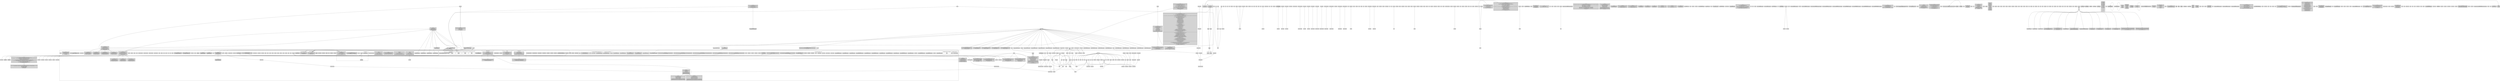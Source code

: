 
// Paste into https://graphviz.christine.website/ to experiment. great stuff.
digraph UML {
node [fontname = "Helvetica,Arial,sans-serif" margin=0 fontcolor=black fontsize=8 width=0.5 shape=box style=filled]
edge [fontname = "Helvetica,Arial,sans-serif" fontsize = 8 dir=back, arrowtail=empty]
// classes
std____true_type[ label = <<table border="0" rows="*">
<tr><td>
true_type
</td></tr>
</table>> ]
std____false_type[ label = <<table border="0" rows="*">
<tr><td>
false_type
</td></tr>
</table>> ]
__truth_type[ label = <<table border="0" rows="*">
<tr><td>
truth_type
</td></tr>
</table>> ]
std____truth_type<true>[ label = <<table border="0" rows="*">
<tr><td>
truth_type&lt;true&gt;
</td></tr>
</table>> ]
__traitor[ label = <<table border="0" rows="*">
<tr><td>
traitor
</td></tr>
</table>> ]
__are_same[ label = <<table border="0" rows="*">
<tr><td>
are_same
</td></tr>
</table>> ]
__is_void[ label = <<table border="0" rows="*">
<tr><td>
is_void
</td></tr>
</table>> ]
std____is_void<void>[ label = <<table border="0" rows="*">
<tr><td>
is_void&lt;void&gt;
</td></tr>
</table>> ]
__is_integer[ label = <<table border="0" rows="*">
<tr><td>
is_integer
</td></tr>
</table>> ]
std____is_integer<bool>[ label = <<table border="0" rows="*">
<tr><td>
is_integer&lt;bool&gt;
</td></tr>
</table>> ]
std____is_integer<char>[ label = <<table border="0" rows="*">
<tr><td>
is_integer&lt;char&gt;
</td></tr>
</table>> ]
std____is_integer<signed char>[ label = <<table border="0" rows="*">
<tr><td>
is_integer&lt;signed char&gt;
</td></tr>
</table>> ]
std____is_integer<unsigned char>[ label = <<table border="0" rows="*">
<tr><td>
is_integer&lt;unsigned char&gt;
</td></tr>
</table>> ]
std____is_integer<wchar_t>[ label = <<table border="0" rows="*">
<tr><td>
is_integer&lt;wchar_t&gt;
</td></tr>
</table>> ]
std____is_integer<char16_t>[ label = <<table border="0" rows="*">
<tr><td>
is_integer&lt;char16_t&gt;
</td></tr>
</table>> ]
std____is_integer<char32_t>[ label = <<table border="0" rows="*">
<tr><td>
is_integer&lt;char32_t&gt;
</td></tr>
</table>> ]
std____is_integer<short>[ label = <<table border="0" rows="*">
<tr><td>
is_integer&lt;short&gt;
</td></tr>
</table>> ]
std____is_integer<unsigned short>[ label = <<table border="0" rows="*">
<tr><td>
is_integer&lt;unsigned short&gt;
</td></tr>
</table>> ]
std____is_integer<int>[ label = <<table border="0" rows="*">
<tr><td>
is_integer&lt;int&gt;
</td></tr>
</table>> ]
std____is_integer<unsigned int>[ label = <<table border="0" rows="*">
<tr><td>
is_integer&lt;unsigned int&gt;
</td></tr>
</table>> ]
std____is_integer<long>[ label = <<table border="0" rows="*">
<tr><td>
is_integer&lt;long&gt;
</td></tr>
</table>> ]
std____is_integer<unsigned long>[ label = <<table border="0" rows="*">
<tr><td>
is_integer&lt;unsigned long&gt;
</td></tr>
</table>> ]
std____is_integer<long long>[ label = <<table border="0" rows="*">
<tr><td>
is_integer&lt;long long&gt;
</td></tr>
</table>> ]
std____is_integer<unsigned long long>[ label = <<table border="0" rows="*">
<tr><td>
is_integer&lt;unsigned long long&gt;
</td></tr>
</table>> ]
__is_floating[ label = <<table border="0" rows="*">
<tr><td>
is_floating
</td></tr>
</table>> ]
std____is_floating<float>[ label = <<table border="0" rows="*">
<tr><td>
is_floating&lt;float&gt;
</td></tr>
</table>> ]
std____is_floating<double>[ label = <<table border="0" rows="*">
<tr><td>
is_floating&lt;double&gt;
</td></tr>
</table>> ]
std____is_floating<long double>[ label = <<table border="0" rows="*">
<tr><td>
is_floating&lt;long double&gt;
</td></tr>
</table>> ]
__is_pointer[ label = <<table border="0" rows="*">
<tr><td>
is_pointer
</td></tr>
</table>> ]
__is_arithmetic[ label = <<table border="0" rows="*">
<tr><td>
is_arithmetic
</td></tr>
</table>> ]
__is_scalar[ label = <<table border="0" rows="*">
<tr><td>
is_scalar
</td></tr>
</table>> ]
__is_char[ label = <<table border="0" rows="*">
<tr><td>
is_char
</td></tr>
</table>> ]
std____is_char<char>[ label = <<table border="0" rows="*">
<tr><td>
is_char&lt;char&gt;
</td></tr>
</table>> ]
std____is_char<wchar_t>[ label = <<table border="0" rows="*">
<tr><td>
is_char&lt;wchar_t&gt;
</td></tr>
</table>> ]
__is_byte[ label = <<table border="0" rows="*">
<tr><td>
is_byte
</td></tr>
</table>> ]
std____is_byte<char>[ label = <<table border="0" rows="*">
<tr><td>
is_byte&lt;char&gt;
</td></tr>
</table>> ]
std____is_byte<signed char>[ label = <<table border="0" rows="*">
<tr><td>
is_byte&lt;signed char&gt;
</td></tr>
</table>> ]
std____is_byte<unsigned char>[ label = <<table border="0" rows="*">
<tr><td>
is_byte&lt;unsigned char&gt;
</td></tr>
</table>> ]
__is_move_iterator[ label = <<table border="0" rows="*">
<tr><td>
is_move_iterator
</td></tr>
</table>> ]
__enable_if[ label = <<table border="0" rows="*">
<tr><td>
enable_if
</td></tr>
</table>> ]
__conditional_type[ label = <<table border="0" rows="*">
<tr><td>
conditional_type
</td></tr>
</table>> ]
__add_unsigned[ label = <<table border="0" rows="*">
<tr><td>
add_unsigned
</td></tr>
</table>> ]
__gnu_cxx____add_unsigned<char>[ label = <<table border="0" rows="*">
<tr><td>
add_unsigned&lt;char&gt;
</td></tr>
</table>> ]
__gnu_cxx____add_unsigned<signed char>[ label = <<table border="0" rows="*">
<tr><td>
add_unsigned&lt;signed char&gt;
</td></tr>
</table>> ]
__gnu_cxx____add_unsigned<short>[ label = <<table border="0" rows="*">
<tr><td>
add_unsigned&lt;short&gt;
</td></tr>
</table>> ]
__gnu_cxx____add_unsigned<int>[ label = <<table border="0" rows="*">
<tr><td>
add_unsigned&lt;int&gt;
</td></tr>
</table>> ]
__gnu_cxx____add_unsigned<long>[ label = <<table border="0" rows="*">
<tr><td>
add_unsigned&lt;long&gt;
</td></tr>
</table>> ]
__gnu_cxx____add_unsigned<long long>[ label = <<table border="0" rows="*">
<tr><td>
add_unsigned&lt;long long&gt;
</td></tr>
</table>> ]
__gnu_cxx____add_unsigned<bool>[ label = <<table border="0" rows="*">
<tr><td>
add_unsigned&lt;bool&gt;
</td></tr>
</table>> ]
__gnu_cxx____add_unsigned<wchar_t>[ label = <<table border="0" rows="*">
<tr><td>
add_unsigned&lt;wchar_t&gt;
</td></tr>
</table>> ]
__remove_unsigned[ label = <<table border="0" rows="*">
<tr><td>
remove_unsigned
</td></tr>
</table>> ]
__gnu_cxx____remove_unsigned<char>[ label = <<table border="0" rows="*">
<tr><td>
remove_unsigned&lt;char&gt;
</td></tr>
</table>> ]
__gnu_cxx____remove_unsigned<unsigned char>[ label = <<table border="0" rows="*">
<tr><td>
remove_unsigned&lt;unsigned char&gt;
</td></tr>
</table>> ]
__gnu_cxx____remove_unsigned<unsigned short>[ label = <<table border="0" rows="*">
<tr><td>
remove_unsigned&lt;unsigned short&gt;
</td></tr>
</table>> ]
__gnu_cxx____remove_unsigned<unsigned int>[ label = <<table border="0" rows="*">
<tr><td>
remove_unsigned&lt;unsigned int&gt;
</td></tr>
</table>> ]
__gnu_cxx____remove_unsigned<unsigned long>[ label = <<table border="0" rows="*">
<tr><td>
remove_unsigned&lt;unsigned long&gt;
</td></tr>
</table>> ]
__gnu_cxx____remove_unsigned<unsigned long long>[ label = <<table border="0" rows="*">
<tr><td>
remove_unsigned&lt;unsigned long long&gt;
</td></tr>
</table>> ]
__gnu_cxx____remove_unsigned<bool>[ label = <<table border="0" rows="*">
<tr><td>
remove_unsigned&lt;bool&gt;
</td></tr>
</table>> ]
__gnu_cxx____remove_unsigned<wchar_t>[ label = <<table border="0" rows="*">
<tr><td>
remove_unsigned&lt;wchar_t&gt;
</td></tr>
</table>> ]
__promote[ label = <<table border="0" rows="*">
<tr><td>
promote
</td></tr>
</table>> ]
__gnu_cxx____promote<long double>[ label = <<table border="0" rows="*">
<tr><td>
promote&lt;long double&gt;
</td></tr>
</table>> ]
__gnu_cxx____promote<double>[ label = <<table border="0" rows="*">
<tr><td>
promote&lt;double&gt;
</td></tr>
</table>> ]
__gnu_cxx____promote<float>[ label = <<table border="0" rows="*">
<tr><td>
promote&lt;float&gt;
</td></tr>
</table>> ]
__promote_2[ label = <<table border="0" rows="*">
<tr><td>
promote_2
</td></tr>
</table>> ]
__promote_3[ label = <<table border="0" rows="*">
<tr><td>
promote_3
</td></tr>
</table>> ]
__promote_4[ label = <<table border="0" rows="*">
<tr><td>
promote_4
</td></tr>
</table>> ]
__is_integer_nonstrict[ label = <<table border="0" rows="*">
<tr><td>
is_integer_nonstrict
</td></tr>
</table>> ]
__numeric_traits_integer[ label = <<table border="0" rows="*">
<tr><td>
numeric_traits_integer
</td></tr>
</table>> ]
__gnu_cxx____is_integer_nonstrict<__int128>[ label = <<table border="0" rows="*">
<tr><td>
int128&gt;
</td></tr>
</table>> ]
__gnu_cxx____is_integer_nonstrict<unsigned __int128>[ label = <<table border="0" rows="*">
<tr><td>
int128&gt;
</td></tr>
</table>> ]
__numeric_traits_floating[ label = <<table border="0" rows="*">
<tr><td>
numeric_traits_floating
</td></tr>
</table>> ]
__numeric_traits[ label = <<table border="0" rows="*">
<tr><td>
numeric_traits
</td></tr>
</table>> ]
integral_constant[ label = <<table border="0" rows="*">
<tr><td>
integral_constant
</td></tr>
</table>> ]
conditional[ label = <<table border="0" rows="*">
<tr><td>
conditional
</td></tr>
</table>> ]
__or_[ label = <<table border="0" rows="*">
<tr><td>
or_
</td></tr>
</table>> ]
std____or_<>[ label = <<table border="0" rows="*">
<tr><td>
or_&lt;&gt;
</td></tr>
</table>> ]
__and_[ label = <<table border="0" rows="*">
<tr><td>
and_
</td></tr>
</table>> ]
std____and_<>[ label = <<table border="0" rows="*">
<tr><td>
and_&lt;&gt;
</td></tr>
</table>> ]
__not_[ label = <<table border="0" rows="*">
<tr><td>
not_
</td></tr>
</table>> ]
__success_type[ label = <<table border="0" rows="*">
<tr><td>
success_type
</td></tr>
</table>> ]
std____failure_type[ label = <<table border="0" rows="*">
<tr><td>
failure_type
</td></tr>
</table>> ]
remove_cv[ label = <<table border="0" rows="*">
<tr><td>
remove_cv
</td></tr>
</table>> ]
__is_void_helper[ label = <<table border="0" rows="*">
<tr><td>
is_void_helper
</td></tr>
</table>> ]
std____is_void_helper<void>[ label = <<table border="0" rows="*">
<tr><td>
is_void_helper&lt;void&gt;
</td></tr>
</table>> ]
is_void[ label = <<table border="0" rows="*">
<tr><td>
is_void
</td></tr>
</table>> ]
__is_integral_helper[ label = <<table border="0" rows="*">
<tr><td>
is_integral_helper
</td></tr>
</table>> ]
std____is_integral_helper<bool>[ label = <<table border="0" rows="*">
<tr><td>
is_integral_helper&lt;bool&gt;
</td></tr>
</table>> ]
std____is_integral_helper<char>[ label = <<table border="0" rows="*">
<tr><td>
is_integral_helper&lt;char&gt;
</td></tr>
</table>> ]
std____is_integral_helper<signed char>[ label = <<table border="0" rows="*">
<tr><td>
is_integral_helper&lt;signed char&gt;
</td></tr>
</table>> ]
std____is_integral_helper<unsigned char>[ label = <<table border="0" rows="*">
<tr><td>
is_integral_helper&lt;unsigned char&gt;
</td></tr>
</table>> ]
std____is_integral_helper<wchar_t>[ label = <<table border="0" rows="*">
<tr><td>
is_integral_helper&lt;wchar_t&gt;
</td></tr>
</table>> ]
std____is_integral_helper<char16_t>[ label = <<table border="0" rows="*">
<tr><td>
is_integral_helper&lt;char16_t&gt;
</td></tr>
</table>> ]
std____is_integral_helper<char32_t>[ label = <<table border="0" rows="*">
<tr><td>
is_integral_helper&lt;char32_t&gt;
</td></tr>
</table>> ]
std____is_integral_helper<short>[ label = <<table border="0" rows="*">
<tr><td>
is_integral_helper&lt;short&gt;
</td></tr>
</table>> ]
std____is_integral_helper<unsigned short>[ label = <<table border="0" rows="*">
<tr><td>
is_integral_helper&lt;unsigned short&gt;
</td></tr>
</table>> ]
std____is_integral_helper<int>[ label = <<table border="0" rows="*">
<tr><td>
is_integral_helper&lt;int&gt;
</td></tr>
</table>> ]
std____is_integral_helper<unsigned int>[ label = <<table border="0" rows="*">
<tr><td>
is_integral_helper&lt;unsigned int&gt;
</td></tr>
</table>> ]
std____is_integral_helper<long>[ label = <<table border="0" rows="*">
<tr><td>
is_integral_helper&lt;long&gt;
</td></tr>
</table>> ]
std____is_integral_helper<unsigned long>[ label = <<table border="0" rows="*">
<tr><td>
is_integral_helper&lt;unsigned long&gt;
</td></tr>
</table>> ]
std____is_integral_helper<long long>[ label = <<table border="0" rows="*">
<tr><td>
is_integral_helper&lt;long long&gt;
</td></tr>
</table>> ]
std____is_integral_helper<unsigned long long>[ label = <<table border="0" rows="*">
<tr><td>
is_integral_helper&lt;unsigned long long&gt;
</td></tr>
</table>> ]
is_integral[ label = <<table border="0" rows="*">
<tr><td>
is_integral
</td></tr>
</table>> ]
__is_floating_point_helper[ label = <<table border="0" rows="*">
<tr><td>
is_floating_point_helper
</td></tr>
</table>> ]
std____is_floating_point_helper<float>[ label = <<table border="0" rows="*">
<tr><td>
is_floating_point_helper&lt;float&gt;
</td></tr>
</table>> ]
std____is_floating_point_helper<double>[ label = <<table border="0" rows="*">
<tr><td>
is_floating_point_helper&lt;double&gt;
</td></tr>
</table>> ]
std____is_floating_point_helper<long double>[ label = <<table border="0" rows="*">
<tr><td>
is_floating_point_helper&lt;long double&gt;
</td></tr>
</table>> ]
is_floating_point[ label = <<table border="0" rows="*">
<tr><td>
is_floating_point
</td></tr>
</table>> ]
is_array[ label = <<table border="0" rows="*">
<tr><td>
is_array
</td></tr>
</table>> ]
__is_pointer_helper[ label = <<table border="0" rows="*">
<tr><td>
is_pointer_helper
</td></tr>
</table>> ]
is_pointer[ label = <<table border="0" rows="*">
<tr><td>
is_pointer
</td></tr>
</table>> ]
is_lvalue_reference[ label = <<table border="0" rows="*">
<tr><td>
is_lvalue_reference
</td></tr>
</table>> ]
is_rvalue_reference[ label = <<table border="0" rows="*">
<tr><td>
is_rvalue_reference
</td></tr>
</table>> ]
is_function[ label = <<table border="0" rows="*">
<tr><td>
is_function
</td></tr>
</table>> ]
__is_member_object_pointer_helper[ label = <<table border="0" rows="*">
<tr><td>
is_member_object_pointer_helper
</td></tr>
</table>> ]
is_member_object_pointer[ label = <<table border="0" rows="*">
<tr><td>
is_member_object_pointer
</td></tr>
</table>> ]
__is_member_function_pointer_helper[ label = <<table border="0" rows="*">
<tr><td>
is_member_function_pointer_helper
</td></tr>
</table>> ]
is_member_function_pointer[ label = <<table border="0" rows="*">
<tr><td>
is_member_function_pointer
</td></tr>
</table>> ]
is_enum[ label = <<table border="0" rows="*">
<tr><td>
is_enum
</td></tr>
</table>> ]
is_union[ label = <<table border="0" rows="*">
<tr><td>
is_union
</td></tr>
</table>> ]
is_class[ label = <<table border="0" rows="*">
<tr><td>
is_class
</td></tr>
</table>> ]
__is_null_pointer_helper[ label = <<table border="0" rows="*">
<tr><td>
is_null_pointer_helper
</td></tr>
</table>> ]
std____is_null_pointer_helper<std__nullptr_t>[ label = <<table border="0" rows="*">
<tr><td>
nullptr_t&gt;
</td></tr>
</table>> ]
is_null_pointer[ label = <<table border="0" rows="*">
<tr><td>
is_null_pointer
</td></tr>
</table>> ]
__is_nullptr_t[ label = <<table border="0" rows="*">
<tr><td>
is_nullptr_t
</td></tr>
</table>> ]
is_reference[ label = <<table border="0" rows="*">
<tr><td>
is_reference
</td></tr>
</table>> ]
is_arithmetic[ label = <<table border="0" rows="*">
<tr><td>
is_arithmetic
</td></tr>
</table>> ]
is_fundamental[ label = <<table border="0" rows="*">
<tr><td>
is_fundamental
</td></tr>
</table>> ]
is_object[ label = <<table border="0" rows="*">
<tr><td>
is_object
</td></tr>
</table>> ]
is_member_pointer[ label = <<table border="0" rows="*">
<tr><td>
is_member_pointer
</td></tr>
</table>> ]
is_scalar[ label = <<table border="0" rows="*">
<tr><td>
is_scalar
</td></tr>
</table>> ]
is_compound[ label = <<table border="0" rows="*">
<tr><td>
is_compound
</td></tr>
</table>> ]
__is_member_pointer_helper[ label = <<table border="0" rows="*">
<tr><td>
is_member_pointer_helper
</td></tr>
</table>> ]
__is_referenceable[ label = <<table border="0" rows="*">
<tr><td>
is_referenceable
</td></tr>
</table>> ]
is_const[ label = <<table border="0" rows="*">
<tr><td>
is_const
</td></tr>
</table>> ]
is_volatile[ label = <<table border="0" rows="*">
<tr><td>
is_volatile
</td></tr>
</table>> ]
is_trivial[ label = <<table border="0" rows="*">
<tr><td>
is_trivial
</td></tr>
</table>> ]
is_trivially_copyable[ label = <<table border="0" rows="*">
<tr><td>
is_trivially_copyable
</td></tr>
</table>> ]
is_standard_layout[ label = <<table border="0" rows="*">
<tr><td>
is_standard_layout
</td></tr>
</table>> ]
is_pod[ label = <<table border="0" rows="*">
<tr><td>
is_pod
</td></tr>
</table>> ]
is_literal_type[ label = <<table border="0" rows="*">
<tr><td>
is_literal_type
</td></tr>
</table>> ]
is_empty[ label = <<table border="0" rows="*">
<tr><td>
is_empty
</td></tr>
</table>> ]
is_polymorphic[ label = <<table border="0" rows="*">
<tr><td>
is_polymorphic
</td></tr>
</table>> ]
is_abstract[ label = <<table border="0" rows="*">
<tr><td>
is_abstract
</td></tr>
</table>> ]
__is_signed_helper[ label = <<table border="0" rows="*">
<tr><td>
is_signed_helper
</td></tr>
</table>> ]
is_signed[ label = <<table border="0" rows="*">
<tr><td>
is_signed
</td></tr>
</table>> ]
is_unsigned[ label = <<table border="0" rows="*">
<tr><td>
is_unsigned
</td></tr>
</table>> ]
extent[ label = <<table border="0" rows="*">
<tr><td>
extent
</td></tr>
</table>> ]
remove_all_extents[ label = <<table border="0" rows="*">
<tr><td>
remove_all_extents
</td></tr>
</table>> ]
__is_array_known_bounds[ label = <<table border="0" rows="*">
<tr><td>
is_array_known_bounds
</td></tr>
</table>> ]
__is_array_unknown_bounds[ label = <<table border="0" rows="*">
<tr><td>
is_array_unknown_bounds
</td></tr>
</table>> ]
std____do_is_destructible_impl[ label = <<table border="0" rows="*">
<tr><td>
do_is_destructible_impl
</td></tr>

<tr><td>
+ static  __test(int): std::true_type <br />+ static  __test(...): std::false_type <br />
</td></tr>
</table>> ]
__is_destructible_impl[ label = <<table border="0" rows="*">
<tr><td>
is_destructible_impl
</td></tr>
</table>> ]
__is_destructible_safe[ label = <<table border="0" rows="*">
<tr><td>
is_destructible_safe
</td></tr>
</table>> ]
is_destructible[ label = <<table border="0" rows="*">
<tr><td>
is_destructible
</td></tr>
</table>> ]
std____do_is_nt_destructible_impl[ label = <<table border="0" rows="*">
<tr><td>
do_is_nt_destructible_impl
</td></tr>

<tr><td>
+ static  __test&amp;&gt;().~_Tp())&gt; (int): __bool_constant&lt;noexcept(declval&lt;_Tp <br />+ static  __test(...): std::false_type <br />
</td></tr>
</table>> ]
__is_nt_destructible_impl[ label = <<table border="0" rows="*">
<tr><td>
is_nt_destructible_impl
</td></tr>
</table>> ]
__is_nt_destructible_safe[ label = <<table border="0" rows="*">
<tr><td>
is_nt_destructible_safe
</td></tr>
</table>> ]
is_nothrow_destructible[ label = <<table border="0" rows="*">
<tr><td>
is_nothrow_destructible
</td></tr>
</table>> ]
is_constructible[ label = <<table border="0" rows="*">
<tr><td>
is_constructible
</td></tr>
</table>> ]
is_default_constructible[ label = <<table border="0" rows="*">
<tr><td>
is_default_constructible
</td></tr>
</table>> ]
__is_copy_constructible_impl[ label = <<table border="0" rows="*">
<tr><td>
is_copy_constructible_impl
</td></tr>
</table>> ]
is_copy_constructible[ label = <<table border="0" rows="*">
<tr><td>
is_copy_constructible
</td></tr>
</table>> ]
__is_move_constructible_impl[ label = <<table border="0" rows="*">
<tr><td>
is_move_constructible_impl
</td></tr>
</table>> ]
is_move_constructible[ label = <<table border="0" rows="*">
<tr><td>
is_move_constructible
</td></tr>
</table>> ]
__is_nt_constructible_impl[ label = <<table border="0" rows="*">
<tr><td>
is_nt_constructible_impl
</td></tr>
</table>> ]
is_nothrow_constructible[ label = <<table border="0" rows="*">
<tr><td>
is_nothrow_constructible
</td></tr>
</table>> ]
is_nothrow_default_constructible[ label = <<table border="0" rows="*">
<tr><td>
is_nothrow_default_constructible
</td></tr>
</table>> ]
__is_nothrow_copy_constructible_impl[ label = <<table border="0" rows="*">
<tr><td>
is_nothrow_copy_constructible_impl
</td></tr>
</table>> ]
is_nothrow_copy_constructible[ label = <<table border="0" rows="*">
<tr><td>
is_nothrow_copy_constructible
</td></tr>
</table>> ]
__is_nothrow_move_constructible_impl[ label = <<table border="0" rows="*">
<tr><td>
is_nothrow_move_constructible_impl
</td></tr>
</table>> ]
is_nothrow_move_constructible[ label = <<table border="0" rows="*">
<tr><td>
is_nothrow_move_constructible
</td></tr>
</table>> ]
is_assignable[ label = <<table border="0" rows="*">
<tr><td>
is_assignable
</td></tr>
</table>> ]
__is_copy_assignable_impl[ label = <<table border="0" rows="*">
<tr><td>
is_copy_assignable_impl
</td></tr>
</table>> ]
is_copy_assignable[ label = <<table border="0" rows="*">
<tr><td>
is_copy_assignable
</td></tr>
</table>> ]
__is_move_assignable_impl[ label = <<table border="0" rows="*">
<tr><td>
is_move_assignable_impl
</td></tr>
</table>> ]
is_move_assignable[ label = <<table border="0" rows="*">
<tr><td>
is_move_assignable
</td></tr>
</table>> ]
__is_nt_assignable_impl[ label = <<table border="0" rows="*">
<tr><td>
is_nt_assignable_impl
</td></tr>
</table>> ]
is_nothrow_assignable[ label = <<table border="0" rows="*">
<tr><td>
is_nothrow_assignable
</td></tr>
</table>> ]
__is_nt_copy_assignable_impl[ label = <<table border="0" rows="*">
<tr><td>
is_nt_copy_assignable_impl
</td></tr>
</table>> ]
is_nothrow_copy_assignable[ label = <<table border="0" rows="*">
<tr><td>
is_nothrow_copy_assignable
</td></tr>
</table>> ]
__is_nt_move_assignable_impl[ label = <<table border="0" rows="*">
<tr><td>
is_nt_move_assignable_impl
</td></tr>
</table>> ]
is_nothrow_move_assignable[ label = <<table border="0" rows="*">
<tr><td>
is_nothrow_move_assignable
</td></tr>
</table>> ]
is_trivially_constructible[ label = <<table border="0" rows="*">
<tr><td>
is_trivially_constructible
</td></tr>
</table>> ]
is_trivially_default_constructible[ label = <<table border="0" rows="*">
<tr><td>
is_trivially_default_constructible
</td></tr>
</table>> ]
std____do_is_implicitly_default_constructible_impl[ label = <<table border="0" rows="*">
<tr><td>
do_is_implicitly_default_constructible_impl
</td></tr>

<tr><td>
+ static  __helper(const _Tp &amp;): void <br />+ static  __test(const _Tp &amp;, decltype(__helper&lt;const _Tp &amp;&gt;({})) *): std::true_type <br />+ static  __test(...): std::false_type <br />
</td></tr>
</table>> ]
__is_implicitly_default_constructible_impl[ label = <<table border="0" rows="*">
<tr><td>
is_implicitly_default_constructible_impl
</td></tr>
</table>> ]
__is_implicitly_default_constructible_safe[ label = <<table border="0" rows="*">
<tr><td>
is_implicitly_default_constructible_safe
</td></tr>
</table>> ]
__is_implicitly_default_constructible[ label = <<table border="0" rows="*">
<tr><td>
is_implicitly_default_constructible
</td></tr>
</table>> ]
__is_trivially_copy_constructible_impl[ label = <<table border="0" rows="*">
<tr><td>
is_trivially_copy_constructible_impl
</td></tr>
</table>> ]
is_trivially_copy_constructible[ label = <<table border="0" rows="*">
<tr><td>
is_trivially_copy_constructible
</td></tr>
</table>> ]
__is_trivially_move_constructible_impl[ label = <<table border="0" rows="*">
<tr><td>
is_trivially_move_constructible_impl
</td></tr>
</table>> ]
is_trivially_move_constructible[ label = <<table border="0" rows="*">
<tr><td>
is_trivially_move_constructible
</td></tr>
</table>> ]
is_trivially_assignable[ label = <<table border="0" rows="*">
<tr><td>
is_trivially_assignable
</td></tr>
</table>> ]
__is_trivially_copy_assignable_impl[ label = <<table border="0" rows="*">
<tr><td>
is_trivially_copy_assignable_impl
</td></tr>
</table>> ]
is_trivially_copy_assignable[ label = <<table border="0" rows="*">
<tr><td>
is_trivially_copy_assignable
</td></tr>
</table>> ]
__is_trivially_move_assignable_impl[ label = <<table border="0" rows="*">
<tr><td>
is_trivially_move_assignable_impl
</td></tr>
</table>> ]
is_trivially_move_assignable[ label = <<table border="0" rows="*">
<tr><td>
is_trivially_move_assignable
</td></tr>
</table>> ]
is_trivially_destructible[ label = <<table border="0" rows="*">
<tr><td>
is_trivially_destructible
</td></tr>
</table>> ]
has_virtual_destructor[ label = <<table border="0" rows="*">
<tr><td>
has_virtual_destructor
</td></tr>
</table>> ]
alignment_of[ label = <<table border="0" rows="*">
<tr><td>
alignment_of
</td></tr>
</table>> ]
rank[ label = <<table border="0" rows="*">
<tr><td>
rank
</td></tr>
</table>> ]
is_same[ label = <<table border="0" rows="*">
<tr><td>
is_same
</td></tr>
</table>> ]
is_base_of[ label = <<table border="0" rows="*">
<tr><td>
is_base_of
</td></tr>
</table>> ]
__is_convertible_helper[ label = <<table border="0" rows="*">
<tr><td>
is_convertible_helper
</td></tr>
</table>> ]
is_convertible[ label = <<table border="0" rows="*">
<tr><td>
is_convertible
</td></tr>
</table>> ]
remove_const[ label = <<table border="0" rows="*">
<tr><td>
remove_const
</td></tr>
</table>> ]
remove_volatile[ label = <<table border="0" rows="*">
<tr><td>
remove_volatile
</td></tr>
</table>> ]
add_const[ label = <<table border="0" rows="*">
<tr><td>
add_const
</td></tr>
</table>> ]
add_volatile[ label = <<table border="0" rows="*">
<tr><td>
add_volatile
</td></tr>
</table>> ]
add_cv[ label = <<table border="0" rows="*">
<tr><td>
add_cv
</td></tr>
</table>> ]
remove_reference[ label = <<table border="0" rows="*">
<tr><td>
remove_reference
</td></tr>
</table>> ]
__add_lvalue_reference_helper[ label = <<table border="0" rows="*">
<tr><td>
add_lvalue_reference_helper
</td></tr>
</table>> ]
add_lvalue_reference[ label = <<table border="0" rows="*">
<tr><td>
add_lvalue_reference
</td></tr>
</table>> ]
__add_rvalue_reference_helper[ label = <<table border="0" rows="*">
<tr><td>
add_rvalue_reference_helper
</td></tr>
</table>> ]
add_rvalue_reference[ label = <<table border="0" rows="*">
<tr><td>
add_rvalue_reference
</td></tr>
</table>> ]
__cv_selector[ label = <<table border="0" rows="*">
<tr><td>
cv_selector
</td></tr>
</table>> ]
__match_cv_qualifiers[ label = <<table border="0" rows="*">
<tr><td>
match_cv_qualifiers
</td></tr>
</table>> ]
__make_unsigned[ label = <<table border="0" rows="*">
<tr><td>
make_unsigned
</td></tr>
</table>> ]
std____make_unsigned<char>[ label = <<table border="0" rows="*">
<tr><td>
make_unsigned&lt;char&gt;
</td></tr>
</table>> ]
std____make_unsigned<signed char>[ label = <<table border="0" rows="*">
<tr><td>
make_unsigned&lt;signed char&gt;
</td></tr>
</table>> ]
std____make_unsigned<short>[ label = <<table border="0" rows="*">
<tr><td>
make_unsigned&lt;short&gt;
</td></tr>
</table>> ]
std____make_unsigned<int>[ label = <<table border="0" rows="*">
<tr><td>
make_unsigned&lt;int&gt;
</td></tr>
</table>> ]
std____make_unsigned<long>[ label = <<table border="0" rows="*">
<tr><td>
make_unsigned&lt;long&gt;
</td></tr>
</table>> ]
std____make_unsigned<long long>[ label = <<table border="0" rows="*">
<tr><td>
make_unsigned&lt;long long&gt;
</td></tr>
</table>> ]
__make_unsigned_selector[ label = <<table border="0" rows="*">
<tr><td>
make_unsigned_selector
</td></tr>
</table>> ]
std____make_unsigned_selector_base[ label = <<table border="0" rows="*">
<tr><td>
make_unsigned_selector_base
</td></tr>
</table>> ]
_List[ label = <<table border="0" rows="*">
<tr><td>
_List
</td></tr>
</table>> ]
__select[ label = <<table border="0" rows="*">
<tr><td>
select
</td></tr>
</table>> ]
std____make_unsigned<wchar_t>[ label = <<table border="0" rows="*">
<tr><td>
make_unsigned&lt;wchar_t&gt;
</td></tr>
</table>> ]
std____make_unsigned<char16_t>[ label = <<table border="0" rows="*">
<tr><td>
make_unsigned&lt;char16_t&gt;
</td></tr>
</table>> ]
std____make_unsigned<char32_t>[ label = <<table border="0" rows="*">
<tr><td>
make_unsigned&lt;char32_t&gt;
</td></tr>
</table>> ]
make_unsigned[ label = <<table border="0" rows="*">
<tr><td>
make_unsigned
</td></tr>
</table>> ]
std__make_unsigned<bool>[ label = <<table border="0" rows="*">
<tr><td>
make_unsigned&lt;bool&gt;
</td></tr>
</table>> ]
__make_signed[ label = <<table border="0" rows="*">
<tr><td>
make_signed
</td></tr>
</table>> ]
std____make_signed<char>[ label = <<table border="0" rows="*">
<tr><td>
make_signed&lt;char&gt;
</td></tr>
</table>> ]
std____make_signed<unsigned char>[ label = <<table border="0" rows="*">
<tr><td>
make_signed&lt;unsigned char&gt;
</td></tr>
</table>> ]
std____make_signed<unsigned short>[ label = <<table border="0" rows="*">
<tr><td>
make_signed&lt;unsigned short&gt;
</td></tr>
</table>> ]
std____make_signed<unsigned int>[ label = <<table border="0" rows="*">
<tr><td>
make_signed&lt;unsigned int&gt;
</td></tr>
</table>> ]
std____make_signed<unsigned long>[ label = <<table border="0" rows="*">
<tr><td>
make_signed&lt;unsigned long&gt;
</td></tr>
</table>> ]
std____make_signed<unsigned long long>[ label = <<table border="0" rows="*">
<tr><td>
make_signed&lt;unsigned long long&gt;
</td></tr>
</table>> ]
__make_signed_selector[ label = <<table border="0" rows="*">
<tr><td>
make_signed_selector
</td></tr>
</table>> ]
std____make_signed<wchar_t>[ label = <<table border="0" rows="*">
<tr><td>
make_signed&lt;wchar_t&gt;
</td></tr>
</table>> ]
std____make_signed<char16_t>[ label = <<table border="0" rows="*">
<tr><td>
make_signed&lt;char16_t&gt;
</td></tr>
</table>> ]
std____make_signed<char32_t>[ label = <<table border="0" rows="*">
<tr><td>
make_signed&lt;char32_t&gt;
</td></tr>
</table>> ]
make_signed[ label = <<table border="0" rows="*">
<tr><td>
make_signed
</td></tr>
</table>> ]
std__make_signed<bool>[ label = <<table border="0" rows="*">
<tr><td>
make_signed&lt;bool&gt;
</td></tr>
</table>> ]
remove_extent[ label = <<table border="0" rows="*">
<tr><td>
remove_extent
</td></tr>
</table>> ]
__remove_pointer_helper[ label = <<table border="0" rows="*">
<tr><td>
remove_pointer_helper
</td></tr>
</table>> ]
remove_pointer[ label = <<table border="0" rows="*">
<tr><td>
remove_pointer
</td></tr>
</table>> ]
__add_pointer_helper[ label = <<table border="0" rows="*">
<tr><td>
add_pointer_helper
</td></tr>
</table>> ]
add_pointer[ label = <<table border="0" rows="*">
<tr><td>
add_pointer
</td></tr>
</table>> ]
__aligned_storage_msa[ label = <<table border="0" rows="*">
<tr><td>
aligned_storage_msa
</td></tr>
</table>> ]
aligned_storage[ label = <<table border="0" rows="*">
<tr><td>
aligned_storage
</td></tr>
</table>> ]
__strictest_alignment[ label = <<table border="0" rows="*">
<tr><td>
strictest_alignment
</td></tr>
</table>> ]
aligned_union[ label = <<table border="0" rows="*">
<tr><td>
aligned_union
</td></tr>
</table>> ]
__decay_selector[ label = <<table border="0" rows="*">
<tr><td>
decay_selector
</td></tr>
</table>> ]
decay[ label = <<table border="0" rows="*">
<tr><td>
decay
</td></tr>
</table>> ]
reference_wrapper[ label = <<table border="0" rows="*">
<tr><td>
reference_wrapper
</td></tr>
</table>> ]
__strip_reference_wrapper[ label = <<table border="0" rows="*">
<tr><td>
strip_reference_wrapper
</td></tr>
</table>> ]
__decay_and_strip[ label = <<table border="0" rows="*">
<tr><td>
decay_and_strip
</td></tr>
</table>> ]
enable_if[ label = <<table border="0" rows="*">
<tr><td>
enable_if
</td></tr>
</table>> ]
common_type[ label = <<table border="0" rows="*">
<tr><td>
common_type
</td></tr>
</table>> ]
std____do_common_type_impl[ label = <<table border="0" rows="*">
<tr><td>
do_common_type_impl
</td></tr>

<tr><td>
+ static  _S_testdecay&lt;decltype(true ? std::declval&lt;_Tp&gt;(): std::declval&lt;_Up&gt;())&gt;::type&gt; (int): __success_type&lt;typename <br />+ static  _S_test(...): std::__failure_type <br />
</td></tr>
</table>> ]
__common_type_impl[ label = <<table border="0" rows="*">
<tr><td>
common_type_impl
</td></tr>
</table>> ]
std____do_member_type_wrapper[ label = <<table border="0" rows="*">
<tr><td>
do_member_type_wrapper
</td></tr>

<tr><td>
+ static  _S_test_Tp::type&gt; (int): __success_type&lt;typename <br />+ static  _S_test(...): std::__failure_type <br />
</td></tr>
</table>> ]
__member_type_wrapper[ label = <<table border="0" rows="*">
<tr><td>
member_type_wrapper
</td></tr>
</table>> ]
__expanded_common_type_wrapper[ label = <<table border="0" rows="*">
<tr><td>
expanded_common_type_wrapper
</td></tr>
</table>> ]
std__common_type<>[ label = <<table border="0" rows="*">
<tr><td>
common_type&lt;&gt;
</td></tr>
</table>> ]
__underlying_type_impl[ label = <<table border="0" rows="*">
<tr><td>
underlying_type_impl
</td></tr>
</table>> ]
underlying_type[ label = <<table border="0" rows="*">
<tr><td>
underlying_type
</td></tr>
</table>> ]
__declval_protector[ label = <<table border="0" rows="*">
<tr><td>
declval_protector
</td></tr>
</table>> ]
result_of[ label = <<table border="0" rows="*">
<tr><td>
result_of
</td></tr>
</table>> ]
std____invoke_memfun_ref[ label = <<table border="0" rows="*">
<tr><td>
invoke_memfun_ref
</td></tr>
</table>> ]
std____invoke_memfun_deref[ label = <<table border="0" rows="*">
<tr><td>
invoke_memfun_deref
</td></tr>
</table>> ]
std____invoke_memobj_ref[ label = <<table border="0" rows="*">
<tr><td>
invoke_memobj_ref
</td></tr>
</table>> ]
std____invoke_memobj_deref[ label = <<table border="0" rows="*">
<tr><td>
invoke_memobj_deref
</td></tr>
</table>> ]
std____invoke_other[ label = <<table border="0" rows="*">
<tr><td>
invoke_other
</td></tr>
</table>> ]
__result_of_success[ label = <<table border="0" rows="*">
<tr><td>
result_of_success
</td></tr>
</table>> ]
std____result_of_memfun_ref_impl[ label = <<table border="0" rows="*">
<tr><td>
result_of_memfun_ref_impl
</td></tr>

<tr><td>
+ static  _S_test.* std::declval&lt;_Fp&gt;())(std::declval&lt;_Args&gt;()...)), std::__invoke_memfun_ref&gt; (int): __result_of_success&lt;decltype((std::declval&lt;_Tp1&gt;() <br />+ static  _S_test(...): std::__failure_type <br />
</td></tr>
</table>> ]
__result_of_memfun_ref[ label = <<table border="0" rows="*">
<tr><td>
result_of_memfun_ref
</td></tr>
</table>> ]
std____result_of_memfun_deref_impl[ label = <<table border="0" rows="*">
<tr><td>
result_of_memfun_deref_impl
</td></tr>

<tr><td>
+ static  _S_test.* std::declval&lt;_Fp&gt;())(std::declval&lt;_Args&gt;()...)), std::__invoke_memfun_deref&gt; (int): __result_of_success&lt;decltype(((*std::declval&lt;_Tp1&gt;()) <br />+ static  _S_test(...): std::__failure_type <br />
</td></tr>
</table>> ]
__result_of_memfun_deref[ label = <<table border="0" rows="*">
<tr><td>
result_of_memfun_deref
</td></tr>
</table>> ]
std____result_of_memobj_ref_impl[ label = <<table border="0" rows="*">
<tr><td>
result_of_memobj_ref_impl
</td></tr>

<tr><td>
+ static  _S_test.* std::declval&lt;_Fp&gt;()), std::__invoke_memobj_ref&gt; (int): __result_of_success&lt;decltype(std::declval&lt;_Tp1&gt;() <br />+ static  _S_test(...): std::__failure_type <br />
</td></tr>
</table>> ]
__result_of_memobj_ref[ label = <<table border="0" rows="*">
<tr><td>
result_of_memobj_ref
</td></tr>
</table>> ]
std____result_of_memobj_deref_impl[ label = <<table border="0" rows="*">
<tr><td>
result_of_memobj_deref_impl
</td></tr>

<tr><td>
+ static  _S_test.* std::declval&lt;_Fp&gt;()), std::__invoke_memobj_deref&gt; (int): __result_of_success&lt;decltype((*std::declval&lt;_Tp1&gt;()) <br />+ static  _S_test(...): std::__failure_type <br />
</td></tr>
</table>> ]
__result_of_memobj_deref[ label = <<table border="0" rows="*">
<tr><td>
result_of_memobj_deref
</td></tr>
</table>> ]
__result_of_memobj[ label = <<table border="0" rows="*">
<tr><td>
result_of_memobj
</td></tr>
</table>> ]
__result_of_memfun[ label = <<table border="0" rows="*">
<tr><td>
result_of_memfun
</td></tr>
</table>> ]
__inv_unwrap[ label = <<table border="0" rows="*">
<tr><td>
inv_unwrap
</td></tr>
</table>> ]
__result_of_impl[ label = <<table border="0" rows="*">
<tr><td>
result_of_impl
</td></tr>
</table>> ]
std____result_of_other_impl[ label = <<table border="0" rows="*">
<tr><td>
result_of_other_impl
</td></tr>

<tr><td>
+ static  _S_teststd::__invoke_other&gt; (int): __result_of_success&lt;decltype(std::declval&lt;_Fn&gt;()(std::declval&lt;_Args&gt;()...)), <br />+ static  _S_test(...): std::__failure_type <br />
</td></tr>
</table>> ]
__invoke_result[ label = <<table border="0" rows="*">
<tr><td>
invoke_result
</td></tr>
</table>> ]
__detector[ label = <<table border="0" rows="*">
<tr><td>
detector
</td></tr>
</table>> ]
__is_swappable[ label = <<table border="0" rows="*">
<tr><td>
is_swappable
</td></tr>
</table>> ]
__is_nothrow_swappable[ label = <<table border="0" rows="*">
<tr><td>
is_nothrow_swappable
</td></tr>
</table>> ]
tuple[ label = <<table border="0" rows="*">
<tr><td>
tuple
</td></tr>
</table>> ]
__is_tuple_like_impl[ label = <<table border="0" rows="*">
<tr><td>
is_tuple_like_impl
</td></tr>
</table>> ]
__is_tuple_like[ label = <<table border="0" rows="*">
<tr><td>
is_tuple_like
</td></tr>
</table>> ]
std____swappable_details____do_is_swappable_impl[ label = <<table border="0" rows="*">
<tr><td>
do_is_swappable_impl
</td></tr>

<tr><td>
+ static  __test(int): std::true_type <br />+ static  __test(...): std::false_type <br />
</td></tr>
</table>> ]
std____swappable_details____do_is_nothrow_swappable_impl[ label = <<table border="0" rows="*">
<tr><td>
do_is_nothrow_swappable_impl
</td></tr>

<tr><td>
+ static  __test&amp;&gt;(), std::declval&lt;_Tp &amp;&gt;()))&gt; (int): __bool_constant&lt;noexcept(swap(std::declval&lt;_Tp <br />+ static  __test(...): std::false_type <br />
</td></tr>
</table>> ]
__is_swappable_impl[ label = <<table border="0" rows="*">
<tr><td>
is_swappable_impl
</td></tr>
</table>> ]
__is_nothrow_swappable_impl[ label = <<table border="0" rows="*">
<tr><td>
is_nothrow_swappable_impl
</td></tr>
</table>> ]
__is_invocable_impl[ label = <<table border="0" rows="*">
<tr><td>
is_invocable_impl
</td></tr>
</table>> ]
__is_invocable[ label = <<table border="0" rows="*">
<tr><td>
is_invocable
</td></tr>
</table>> ]
__call_is_nothrow[ label = <<table border="0" rows="*">
<tr><td>
call_is_nothrow
</td></tr>
</table>> ]
__is_nothrow_invocable[ label = <<table border="0" rows="*">
<tr><td>
is_nothrow_invocable
</td></tr>
</table>> ]
std____nonesuch[ label = <<table border="0" rows="*">
<tr><td>
nonesuch
</td></tr>

<tr><td>
+   __nonesuch(): void <br />+   ~__nonesuch(): void <br />+   __nonesuch(const std::__nonesuch &amp;): void <br />+   operator=(const std::__nonesuch &amp;): void <br />
</td></tr>
</table>> ]
__move_if_noexcept_cond[ label = <<table border="0" rows="*">
<tr><td>
move_if_noexcept_cond
</td></tr>
</table>> ]
std__piecewise_construct_t[ label = <<table border="0" rows="*">
<tr><td>
piecewise_construct_t
</td></tr>

<tr><td>
+   piecewise_construct_t() noexcept: void <br />
</td></tr>
</table>> ]
_Index_tuple[ label = <<table border="0" rows="*">
<tr><td>
_Index_tuple
</td></tr>
</table>> ]
_PCC[ label = <<table border="0" rows="*">
<tr><td>
_PCC
</td></tr>

<tr><td>
+ static  _ConstructiblePair(): bool <br />+ static  _ImplicitlyConvertiblePair(): bool <br />+ static  _MoveConstructiblePair(): bool <br />+ static  _ImplicitlyMoveConvertiblePair(): bool <br />+ static  _CopyMovePair(): bool <br />+ static  _MoveCopyPair(): bool <br />
</td></tr>
</table>> ]
std____nonesuch_no_braces[ label = <<table border="0" rows="*">
<tr><td>
nonesuch_no_braces
</td></tr>

<tr><td>
+   __nonesuch_no_braces(const std::__nonesuch &amp;): void <br />
</td></tr>
</table>> ]
__pair_base[ label = <<table border="0" rows="*">
<tr><td>
pair_base
</td></tr>

<tr><td>
-   __pair_base&lt;_U1, _U2&gt;(): void <br />-   ~__pair_base&lt;_U1, _U2&gt;(): void <br />-   __pair_base&lt;_U1, _U2&gt;(const __pair_base&lt;_U1, _U2&gt; &amp;): void <br />-   operator=_U2&gt; &amp;(const __pair_base&lt;_U1, _U2&gt; &amp;): __pair_base&lt;_U1, <br />
</td></tr>
</table>> ]
pair[ label = <<table border="0" rows="*">
<tr><td>
pair
</td></tr>
</table>> ]
std__input_iterator_tag[ label = <<table border="0" rows="*">
<tr><td>
input_iterator_tag
</td></tr>
</table>> ]
std__output_iterator_tag[ label = <<table border="0" rows="*">
<tr><td>
output_iterator_tag
</td></tr>
</table>> ]
std__forward_iterator_tag[ label = <<table border="0" rows="*">
<tr><td>
forward_iterator_tag
</td></tr>
</table>> ]
std__bidirectional_iterator_tag[ label = <<table border="0" rows="*">
<tr><td>
bidirectional_iterator_tag
</td></tr>
</table>> ]
std__random_access_iterator_tag[ label = <<table border="0" rows="*">
<tr><td>
random_access_iterator_tag
</td></tr>
</table>> ]
iterator[ label = <<table border="0" rows="*">
<tr><td>
iterator
</td></tr>
</table>> ]
__iterator_traits[ label = <<table border="0" rows="*">
<tr><td>
iterator_traits
</td></tr>
</table>> ]
iterator_traits[ label = <<table border="0" rows="*">
<tr><td>
iterator_traits
</td></tr>
</table>> ]
_List_iterator[ label = <<table border="0" rows="*">
<tr><td>
_List_iterator
</td></tr>
</table>> ]
_List_const_iterator[ label = <<table border="0" rows="*">
<tr><td>
_List_const_iterator
</td></tr>
</table>> ]
std____undefined[ label = <<table border="0" rows="*">
<tr><td>
undefined
</td></tr>
</table>> ]
__get_first_arg[ label = <<table border="0" rows="*">
<tr><td>
get_first_arg
</td></tr>
</table>> ]
__replace_first_arg[ label = <<table border="0" rows="*">
<tr><td>
replace_first_arg
</td></tr>
</table>> ]
pointer_traits[ label = <<table border="0" rows="*">
<tr><td>
pointer_traits
</td></tr>

<tr><td>
+ static  pointer_to(__make_not_void&lt;std::pointer_traits::element_type&gt; &amp;): _Ptr <br />
</td></tr>
</table>> ]
__rebind[ label = <<table border="0" rows="*">
<tr><td>
rebind
</td></tr>
</table>> ]
reverse_iterator[ label = <<table border="0" rows="*">
<tr><td>
reverse_iterator
</td></tr>

<tr><td>
+   reverse_iterator&lt;_Iterator&gt;(): void <br />+   reverse_iterator&lt;_Iterator&gt;(std::reverse_iterator::iterator_type): void <br />+   reverse_iterator&lt;_Iterator&gt;(const reverse_iterator&lt;_Iterator&gt; &amp;): void <br />+   operator=&amp;(const reverse_iterator&lt;_Iterator&gt; &amp;): reverse_iterator&lt;_Iterator&gt; <br />+   reverse_iterator&lt;_Iterator&gt;(const reverse_iterator&lt;_Iter&gt; &amp;): void <br />+   base() const: std::reverse_iterator::iterator_type <br />+   operator*() const: std::reverse_iterator::reference <br />+   operator-&gt;() const: std::reverse_iterator::pointer <br />+   operator++&amp;(): reverse_iterator&lt;_Iterator&gt; <br />+   operator++(int): reverse_iterator&lt;_Iterator&gt; <br />+   operator--&amp;(): reverse_iterator&lt;_Iterator&gt; <br />+   operator--(int): reverse_iterator&lt;_Iterator&gt; <br />+   operator+(std::reverse_iterator::difference_type) const: reverse_iterator&lt;_Iterator&gt; <br />+   operator+=&amp;(std::reverse_iterator::difference_type): reverse_iterator&lt;_Iterator&gt; <br />+   operator-(std::reverse_iterator::difference_type) const: reverse_iterator&lt;_Iterator&gt; <br />+   operator-=&amp;(std::reverse_iterator::difference_type): reverse_iterator&lt;_Iterator&gt; <br />+   operator[](std::reverse_iterator::difference_type) const: std::reverse_iterator::reference <br />
</td></tr>

<tr><td>
# current: _Iterator <br />
</td></tr>

<tr><td>
- static  _S_to_pointer*(_Tp *): _Tp <br />- static  _S_to_pointer(_Tp): std::reverse_iterator::pointer <br />
</td></tr>
</table>> ]
back_insert_iterator[ label = <<table border="0" rows="*">
<tr><td>
back_insert_iterator
</td></tr>

<tr><td>
+   back_insert_iterator&lt;_Container&gt;(_Container &amp;): void <br />+   operator=&amp;(const typename _Container::value_type &amp;): back_insert_iterator&lt;_Container&gt; <br />+   operator=&amp;(typename _Container::value_type &amp;&amp;): back_insert_iterator&lt;_Container&gt; <br />+   operator*&amp;(): back_insert_iterator&lt;_Container&gt; <br />+   operator++&amp;(): back_insert_iterator&lt;_Container&gt; <br />+   operator++(int): back_insert_iterator&lt;_Container&gt; <br />
</td></tr>

<tr><td>
# container: _Container * <br />
</td></tr>
</table>> ]
front_insert_iterator[ label = <<table border="0" rows="*">
<tr><td>
front_insert_iterator
</td></tr>

<tr><td>
+   front_insert_iterator&lt;_Container&gt;(_Container &amp;): void <br />+   operator=&amp;(const typename _Container::value_type &amp;): front_insert_iterator&lt;_Container&gt; <br />+   operator=&amp;(typename _Container::value_type &amp;&amp;): front_insert_iterator&lt;_Container&gt; <br />+   operator*&amp;(): front_insert_iterator&lt;_Container&gt; <br />+   operator++&amp;(): front_insert_iterator&lt;_Container&gt; <br />+   operator++(int): front_insert_iterator&lt;_Container&gt; <br />
</td></tr>

<tr><td>
# container: _Container * <br />
</td></tr>
</table>> ]
insert_iterator[ label = <<table border="0" rows="*">
<tr><td>
insert_iterator
</td></tr>

<tr><td>
+   insert_iterator&lt;_Container&gt;(_Container &amp;, typename _Container::iterator): void <br />+   operator=&amp;(const typename _Container::value_type &amp;): insert_iterator&lt;_Container&gt; <br />+   operator=&amp;(typename _Container::value_type &amp;&amp;): insert_iterator&lt;_Container&gt; <br />+   operator*&amp;(): insert_iterator&lt;_Container&gt; <br />+   operator++&amp;(): insert_iterator&lt;_Container&gt; <br />+   operator++&amp;(int): insert_iterator&lt;_Container&gt; <br />
</td></tr>

<tr><td>
# container: _Container * <br /># iter: typename _Container::iterator <br />
</td></tr>
</table>> ]
__normal_iterator[ label = <<table border="0" rows="*">
<tr><td>
normal_iterator
</td></tr>

<tr><td>
+   __normal_iterator&lt;_Iterator, _Container&gt;() noexcept: void <br />+   __normal_iterator&lt;_Iterator, _Container&gt;(const _Iterator &amp;) noexcept: void <br />+   __normal_iterator&lt;_Iterator, _Container&gt;(const __normal_iterator&lt;_Iter, typename __enable_if&lt;(std::__are_same&lt;_Iter, typename _Container::pointer&gt;::__value), _Container&gt;::__type&gt; &amp;) noexcept: void <br />+   operator*() const noexcept: __gnu_cxx::__normal_iterator::reference <br />+   operator-&gt;() const noexcept: __gnu_cxx::__normal_iterator::pointer <br />+   operator++_Container&gt; &amp;() noexcept: __normal_iterator&lt;_Iterator, <br />+   operator++_Container&gt; (int) noexcept: __normal_iterator&lt;_Iterator, <br />+   operator--_Container&gt; &amp;() noexcept: __normal_iterator&lt;_Iterator, <br />+   operator--_Container&gt; (int) noexcept: __normal_iterator&lt;_Iterator, <br />+   operator[](__gnu_cxx::__normal_iterator::difference_type) const noexcept: __gnu_cxx::__normal_iterator::reference <br />+   operator+=_Container&gt; &amp;(__gnu_cxx::__normal_iterator::difference_type) noexcept: __normal_iterator&lt;_Iterator, <br />+   operator+_Container&gt; (__gnu_cxx::__normal_iterator::difference_type) const noexcept: __normal_iterator&lt;_Iterator, <br />+   operator-=_Container&gt; &amp;(__gnu_cxx::__normal_iterator::difference_type) noexcept: __normal_iterator&lt;_Iterator, <br />+   operator-_Container&gt; (__gnu_cxx::__normal_iterator::difference_type) const noexcept: __normal_iterator&lt;_Iterator, <br />+   base_Iterator &amp;() const noexcept: const <br />
</td></tr>

<tr><td>
# _M_current: _Iterator <br />
</td></tr>
</table>> ]
move_iterator[ label = <<table border="0" rows="*">
<tr><td>
move_iterator
</td></tr>

<tr><td>
+   move_iterator&lt;_Iterator&gt;(): void <br />+   move_iterator&lt;_Iterator&gt;(std::move_iterator::iterator_type): void <br />+   move_iterator&lt;_Iterator&gt;(const move_iterator&lt;_Iter&gt; &amp;): void <br />+   base() const: std::move_iterator::iterator_type <br />+   operator*() const: std::move_iterator::reference <br />+   operator-&gt;() const: std::move_iterator::pointer <br />+   operator++&amp;(): move_iterator&lt;_Iterator&gt; <br />+   operator++(int): move_iterator&lt;_Iterator&gt; <br />+   operator--&amp;(): move_iterator&lt;_Iterator&gt; <br />+   operator--(int): move_iterator&lt;_Iterator&gt; <br />+   operator+(std::move_iterator::difference_type) const: move_iterator&lt;_Iterator&gt; <br />+   operator+=&amp;(std::move_iterator::difference_type): move_iterator&lt;_Iterator&gt; <br />+   operator-(std::move_iterator::difference_type) const: move_iterator&lt;_Iterator&gt; <br />+   operator-=&amp;(std::move_iterator::difference_type): move_iterator&lt;_Iterator&gt; <br />+   operator[](std::move_iterator::difference_type) const: std::move_iterator::reference <br />
</td></tr>

<tr><td>
# _M_current: _Iterator <br />
</td></tr>
</table>> ]
__gnu_cxx____ops___Iter_less_iter[ label = <<table border="0" rows="*">
<tr><td>
_Iter_less_iter
</td></tr>

<tr><td>
+   operator()(_Iterator1, _Iterator2) const: bool <br />
</td></tr>
</table>> ]
__gnu_cxx____ops___Iter_less_val[ label = <<table border="0" rows="*">
<tr><td>
_Iter_less_val
</td></tr>

<tr><td>
+   _Iter_less_val(): void <br />+   _Iter_less_val(__gnu_cxx::__ops::_Iter_less_iter): void <br />+   operator()(_Iterator, _Value &amp;) const: bool <br />
</td></tr>
</table>> ]
__gnu_cxx____ops___Val_less_iter[ label = <<table border="0" rows="*">
<tr><td>
_Val_less_iter
</td></tr>

<tr><td>
+   _Val_less_iter(): void <br />+   _Val_less_iter(__gnu_cxx::__ops::_Iter_less_iter): void <br />+   operator()(_Value &amp;, _Iterator) const: bool <br />
</td></tr>
</table>> ]
__gnu_cxx____ops___Iter_equal_to_iter[ label = <<table border="0" rows="*">
<tr><td>
_Iter_equal_to_iter
</td></tr>

<tr><td>
+   operator()(_Iterator1, _Iterator2) const: bool <br />
</td></tr>
</table>> ]
__gnu_cxx____ops___Iter_equal_to_val[ label = <<table border="0" rows="*">
<tr><td>
_Iter_equal_to_val
</td></tr>

<tr><td>
+   operator()(_Iterator, _Value &amp;) const: bool <br />
</td></tr>
</table>> ]
_Iter_comp_iter[ label = <<table border="0" rows="*">
<tr><td>
_Iter_comp_iter
</td></tr>

<tr><td>
+ _M_comp: _Compare <br />
</td></tr>

<tr><td>
+   _Iter_comp_iter&lt;_Compare&gt;(_Compare): void <br />+   operator()(_Iterator1, _Iterator2): bool <br />
</td></tr>
</table>> ]
_Iter_comp_val[ label = <<table border="0" rows="*">
<tr><td>
_Iter_comp_val
</td></tr>

<tr><td>
+ _M_comp: _Compare <br />
</td></tr>

<tr><td>
+   _Iter_comp_val&lt;_Compare&gt;(_Compare): void <br />+   _Iter_comp_val&lt;_Compare&gt;(const _Iter_comp_iter&lt;_Compare&gt; &amp;): void <br />+   _Iter_comp_val&lt;_Compare&gt;(_Iter_comp_iter&lt;_Compare&gt; &amp;&amp;): void <br />+   operator()(_Iterator, _Value &amp;): bool <br />
</td></tr>
</table>> ]
_Val_comp_iter[ label = <<table border="0" rows="*">
<tr><td>
_Val_comp_iter
</td></tr>

<tr><td>
+ _M_comp: _Compare <br />
</td></tr>

<tr><td>
+   _Val_comp_iter&lt;_Compare&gt;(_Compare): void <br />+   _Val_comp_iter&lt;_Compare&gt;(const _Iter_comp_iter&lt;_Compare&gt; &amp;): void <br />+   _Val_comp_iter&lt;_Compare&gt;(_Iter_comp_iter&lt;_Compare&gt; &amp;&amp;): void <br />+   operator()(_Value &amp;, _Iterator): bool <br />
</td></tr>
</table>> ]
_Iter_equals_val[ label = <<table border="0" rows="*">
<tr><td>
_Iter_equals_val
</td></tr>

<tr><td>
+ _M_value: _Value &amp; <br />
</td></tr>

<tr><td>
+   _Iter_equals_val&lt;_Value&gt;(_Value &amp;): void <br />+   operator()(_Iterator): bool <br />
</td></tr>
</table>> ]
_Iter_equals_iter[ label = <<table border="0" rows="*">
<tr><td>
_Iter_equals_iter
</td></tr>

<tr><td>
+ _M_it1: _Iterator1 <br />
</td></tr>

<tr><td>
+   _Iter_equals_iter&lt;_Iterator1&gt;(_Iterator1): void <br />+   operator()(_Iterator2): bool <br />
</td></tr>
</table>> ]
_Iter_pred[ label = <<table border="0" rows="*">
<tr><td>
_Iter_pred
</td></tr>

<tr><td>
+ _M_pred: _Predicate <br />
</td></tr>

<tr><td>
+   _Iter_pred&lt;_Predicate&gt;(_Predicate): void <br />+   operator()(_Iterator): bool <br />
</td></tr>
</table>> ]
_Iter_comp_to_val[ label = <<table border="0" rows="*">
<tr><td>
_Iter_comp_to_val
</td></tr>

<tr><td>
+ _M_comp: _Compare <br />+ _M_value: _Value &amp; <br />
</td></tr>

<tr><td>
+   _Iter_comp_to_val&lt;_Compare, _Value&gt;(_Compare, _Value &amp;): void <br />+   operator()(_Iterator): bool <br />
</td></tr>
</table>> ]
_Iter_comp_to_iter[ label = <<table border="0" rows="*">
<tr><td>
_Iter_comp_to_iter
</td></tr>

<tr><td>
+ _M_comp: _Compare <br />+ _M_it1: _Iterator1 <br />
</td></tr>

<tr><td>
+   _Iter_comp_to_iter&lt;_Compare, _Iterator1&gt;(_Compare, _Iterator1): void <br />+   operator()(_Iterator2): bool <br />
</td></tr>
</table>> ]
_Iter_negate[ label = <<table border="0" rows="*">
<tr><td>
_Iter_negate
</td></tr>

<tr><td>
+ _M_pred: _Predicate <br />
</td></tr>

<tr><td>
+   _Iter_negate&lt;_Predicate&gt;(_Predicate): void <br />+   operator()(_Iterator): bool <br />
</td></tr>
</table>> ]
__copy_move[ label = <<table border="0" rows="*">
<tr><td>
copy_move
</td></tr>

<tr><td>
+ static  __copy_m(_II, _II, _OI): _OI <br />
</td></tr>
</table>> ]
std____copy_move<false, false, std__random_access_iterator_tag>[ label = <<table border="0" rows="*">
<tr><td>
random_access_iterator_tag&gt;
</td></tr>

<tr><td>
+ static  __copy_m(_II, _II, _OI): _OI <br />
</td></tr>
</table>> ]
std____copy_move<true, false, std__random_access_iterator_tag>[ label = <<table border="0" rows="*">
<tr><td>
random_access_iterator_tag&gt;
</td></tr>

<tr><td>
+ static  __copy_m(_II, _II, _OI): _OI <br />
</td></tr>
</table>> ]
char_traits[ label = <<table border="0" rows="*">
<tr><td>
char_traits
</td></tr>
</table>> ]
istreambuf_iterator[ label = <<table border="0" rows="*">
<tr><td>
istreambuf_iterator
</td></tr>
</table>> ]
ostreambuf_iterator[ label = <<table border="0" rows="*">
<tr><td>
ostreambuf_iterator
</td></tr>
</table>> ]
__copy_move_backward[ label = <<table border="0" rows="*">
<tr><td>
copy_move_backward
</td></tr>

<tr><td>
+ static  __copy_move_b(_BI1, _BI1, _BI2): _BI2 <br />
</td></tr>
</table>> ]
std____copy_move_backward<false, false, std__random_access_iterator_tag>[ label = <<table border="0" rows="*">
<tr><td>
random_access_iterator_tag&gt;
</td></tr>

<tr><td>
+ static  __copy_move_b(_BI1, _BI1, _BI2): _BI2 <br />
</td></tr>
</table>> ]
std____copy_move_backward<true, false, std__random_access_iterator_tag>[ label = <<table border="0" rows="*">
<tr><td>
random_access_iterator_tag&gt;
</td></tr>

<tr><td>
+ static  __copy_move_b(_BI1, _BI1, _BI2): _BI2 <br />
</td></tr>
</table>> ]
__equal[ label = <<table border="0" rows="*">
<tr><td>
equal
</td></tr>

<tr><td>
+ static  equal(_II1, _II1, _II2): bool <br />
</td></tr>
</table>> ]
std____equal<true>[ label = <<table border="0" rows="*">
<tr><td>
equal&lt;true&gt;
</td></tr>

<tr><td>
+ static  equal(const _Tp *, const _Tp *, const _Tp *): bool <br />
</td></tr>
</table>> ]
__lc_rai[ label = <<table border="0" rows="*">
<tr><td>
lc_rai
</td></tr>

<tr><td>
+ static  __newlast1(_II1, _II1, _II2, _II2): _II1 <br />+ static  __cnd2(_II, _II): bool <br />
</td></tr>
</table>> ]
std____lc_rai<std__random_access_iterator_tag, std__random_access_iterator_tag>[ label = <<table border="0" rows="*">
<tr><td>
random_access_iterator_tag&gt;
</td></tr>

<tr><td>
+ static  __newlast1(_RAI1, _RAI1, _RAI2, _RAI2): _RAI1 <br />+ static  __cnd2(_RAI, _RAI): bool <br />
</td></tr>
</table>> ]
__lexicographical_compare[ label = <<table border="0" rows="*">
<tr><td>
lexicographical_compare
</td></tr>

<tr><td>
+ static  __lc(_II1, _II1, _II2, _II2): bool <br />
</td></tr>
</table>> ]
std____lexicographical_compare<true>[ label = <<table border="0" rows="*">
<tr><td>
lexicographical_compare&lt;true&gt;
</td></tr>

<tr><td>
+ static  __lc(const _Tp *, const _Tp *, const _Up *, const _Up *): bool <br />
</td></tr>
</table>> ]
std__exception[ label = <<table border="0" rows="*">
<tr><td>
exception
</td></tr>

<tr><td>
+   exception() noexcept: void <br />+  virtual ~exception() noexcept: void <br />+   exception(const std::exception &amp;): void <br />+   operator=&amp;(const std::exception &amp;): std::exception <br />+   exception(std::exception &amp;&amp;): void <br />+   operator=&amp;(std::exception &amp;&amp;): std::exception <br />+  virtual whatchar *() const noexcept: const <br />
</td></tr>
</table>> ]
std__bad_exception[ label = <<table border="0" rows="*">
<tr><td>
bad_exception
</td></tr>

<tr><td>
+   bad_exception() noexcept: void <br />+  virtual ~bad_exception() noexcept: void <br />+  virtual whatchar *() const noexcept: const <br />
</td></tr>
</table>> ]
max_align_t[ label = <<table border="0" rows="*">
<tr><td>
max_align_t
</td></tr>

<tr><td>
+ __clang_max_align_nonce1: long long <br />+ __clang_max_align_nonce2: long double <br />
</td></tr>
</table>> ]
std__type_info[ label = <<table border="0" rows="*">
<tr><td>
type_info
</td></tr>
</table>> ]
__cxxabiv1____cxa_refcounted_exception[ label = <<table border="0" rows="*">
<tr><td>
cxa_refcounted_exception
</td></tr>
</table>> ]
__cxxabiv1____class_type_info[ label = <<table border="0" rows="*">
<tr><td>
class_type_info
</td></tr>
</table>> ]
std__bad_cast[ label = <<table border="0" rows="*">
<tr><td>
bad_cast
</td></tr>

<tr><td>
+   bad_cast() noexcept: void <br />+  virtual ~bad_cast() noexcept: void <br />+  virtual whatchar *() const noexcept: const <br />
</td></tr>
</table>> ]
std__bad_typeid[ label = <<table border="0" rows="*">
<tr><td>
bad_typeid
</td></tr>

<tr><td>
+   bad_typeid() noexcept: void <br />+  virtual ~bad_typeid() noexcept: void <br />+  virtual whatchar *() const noexcept: const <br />
</td></tr>
</table>> ]
std____exception_ptr__exception_ptr[ label = <<table border="0" rows="*">
<tr><td>
exception_ptr
</td></tr>
</table>> ]
std__nested_exception[ label = <<table border="0" rows="*">
<tr><td>
nested_exception
</td></tr>

<tr><td>
+   nested_exception() noexcept: void <br />+   nested_exception(const std::nested_exception &amp;) noexcept: void <br />+   operator=&amp;(const std::nested_exception &amp;) noexcept: std::nested_exception <br />+  virtual ~nested_exception() noexcept: void <br />+   rethrow_nested() const: void <br />+   nested_ptr() const noexcept: std::__exception_ptr::exception_ptr <br />
</td></tr>

<tr><td>
- _M_ptr: std::__exception_ptr::exception_ptr <br />
</td></tr>
</table>> ]
_Nested_exception[ label = <<table border="0" rows="*">
<tr><td>
_Nested_exception
</td></tr>

<tr><td>
+   _Nested_exception&lt;_Except&gt;(const _Except &amp;): void <br />+   _Nested_exception&lt;_Except&gt;(_Except &amp;&amp;): void <br />
</td></tr>
</table>> ]
std__bad_alloc[ label = <<table border="0" rows="*">
<tr><td>
bad_alloc
</td></tr>

<tr><td>
+   bad_alloc() throw(): void <br />+   bad_alloc(const std::bad_alloc &amp;): void <br />+   operator=&amp;(const std::bad_alloc &amp;): std::bad_alloc <br />+  virtual ~bad_alloc() throw(): void <br />+  virtual whatchar *() const throw(): const <br />
</td></tr>
</table>> ]
std__bad_array_new_length[ label = <<table border="0" rows="*">
<tr><td>
bad_array_new_length
</td></tr>

<tr><td>
+   bad_array_new_length() throw(): void <br />+  virtual ~bad_array_new_length() throw(): void <br />+  virtual whatchar *() const throw(): const <br />
</td></tr>
</table>> ]
std__nothrow_t[ label = <<table border="0" rows="*">
<tr><td>
nothrow_t
</td></tr>

<tr><td>
+   nothrow_t(): void <br />
</td></tr>
</table>> ]
new_allocator[ label = <<table border="0" rows="*">
<tr><td>
new_allocator
</td></tr>

<tr><td>
+   new_allocator&lt;_Tp&gt;() noexcept: void <br />+   new_allocator&lt;_Tp&gt;(const new_allocator&lt;_Tp&gt; &amp;) noexcept: void <br />+   new_allocator&lt;_Tp&gt;(const new_allocator&lt;_Tp1&gt; &amp;) noexcept: void <br />+   ~new_allocator&lt;_Tp&gt;() noexcept: void <br />+   address(__gnu_cxx::new_allocator::reference) const noexcept: __gnu_cxx::new_allocator::pointer <br />+   address(__gnu_cxx::new_allocator::const_reference) const noexcept: __gnu_cxx::new_allocator::const_pointer <br />+   allocate(__gnu_cxx::new_allocator::size_type, const void *): __gnu_cxx::new_allocator::pointer <br />+   deallocate(__gnu_cxx::new_allocator::pointer, __gnu_cxx::new_allocator::size_type): void <br />+   max_size() const noexcept: __gnu_cxx::new_allocator::size_type <br />+   construct(_Up *, _Args &amp;&amp;...) noexcept(std::is_nothrow_constructible&lt;_Up, _Args...&gt;::value): void <br />+   destroy(_Up *) noexcept(std::is_nothrow_destructible&lt;_Up&gt;::value): void <br />
</td></tr>
</table>> ]
rebind[ label = <<table border="0" rows="*">
<tr><td>
rebind
</td></tr>
</table>> ]
allocator[ label = <<table border="0" rows="*">
<tr><td>
allocator
</td></tr>
</table>> ]
std__allocator<void>[ label = <<table border="0" rows="*">
<tr><td>
allocator&lt;void&gt;
</td></tr>
</table>> ]
uses_allocator[ label = <<table border="0" rows="*">
<tr><td>
uses_allocator
</td></tr>
</table>> ]
std__allocator<char>[ label = <<table border="0" rows="*">
<tr><td>
allocator&lt;char&gt;
</td></tr>
</table>> ]
std__allocator<wchar_t>[ label = <<table border="0" rows="*">
<tr><td>
allocator&lt;wchar_t&gt;
</td></tr>
</table>> ]
__alloc_swap[ label = <<table border="0" rows="*">
<tr><td>
alloc_swap
</td></tr>

<tr><td>
+ static  _S_do_it(_Alloc &amp;, _Alloc &amp;) noexcept: void <br />
</td></tr>
</table>> ]
__alloc_neq[ label = <<table border="0" rows="*">
<tr><td>
alloc_neq
</td></tr>

<tr><td>
+ static  _S_do_it(const _Alloc &amp;, const _Alloc &amp;): bool <br />
</td></tr>
</table>> ]
__shrink_to_fit_aux[ label = <<table border="0" rows="*">
<tr><td>
shrink_to_fit_aux
</td></tr>

<tr><td>
+ static  _S_do_it(_Tp &amp;) noexcept: bool <br />
</td></tr>
</table>> ]
std____allocator_traits_base[ label = <<table border="0" rows="*">
<tr><td>
allocator_traits_base
</td></tr>
</table>> ]
allocator_traits[ label = <<table border="0" rows="*">
<tr><td>
allocator_traits
</td></tr>

<tr><td>
+ static  allocate(_Alloc &amp;, std::allocator_traits::size_type): std::allocator_traits::pointer <br />+ static  allocate(_Alloc &amp;, std::allocator_traits::size_type, std::allocator_traits::const_void_pointer): std::allocator_traits::pointer <br />+ static  deallocate(_Alloc &amp;, std::allocator_traits::pointer, std::allocator_traits::size_type): void <br />+ static  construct(_Alloc &amp;, _Tp *, _Args &amp;&amp;...) noexcept(noexcept(_S_construct(__a, __p, std::forward&lt;_Args&gt;(__args)...))) -&gt; decltype(_S_construct(__a, __p, std::forward&lt;_Args&gt;(__args)...)): auto <br />+ static  destroy(_Alloc &amp;, _Tp *) noexcept(noexcept(_S_destroy(__a, __p, 0))): void <br />+ static  max_size(const _Alloc &amp;) noexcept: std::allocator_traits::size_type <br />+ static  select_on_container_copy_construction(const _Alloc &amp;): _Alloc <br />
</td></tr>

<tr><td>
- static  _S_allocate(_Alloc2 &amp;, std::allocator_traits::size_type, std::allocator_traits::const_void_pointer, int) -&gt; decltype(__a.allocate(__n, __hint)): auto <br />- static  _S_allocate(_Alloc2 &amp;, std::allocator_traits::size_type, std::allocator_traits::const_void_pointer, ...): std::allocator_traits::pointer <br />- static  _S_construct_Args...&gt;&gt; (_Alloc &amp;, _Tp *, _Args &amp;&amp;...) noexcept(noexcept(__a.construct(__p, std::forward&lt;_Args&gt;(__args)...))): _Require&lt;__has_construct&lt;_Tp, <br />- static  _S_construct_Args...&gt;&gt;, is_constructible&lt;_Tp, _Args...&gt;&gt;&gt; (_Alloc &amp;, _Tp *, _Args &amp;&amp;...) noexcept(std::is_nothrow_constructible&lt;_Tp, _Args...&gt;::value): _Require&lt;__and_&lt;__not_&lt;__has_construct&lt;_Tp, <br />- static  _S_destroy(_Alloc2 &amp;, _Tp *, int) noexcept(noexcept(__a.destroy(__p))) -&gt; decltype(__a.destroy(__p)): auto <br />- static  _S_destroy(_Alloc2 &amp;, _Tp *, ...) noexcept(std::is_nothrow_destructible&lt;_Tp&gt;::value): void <br />- static  _S_max_size(_Alloc2 &amp;, int) -&gt; decltype(__a.max_size()): auto <br />- static  _S_max_size(_Alloc2 &amp;, ...): std::allocator_traits::size_type <br />- static  _S_select(_Alloc2 &amp;, int) -&gt; decltype(__a.select_on_container_copy_construction()): auto <br />- static  _S_select(_Alloc2 &amp;, ...): _Alloc2 <br />
</td></tr>
</table>> ]
_Ptr[ label = <<table border="0" rows="*">
<tr><td>
_Ptr
</td></tr>
</table>> ]
_Diff[ label = <<table border="0" rows="*">
<tr><td>
_Diff
</td></tr>
</table>> ]
_Size[ label = <<table border="0" rows="*">
<tr><td>
_Size
</td></tr>
</table>> ]
__construct_helper[ label = <<table border="0" rows="*">
<tr><td>
construct_helper
</td></tr>

<tr><td>
+ static  __test(int): std::true_type <br />+ static  __test(...): std::false_type <br />
</td></tr>
</table>> ]
__is_alloc_insertable_impl[ label = <<table border="0" rows="*">
<tr><td>
is_alloc_insertable_impl
</td></tr>
</table>> ]
__is_copy_insertable[ label = <<table border="0" rows="*">
<tr><td>
is_copy_insertable
</td></tr>
</table>> ]
__is_move_insertable[ label = <<table border="0" rows="*">
<tr><td>
is_move_insertable
</td></tr>
</table>> ]
__is_allocator[ label = <<table border="0" rows="*">
<tr><td>
is_allocator
</td></tr>
</table>> ]
__alloc_traits[ label = <<table border="0" rows="*">
<tr><td>
alloc_traits
</td></tr>

<tr><td>
+ static  constructstd::enable_if&lt;__is_custom_pointer&lt;_Ptr&gt;::value&gt;::type (_Alloc &amp;, _Ptr, _Args &amp;&amp;...) noexcept(noexcept(_Base_type::construct(__a, std::__to_address(__p), std::forward&lt;_Args&gt;(__args)...))): typename <br />+ static  destroystd::enable_if&lt;__is_custom_pointer&lt;_Ptr&gt;::value&gt;::type (_Alloc &amp;, _Ptr) noexcept(noexcept(_Base_type::destroy(__a, std::__to_address(__p)))): typename <br />+ static  _S_select_on_copy(const _Alloc &amp;): _Alloc <br />+ static  _S_on_swap(_Alloc &amp;, _Alloc &amp;): void <br />+ static  _S_propagate_on_copy_assign(): bool <br />+ static  _S_propagate_on_move_assign(): bool <br />+ static  _S_propagate_on_swap(): bool <br />+ static  _S_always_equal(): bool <br />+ static  _S_nothrow_move(): bool <br />
</td></tr>
</table>> ]
_Destroy_aux[ label = <<table border="0" rows="*">
<tr><td>
_Destroy_aux
</td></tr>

<tr><td>
+ static  __destroy(_ForwardIterator, _ForwardIterator): void <br />
</td></tr>
</table>> ]
std___Destroy_aux<true>[ label = <<table border="0" rows="*">
<tr><td>
_Destroy_aux&lt;true&gt;
</td></tr>

<tr><td>
+ static  __destroy(_ForwardIterator, _ForwardIterator): void <br />
</td></tr>
</table>> ]
_Destroy_n_aux[ label = <<table border="0" rows="*">
<tr><td>
_Destroy_n_aux
</td></tr>

<tr><td>
+ static  __destroy_n(_ForwardIterator, _Size): _ForwardIterator <br />
</td></tr>
</table>> ]
std___Destroy_n_aux<true>[ label = <<table border="0" rows="*">
<tr><td>
_Destroy_n_aux&lt;true&gt;
</td></tr>

<tr><td>
+ static  __destroy_n(_ForwardIterator, _Size): _ForwardIterator <br />
</td></tr>
</table>> ]
__uninitialized_copy[ label = <<table border="0" rows="*">
<tr><td>
uninitialized_copy
</td></tr>

<tr><td>
+ static  __uninit_copy(_InputIterator, _InputIterator, _ForwardIterator): _ForwardIterator <br />
</td></tr>
</table>> ]
std____uninitialized_copy<true>[ label = <<table border="0" rows="*">
<tr><td>
uninitialized_copy&lt;true&gt;
</td></tr>

<tr><td>
+ static  __uninit_copy(_InputIterator, _InputIterator, _ForwardIterator): _ForwardIterator <br />
</td></tr>
</table>> ]
__uninitialized_fill[ label = <<table border="0" rows="*">
<tr><td>
uninitialized_fill
</td></tr>

<tr><td>
+ static  __uninit_fill(_ForwardIterator, _ForwardIterator, const _Tp &amp;): void <br />
</td></tr>
</table>> ]
std____uninitialized_fill<true>[ label = <<table border="0" rows="*">
<tr><td>
uninitialized_fill&lt;true&gt;
</td></tr>

<tr><td>
+ static  __uninit_fill(_ForwardIterator, _ForwardIterator, const _Tp &amp;): void <br />
</td></tr>
</table>> ]
__uninitialized_fill_n[ label = <<table border="0" rows="*">
<tr><td>
uninitialized_fill_n
</td></tr>

<tr><td>
+ static  __uninit_fill_n(_ForwardIterator, _Size, const _Tp &amp;): _ForwardIterator <br />
</td></tr>
</table>> ]
std____uninitialized_fill_n<true>[ label = <<table border="0" rows="*">
<tr><td>
uninitialized_fill_n&lt;true&gt;
</td></tr>

<tr><td>
+ static  __uninit_fill_n(_ForwardIterator, _Size, const _Tp &amp;): _ForwardIterator <br />
</td></tr>
</table>> ]
__uninitialized_default_1[ label = <<table border="0" rows="*">
<tr><td>
uninitialized_default_1
</td></tr>

<tr><td>
+ static  __uninit_default(_ForwardIterator, _ForwardIterator): void <br />
</td></tr>
</table>> ]
std____uninitialized_default_1<true>[ label = <<table border="0" rows="*">
<tr><td>
uninitialized_default_1&lt;true&gt;
</td></tr>

<tr><td>
+ static  __uninit_default(_ForwardIterator, _ForwardIterator): void <br />
</td></tr>
</table>> ]
__uninitialized_default_n_1[ label = <<table border="0" rows="*">
<tr><td>
uninitialized_default_n_1
</td></tr>

<tr><td>
+ static  __uninit_default_n(_ForwardIterator, _Size): _ForwardIterator <br />
</td></tr>
</table>> ]
std____uninitialized_default_n_1<true>[ label = <<table border="0" rows="*">
<tr><td>
uninitialized_default_n_1&lt;true&gt;
</td></tr>

<tr><td>
+ static  __uninit_default_n(_ForwardIterator, _Size): _ForwardIterator <br />
</td></tr>
</table>> ]
__uninitialized_default_novalue_1[ label = <<table border="0" rows="*">
<tr><td>
uninitialized_default_novalue_1
</td></tr>

<tr><td>
+ static  __uninit_default_novalue(_ForwardIterator, _ForwardIterator): void <br />
</td></tr>
</table>> ]
std____uninitialized_default_novalue_1<true>[ label = <<table border="0" rows="*">
<tr><td>
uninitialized_default_novalue_1&lt;true&gt;
</td></tr>

<tr><td>
+ static  __uninit_default_novalue(_ForwardIterator, _ForwardIterator): void <br />
</td></tr>
</table>> ]
__uninitialized_default_novalue_n_1[ label = <<table border="0" rows="*">
<tr><td>
uninitialized_default_novalue_n_1
</td></tr>

<tr><td>
+ static  __uninit_default_novalue_n(_ForwardIterator, _Size): _ForwardIterator <br />
</td></tr>
</table>> ]
std____uninitialized_default_novalue_n_1<true>[ label = <<table border="0" rows="*">
<tr><td>
uninitialized_default_novalue_n_1&lt;true&gt;
</td></tr>

<tr><td>
+ static  __uninit_default_novalue_n(_ForwardIterator, _Size): _ForwardIterator <br />
</td></tr>
</table>> ]
__is_bitwise_relocatable[ label = <<table border="0" rows="*">
<tr><td>
is_bitwise_relocatable
</td></tr>
</table>> ]
initializer_list[ label = <<table border="0" rows="*">
<tr><td>
initializer_list
</td></tr>

<tr><td>
+   initializer_list&lt;_E&gt;() noexcept: void <br />+   size() const noexcept: std::initializer_list::size_type <br />+   begin() const noexcept: std::initializer_list::const_iterator <br />+   end() const noexcept: std::initializer_list::const_iterator <br />
</td></tr>

<tr><td>
- _M_array: std::initializer_list::iterator <br />- _M_len: std::initializer_list::size_type <br />
</td></tr>

<tr><td>
-   initializer_list&lt;_E&gt;(std::initializer_list::const_iterator, std::initializer_list::size_type): void <br />
</td></tr>
</table>> ]
_Vector_base[ label = <<table border="0" rows="*">
<tr><td>
_Vector_base
</td></tr>

<tr><td>
+ _M_impl: std::_Vector_base::_Vector_impl <br />
</td></tr>

<tr><td>
+   _M_get_Tp_allocator&amp;() noexcept: std::_Vector_base::_Tp_alloc_type <br />+   _M_get_Tp_allocatorstd::_Vector_base::_Tp_alloc_type &amp;() const noexcept: const <br />+   get_allocator() const noexcept: std::_Vector_base::allocator_type <br />+   _Vector_base&lt;_Tp, _Alloc&gt;(): void <br />+   _Vector_base&lt;_Tp, _Alloc&gt;(const std::_Vector_base::allocator_type &amp;) noexcept: void <br />+   _Vector_base&lt;_Tp, _Alloc&gt;(std::size_t): void <br />+   _Vector_base&lt;_Tp, _Alloc&gt;(std::size_t, const std::_Vector_base::allocator_type &amp;): void <br />+   _Vector_base&lt;_Tp, _Alloc&gt;(_Vector_base&lt;_Tp, _Alloc&gt; &amp;&amp;): void <br />+   _Vector_base&lt;_Tp, _Alloc&gt;(std::_Vector_base::_Tp_alloc_type &amp;&amp;) noexcept: void <br />+   _Vector_base&lt;_Tp, _Alloc&gt;(_Vector_base&lt;_Tp, _Alloc&gt; &amp;&amp;, const std::_Vector_base::allocator_type &amp;): void <br />+   _Vector_base&lt;_Tp, _Alloc&gt;(const std::_Vector_base::allocator_type &amp;, _Vector_base&lt;_Tp, _Alloc&gt; &amp;&amp;): void <br />+   ~_Vector_base&lt;_Tp, _Alloc&gt;() noexcept: void <br />+   _M_allocate(std::size_t): std::_Vector_base::pointer <br />+   _M_deallocate(std::_Vector_base::pointer, std::size_t): void <br />
</td></tr>

<tr><td>
#   _M_create_storage(std::size_t): void <br />
</td></tr>
</table>> ]
std___Vector_base___Vector_impl_data[ label = <<table border="0" rows="*">
<tr><td>
_Vector_impl_data
</td></tr>

<tr><td>
+ _M_start: std::_Vector_base::pointer <br />+ _M_finish: std::_Vector_base::pointer <br />+ _M_end_of_storage: std::_Vector_base::pointer <br />
</td></tr>

<tr><td>
+   _Vector_impl_data() noexcept: void <br />+   _Vector_impl_data(std::_Vector_base::_Vector_impl_data &amp;&amp;) noexcept: void <br />+   _M_copy_data(const std::_Vector_base::_Vector_impl_data &amp;) noexcept: void <br />+   _M_swap_data(std::_Vector_base::_Vector_impl_data &amp;) noexcept: void <br />
</td></tr>
</table>> ]
std___Vector_base___Vector_impl[ label = <<table border="0" rows="*">
<tr><td>
_Vector_impl
</td></tr>

<tr><td>
+   _Vector_impl() noexcept(is_nothrow_default_constructible&lt;_Tp_alloc_type&gt;::value): void <br />+   _Vector_impl(const std::_Vector_base::_Tp_alloc_type &amp;) noexcept: void <br />+   _Vector_impl(std::_Vector_base::_Vector_impl &amp;&amp;) noexcept: void <br />+   _Vector_impl(std::_Vector_base::_Tp_alloc_type &amp;&amp;) noexcept: void <br />+   _Vector_impl(std::_Vector_base::_Tp_alloc_type &amp;&amp;, std::_Vector_base::_Vector_impl &amp;&amp;) noexcept: void <br />
</td></tr>
</table>> ]
vector[ label = <<table border="0" rows="*">
<tr><td>
vector
</td></tr>

<tr><td>
+   vector&lt;_Tp, _Alloc&gt;(): void <br />+   vector&lt;_Tp, _Alloc&gt;(const std::vector::allocator_type &amp;) noexcept: void <br />+   vector&lt;_Tp, _Alloc&gt;(std::vector::size_type, const std::vector::allocator_type &amp;): void <br />+   vector&lt;_Tp, _Alloc&gt;(std::vector::size_type, const std::vector::value_type &amp;, const std::vector::allocator_type &amp;): void <br />+   vector&lt;_Tp, _Alloc&gt;(const vector&lt;_Tp, _Alloc&gt; &amp;): void <br />+   vector&lt;_Tp, _Alloc&gt;(vector&lt;_Tp, _Alloc&gt; &amp;&amp;) noexcept: void <br />+   vector&lt;_Tp, _Alloc&gt;(const vector&lt;_Tp, _Alloc&gt; &amp;, const std::vector::allocator_type &amp;): void <br />+   vector&lt;_Tp, _Alloc&gt;(vector&lt;_Tp, _Alloc&gt; &amp;&amp;, const std::vector::allocator_type &amp;) noexcept(noexcept(vector&lt;_Tp, _Alloc&gt;(std::declval&lt;vector&lt;_Tp, _Alloc&gt; &amp;&amp;&gt;(), std::declval&lt;const std::vector::allocator_type &amp;&gt;(), std::declval&lt;typename _Alloc_traits::is_always_equal&gt;()))): void <br />+   vector&lt;_Tp, _Alloc&gt;(initializer_list&lt;std::vector::value_type&gt;, const std::vector::allocator_type &amp;): void <br />+   vector&lt;_Tp, _Alloc&gt;(_InputIterator, _InputIterator, const std::vector::allocator_type &amp;): void <br />+   ~vector&lt;_Tp, _Alloc&gt;() noexcept: void <br />+   operator=_Alloc&gt; &amp;(const vector&lt;_Tp, _Alloc&gt; &amp;): vector&lt;_Tp, <br />+   operator=_Alloc&gt; &amp;(vector&lt;_Tp, _Alloc&gt; &amp;&amp;) noexcept(_Alloc_traits::_S_nothrow_move()): vector&lt;_Tp, <br />+   operator=_Alloc&gt; &amp;(initializer_list&lt;std::vector::value_type&gt;): vector&lt;_Tp, <br />+   assign(std::vector::size_type, const std::vector::value_type &amp;): void <br />+   assign(_InputIterator, _InputIterator): void <br />+   assign(initializer_list&lt;std::vector::value_type&gt;): void <br />+   begin() noexcept: std::vector::iterator <br />+   begin() const noexcept: std::vector::const_iterator <br />+   end() noexcept: std::vector::iterator <br />+   end() const noexcept: std::vector::const_iterator <br />+   rbegin() noexcept: std::vector::reverse_iterator <br />+   rbegin() const noexcept: std::vector::const_reverse_iterator <br />+   rend() noexcept: std::vector::reverse_iterator <br />+   rend() const noexcept: std::vector::const_reverse_iterator <br />+   cbegin() const noexcept: std::vector::const_iterator <br />+   cend() const noexcept: std::vector::const_iterator <br />+   crbegin() const noexcept: std::vector::const_reverse_iterator <br />+   crend() const noexcept: std::vector::const_reverse_iterator <br />+   size() const noexcept: std::vector::size_type <br />+   max_size() const noexcept: std::vector::size_type <br />+   resize(std::vector::size_type): void <br />+   resize(std::vector::size_type, const std::vector::value_type &amp;): void <br />+   shrink_to_fit(): void <br />+   capacity() const noexcept: std::vector::size_type <br />+   empty() const noexcept: bool <br />+   reserve(std::vector::size_type): void <br />+   operator[](std::vector::size_type) noexcept: std::vector::reference <br />+   operator[](std::vector::size_type) const noexcept: std::vector::const_reference <br />+   at(std::vector::size_type): std::vector::reference <br />+   at(std::vector::size_type) const: std::vector::const_reference <br />+   front() noexcept: std::vector::reference <br />+   front() const noexcept: std::vector::const_reference <br />+   back() noexcept: std::vector::reference <br />+   back() const noexcept: std::vector::const_reference <br />+   data*() noexcept: _Tp <br />+   data_Tp *() const noexcept: const <br />+   push_back(const std::vector::value_type &amp;): void <br />+   push_back(std::vector::value_type &amp;&amp;): void <br />+   emplace_back(_Args &amp;&amp;...): void <br />+   pop_back() noexcept: void <br />+   emplace(std::vector::const_iterator, _Args &amp;&amp;...): std::vector::iterator <br />+   insert(std::vector::const_iterator, const std::vector::value_type &amp;): std::vector::iterator <br />+   insert(std::vector::const_iterator, std::vector::value_type &amp;&amp;): std::vector::iterator <br />+   insert(std::vector::const_iterator, initializer_list&lt;std::vector::value_type&gt;): std::vector::iterator <br />+   insert(std::vector::const_iterator, std::vector::size_type, const std::vector::value_type &amp;): std::vector::iterator <br />+   insert(std::vector::const_iterator, _InputIterator, _InputIterator): std::vector::iterator <br />+   erase(std::vector::const_iterator): std::vector::iterator <br />+   erase(std::vector::const_iterator, std::vector::const_iterator): std::vector::iterator <br />+   swap(vector&lt;_Tp, _Alloc&gt; &amp;) noexcept: void <br />+   clear() noexcept: void <br />
</td></tr>

<tr><td>
#   _M_range_check(std::vector::size_type) const: void <br />#   _M_allocate_and_copy(std::vector::size_type, _ForwardIterator, _ForwardIterator): std::vector::pointer <br />#   _M_range_initialize(_InputIterator, _InputIterator, std::input_iterator_tag): void <br />#   _M_range_initialize(_ForwardIterator, _ForwardIterator, std::forward_iterator_tag): void <br />#   _M_fill_initialize(std::vector::size_type, const std::vector::value_type &amp;): void <br />#   _M_default_initialize(std::vector::size_type): void <br />#   _M_assign_dispatch(_Integer, _Integer, std::__true_type): void <br />#   _M_assign_dispatch(_InputIterator, _InputIterator, std::__false_type): void <br />#   _M_assign_aux(_InputIterator, _InputIterator, std::input_iterator_tag): void <br />#   _M_assign_aux(_ForwardIterator, _ForwardIterator, std::forward_iterator_tag): void <br />#   _M_fill_assign(std::vector::size_type, const std::vector::value_type &amp;): void <br />#   _M_insert_dispatch(std::vector::iterator, _Integer, _Integer, std::__true_type): void <br />#   _M_insert_dispatch(std::vector::iterator, _InputIterator, _InputIterator, std::__false_type): void <br />#   _M_range_insert(std::vector::iterator, _InputIterator, _InputIterator, std::input_iterator_tag): void <br />#   _M_range_insert(std::vector::iterator, _ForwardIterator, _ForwardIterator, std::forward_iterator_tag): void <br />#   _M_fill_insert(std::vector::iterator, std::vector::size_type, const std::vector::value_type &amp;): void <br />#   _M_default_append(std::vector::size_type): void <br />#   _M_shrink_to_fit(): bool <br />#   _M_insert_aux(std::vector::iterator, _Arg &amp;&amp;): void <br />#   _M_realloc_insert(std::vector::iterator, _Args &amp;&amp;...): void <br />#   _M_insert_rval(std::vector::const_iterator, std::vector::value_type &amp;&amp;): std::vector::iterator <br />#   _M_emplace_aux(std::vector::const_iterator, _Args &amp;&amp;...): std::vector::iterator <br />#   _M_emplace_aux(std::vector::const_iterator, std::vector::value_type &amp;&amp;): std::vector::iterator <br />#   _M_check_len(std::vector::size_type, const char *) const: std::vector::size_type <br /># static  _S_check_init_len(std::vector::size_type, const std::vector::allocator_type &amp;): std::vector::size_type <br /># static  _S_max_size(const std::vector::_Tp_alloc_type &amp;) noexcept: std::vector::size_type <br />#   _M_erase_at_end(std::vector::pointer) noexcept: void <br />#   _M_erase(std::vector::iterator): std::vector::iterator <br />#   _M_erase(std::vector::iterator, std::vector::iterator): std::vector::iterator <br />
</td></tr>

<tr><td>
- static  _S_nothrow_relocate(std::true_type): bool <br />- static  _S_nothrow_relocate(std::false_type): bool <br />- static  _S_use_relocate(): bool <br />- static  _S_do_relocate(std::vector::pointer, std::vector::pointer, std::vector::pointer, std::vector::_Tp_alloc_type &amp;, std::true_type) noexcept: std::vector::pointer <br />- static  _S_do_relocate(std::vector::pointer, std::vector::pointer, std::vector::pointer, std::vector::_Tp_alloc_type &amp;, std::false_type) noexcept: std::vector::pointer <br />- static  _S_relocate(std::vector::pointer, std::vector::pointer, std::vector::pointer, std::vector::_Tp_alloc_type &amp;) noexcept: std::vector::pointer <br />-   vector&lt;_Tp, _Alloc&gt;(vector&lt;_Tp, _Alloc&gt; &amp;&amp;, const std::vector::allocator_type &amp;, std::true_type) noexcept: void <br />-   vector&lt;_Tp, _Alloc&gt;(vector&lt;_Tp, _Alloc&gt; &amp;&amp;, const std::vector::allocator_type &amp;, std::false_type): void <br />-   _M_move_assign(vector&lt;_Tp, _Alloc&gt; &amp;&amp;, std::true_type) noexcept: void <br />-   _M_move_assign(vector&lt;_Tp, _Alloc&gt; &amp;&amp;, std::false_type): void <br />-   _M_data_ptr*(_Up *) const noexcept: _Up <br />-   _M_data_ptrstd::pointer_traits&lt;_Ptr&gt;::element_type *(_Ptr) const: typename <br />
</td></tr>
</table>> ]
std__vector___Temporary_value[ label = <<table border="0" rows="*">
<tr><td>
_Temporary_value
</td></tr>

<tr><td>
+   _Temporary_value(vector&lt;_Tp, _Alloc&gt; *, _Args &amp;&amp;...): void <br />+   ~_Temporary_value(): void <br />+   _M_val&amp;(): std::vector::value_type <br />
</td></tr>

<tr><td>
- _M_this: vector&lt;_Tp, _Alloc&gt; * <br />- __buf: typename aligned_storage&lt;sizeof(_Tp), alignof(_Tp)&gt;::type <br />
</td></tr>

<tr><td>
-   _M_ptr*(): _Tp <br />
</td></tr>
</table>> ]
__hash_base[ label = <<table border="0" rows="*">
<tr><td>
hash_base
</td></tr>
</table>> ]
hash[ label = <<table border="0" rows="*">
<tr><td>
hash
</td></tr>
</table>> ]
__poison_hash[ label = <<table border="0" rows="*">
<tr><td>
poison_hash
</td></tr>

<tr><td>
-   __poison_hash&lt;_Tp, type-parameter-0-1&gt;(__poison_hash&lt;_Tp, type-parameter-0-1&gt; &amp;&amp;): void <br />-   ~__poison_hash&lt;_Tp, type-parameter-0-1&gt;(): void <br />
</td></tr>
</table>> ]
__hash_enum[ label = <<table border="0" rows="*">
<tr><td>
hash_enum
</td></tr>

<tr><td>
-   __hash_enum&lt;_Tp, &gt;(__hash_enum&lt;_Tp, &gt; &amp;&amp;): void <br />-   ~__hash_enum&lt;_Tp, &gt;(): void <br />
</td></tr>
</table>> ]
std__hash<bool>[ label = <<table border="0" rows="*">
<tr><td>
hash&lt;bool&gt;
</td></tr>

<tr><td>
+   operator()(bool) const noexcept: std::size_t <br />
</td></tr>
</table>> ]
std__hash<char>[ label = <<table border="0" rows="*">
<tr><td>
hash&lt;char&gt;
</td></tr>

<tr><td>
+   operator()(char) const noexcept: std::size_t <br />
</td></tr>
</table>> ]
std__hash<signed char>[ label = <<table border="0" rows="*">
<tr><td>
hash&lt;signed char&gt;
</td></tr>

<tr><td>
+   operator()(signed char) const noexcept: std::size_t <br />
</td></tr>
</table>> ]
std__hash<unsigned char>[ label = <<table border="0" rows="*">
<tr><td>
hash&lt;unsigned char&gt;
</td></tr>

<tr><td>
+   operator()(unsigned char) const noexcept: std::size_t <br />
</td></tr>
</table>> ]
std__hash<wchar_t>[ label = <<table border="0" rows="*">
<tr><td>
hash&lt;wchar_t&gt;
</td></tr>

<tr><td>
+   operator()(wchar_t) const noexcept: std::size_t <br />
</td></tr>
</table>> ]
std__hash<char16_t>[ label = <<table border="0" rows="*">
<tr><td>
hash&lt;char16_t&gt;
</td></tr>

<tr><td>
+   operator()(char16_t) const noexcept: std::size_t <br />
</td></tr>
</table>> ]
std__hash<char32_t>[ label = <<table border="0" rows="*">
<tr><td>
hash&lt;char32_t&gt;
</td></tr>

<tr><td>
+   operator()(char32_t) const noexcept: std::size_t <br />
</td></tr>
</table>> ]
std__hash<short>[ label = <<table border="0" rows="*">
<tr><td>
hash&lt;short&gt;
</td></tr>

<tr><td>
+   operator()(short) const noexcept: std::size_t <br />
</td></tr>
</table>> ]
std__hash<int>[ label = <<table border="0" rows="*">
<tr><td>
hash&lt;int&gt;
</td></tr>

<tr><td>
+   operator()(int) const noexcept: std::size_t <br />
</td></tr>
</table>> ]
std__hash<long>[ label = <<table border="0" rows="*">
<tr><td>
hash&lt;long&gt;
</td></tr>

<tr><td>
+   operator()(long) const noexcept: std::size_t <br />
</td></tr>
</table>> ]
std__hash<long long>[ label = <<table border="0" rows="*">
<tr><td>
hash&lt;long long&gt;
</td></tr>

<tr><td>
+   operator()(long long) const noexcept: std::size_t <br />
</td></tr>
</table>> ]
std__hash<unsigned short>[ label = <<table border="0" rows="*">
<tr><td>
hash&lt;unsigned short&gt;
</td></tr>

<tr><td>
+   operator()(unsigned short) const noexcept: std::size_t <br />
</td></tr>
</table>> ]
std__hash<unsigned int>[ label = <<table border="0" rows="*">
<tr><td>
hash&lt;unsigned int&gt;
</td></tr>

<tr><td>
+   operator()(unsigned int) const noexcept: std::size_t <br />
</td></tr>
</table>> ]
std__hash<unsigned long>[ label = <<table border="0" rows="*">
<tr><td>
hash&lt;unsigned long&gt;
</td></tr>

<tr><td>
+   operator()(unsigned long) const noexcept: std::size_t <br />
</td></tr>
</table>> ]
std__hash<unsigned long long>[ label = <<table border="0" rows="*">
<tr><td>
hash&lt;unsigned long long&gt;
</td></tr>

<tr><td>
+   operator()(unsigned long long) const noexcept: std::size_t <br />
</td></tr>
</table>> ]
std___Hash_impl[ label = <<table border="0" rows="*">
<tr><td>
_Hash_impl
</td></tr>

<tr><td>
+ static  hash(const void *, std::size_t, std::size_t): std::size_t <br />+ static  hash(const _Tp &amp;): std::size_t <br />+ static  __hash_combine(const _Tp &amp;, std::size_t): std::size_t <br />
</td></tr>
</table>> ]
std___Fnv_hash_impl[ label = <<table border="0" rows="*">
<tr><td>
_Fnv_hash_impl
</td></tr>

<tr><td>
+ static  hash(const void *, std::size_t, std::size_t): std::size_t <br />+ static  hash(const _Tp &amp;): std::size_t <br />+ static  __hash_combine(const _Tp &amp;, std::size_t): std::size_t <br />
</td></tr>
</table>> ]
std__hash<float>[ label = <<table border="0" rows="*">
<tr><td>
hash&lt;float&gt;
</td></tr>

<tr><td>
+   operator()(float) const noexcept: std::size_t <br />
</td></tr>
</table>> ]
std__hash<double>[ label = <<table border="0" rows="*">
<tr><td>
hash&lt;double&gt;
</td></tr>

<tr><td>
+   operator()(double) const noexcept: std::size_t <br />
</td></tr>
</table>> ]
std__hash<long double>[ label = <<table border="0" rows="*">
<tr><td>
hash&lt;long double&gt;
</td></tr>

<tr><td>
+   operator()(long double) const noexcept: std::size_t <br />
</td></tr>
</table>> ]
__is_fast_hash[ label = <<table border="0" rows="*">
<tr><td>
is_fast_hash
</td></tr>
</table>> ]
std____is_fast_hash<hash<long double>>[ label = <<table border="0" rows="*">
<tr><td>
is_fast_hash&lt;hash&lt;long double&gt;&gt;
</td></tr>
</table>> ]
std___Bit_reference[ label = <<table border="0" rows="*">
<tr><td>
_Bit_reference
</td></tr>

<tr><td>
+ _M_p: std::_Bit_type * <br />+ _M_mask: std::_Bit_type <br />
</td></tr>

<tr><td>
+   _Bit_reference(std::_Bit_type *, std::_Bit_type): void <br />+   _Bit_reference() noexcept: void <br />+   _Bit_reference(const std::_Bit_reference &amp;): void <br />+   operator=&amp;(bool) noexcept: std::_Bit_reference <br />+   operator=&amp;(const std::_Bit_reference &amp;) noexcept: std::_Bit_reference <br />+   operator==(const std::_Bit_reference &amp;) const: bool <br />+   operator&lt;(const std::_Bit_reference &amp;) const: bool <br />+   flip() noexcept: void <br />
</td></tr>
</table>> ]
std___Bit_iterator_base[ label = <<table border="0" rows="*">
<tr><td>
_Bit_iterator_base
</td></tr>

<tr><td>
+ _M_p: std::_Bit_type * <br />+ _M_offset: unsigned int <br />
</td></tr>

<tr><td>
+   _Bit_iterator_base(std::_Bit_type *, unsigned int): void <br />+   _M_bump_up(): void <br />+   _M_bump_down(): void <br />+   _M_incr(std::ptrdiff_t): void <br />+   operator==(const std::_Bit_iterator_base &amp;) const: bool <br />+   operator&lt;(const std::_Bit_iterator_base &amp;) const: bool <br />+   operator!=(const std::_Bit_iterator_base &amp;) const: bool <br />+   operator&gt;(const std::_Bit_iterator_base &amp;) const: bool <br />+   operator&lt;=(const std::_Bit_iterator_base &amp;) const: bool <br />+   operator&gt;=(const std::_Bit_iterator_base &amp;) const: bool <br />
</td></tr>
</table>> ]
std___Bit_iterator[ label = <<table border="0" rows="*">
<tr><td>
_Bit_iterator
</td></tr>

<tr><td>
+   _Bit_iterator(): void <br />+   _Bit_iterator(std::_Bit_type *, unsigned int): void <br />+   _M_const_cast() const: std::_Bit_iterator::iterator <br />+   operator*() const: std::_Bit_iterator::reference <br />+   operator++&amp;(): std::_Bit_iterator::iterator <br />+   operator++(int): std::_Bit_iterator::iterator <br />+   operator--&amp;(): std::_Bit_iterator::iterator <br />+   operator--(int): std::_Bit_iterator::iterator <br />+   operator+=&amp;(std::iterator&lt;std::random_access_iterator_tag, bool&gt;::difference_type): std::_Bit_iterator::iterator <br />+   operator-=&amp;(std::iterator&lt;std::random_access_iterator_tag, bool&gt;::difference_type): std::_Bit_iterator::iterator <br />+   operator+(std::iterator&lt;std::random_access_iterator_tag, bool&gt;::difference_type) const: std::_Bit_iterator::iterator <br />+   operator-(std::iterator&lt;std::random_access_iterator_tag, bool&gt;::difference_type) const: std::_Bit_iterator::iterator <br />+   operator[](std::iterator&lt;std::random_access_iterator_tag, bool&gt;::difference_type) const: std::_Bit_iterator::reference <br />
</td></tr>
</table>> ]
std___Bit_const_iterator[ label = <<table border="0" rows="*">
<tr><td>
_Bit_const_iterator
</td></tr>

<tr><td>
+   _Bit_const_iterator(): void <br />+   _Bit_const_iterator(std::_Bit_type *, unsigned int): void <br />+   _Bit_const_iterator(const std::_Bit_iterator &amp;): void <br />+   _M_const_cast() const: std::_Bit_iterator <br />+   operator*() const: std::_Bit_const_iterator::const_reference <br />+   operator++&amp;(): std::_Bit_const_iterator::const_iterator <br />+   operator++(int): std::_Bit_const_iterator::const_iterator <br />+   operator--&amp;(): std::_Bit_const_iterator::const_iterator <br />+   operator--(int): std::_Bit_const_iterator::const_iterator <br />+   operator+=&amp;(std::iterator&lt;std::random_access_iterator_tag, bool&gt;::difference_type): std::_Bit_const_iterator::const_iterator <br />+   operator-=&amp;(std::iterator&lt;std::random_access_iterator_tag, bool&gt;::difference_type): std::_Bit_const_iterator::const_iterator <br />+   operator+(std::iterator&lt;std::random_access_iterator_tag, bool&gt;::difference_type) const: std::_Bit_const_iterator::const_iterator <br />+   operator-(std::iterator&lt;std::random_access_iterator_tag, bool&gt;::difference_type) const: std::_Bit_const_iterator::const_iterator <br />+   operator[](std::iterator&lt;std::random_access_iterator_tag, bool&gt;::difference_type) const: std::_Bit_const_iterator::const_reference <br />
</td></tr>
</table>> ]
_Bvector_base[ label = <<table border="0" rows="*">
<tr><td>
_Bvector_base
</td></tr>

<tr><td>
+   _M_get_Bit_allocator&amp;() noexcept: std::_Bvector_base::_Bit_alloc_type <br />+   _M_get_Bit_allocatorstd::_Bvector_base::_Bit_alloc_type &amp;() const noexcept: const <br />+   get_allocator() const noexcept: std::_Bvector_base::allocator_type <br />+   _Bvector_base&lt;_Alloc&gt;(): void <br />+   _Bvector_base&lt;_Alloc&gt;(const std::_Bvector_base::allocator_type &amp;): void <br />+   _Bvector_base&lt;_Alloc&gt;(_Bvector_base&lt;_Alloc&gt; &amp;&amp;): void <br />+   ~_Bvector_base&lt;_Alloc&gt;(): void <br />
</td></tr>

<tr><td>
# _M_impl: std::_Bvector_base::_Bvector_impl <br />
</td></tr>

<tr><td>
#   _M_allocate(std::size_t): std::_Bvector_base::_Bit_pointer <br />#   _M_deallocate(): void <br />#   _M_move_data(_Bvector_base&lt;_Alloc&gt; &amp;&amp;) noexcept: void <br /># static  _S_nword(std::size_t): std::size_t <br />
</td></tr>
</table>> ]
std___Bvector_base___Bvector_impl_data[ label = <<table border="0" rows="*">
<tr><td>
_Bvector_impl_data
</td></tr>

<tr><td>
+ _M_start: std::_Bit_iterator <br />+ _M_finish: std::_Bit_iterator <br />+ _M_end_of_storage: std::_Bvector_base::_Bit_pointer <br />
</td></tr>

<tr><td>
+   _Bvector_impl_data() noexcept: void <br />+   _Bvector_impl_data(std::_Bvector_base::_Bvector_impl_data &amp;&amp;) noexcept: void <br />+   _M_move_data(std::_Bvector_base::_Bvector_impl_data &amp;&amp;) noexcept: void <br />+   _M_reset() noexcept: void <br />
</td></tr>
</table>> ]
std___Bvector_base___Bvector_impl[ label = <<table border="0" rows="*">
<tr><td>
_Bvector_impl
</td></tr>

<tr><td>
+   _Bvector_impl() noexcept(is_nothrow_default_constructible&lt;_Bit_alloc_type&gt;::value): void <br />+   _Bvector_impl(const std::_Bvector_base::_Bit_alloc_type &amp;) noexcept: void <br />+   _Bvector_impl(std::_Bvector_base::_Bvector_impl &amp;&amp;): void <br />+   _M_end_addr*() const noexcept: std::_Bit_type <br />
</td></tr>
</table>> ]
std__char_traits<char>[ label = <<table border="0" rows="*">
<tr><td>
char_traits&lt;char&gt;
</td></tr>
</table>> ]
std__char_traits<wchar_t>[ label = <<table border="0" rows="*">
<tr><td>
char_traits&lt;wchar_t&gt;
</td></tr>
</table>> ]
std__char_traits<char16_t>[ label = <<table border="0" rows="*">
<tr><td>
char_traits&lt;char16_t&gt;
</td></tr>
</table>> ]
std__char_traits<char32_t>[ label = <<table border="0" rows="*">
<tr><td>
char_traits&lt;char32_t&gt;
</td></tr>
</table>> ]
basic_string[ label = <<table border="0" rows="*">
<tr><td>
basic_string
</td></tr>
</table>> ]
__mbstate_t[ label = <<table border="0" rows="*">
<tr><td>
mbstate_t
</td></tr>

<tr><td>
+ __count: int <br />+ __value: union (unnamed union at /usr/include/x86_64-linux-gnu/bits/types/__mbstate_t.h:16:3) <br />
</td></tr>
</table>> ]
_IO_FILE[ label = <<table border="0" rows="*">
<tr><td>
_IO_FILE
</td></tr>
</table>> ]
__locale_struct[ label = <<table border="0" rows="*">
<tr><td>
locale_struct
</td></tr>

<tr><td>
+ __locales: struct __locale_data *[13] <br />+ __ctype_b: const unsigned short * <br />+ __ctype_tolower: const int * <br />+ __ctype_toupper: const int * <br />+ __names: const char *[13] <br />
</td></tr>
</table>> ]
__locale_data[ label = <<table border="0" rows="*">
<tr><td>
locale_data
</td></tr>
</table>> ]
tm[ label = <<table border="0" rows="*">
<tr><td>
tm
</td></tr>
</table>> ]
fpos[ label = <<table border="0" rows="*">
<tr><td>
fpos
</td></tr>

<tr><td>
+   fpos&lt;_StateT&gt;(): void <br />+   fpos&lt;_StateT&gt;(std::streamoff): void <br />+   fpos&lt;_StateT&gt;(const fpos&lt;_StateT&gt; &amp;): void <br />+   operator=&amp;(const fpos&lt;_StateT&gt; &amp;): fpos&lt;_StateT&gt; <br />+   ~fpos&lt;_StateT&gt;(): void <br />+   state(_StateT): void <br />+   state() const: _StateT <br />+   operator+=&amp;(std::streamoff): fpos&lt;_StateT&gt; <br />+   operator-=&amp;(std::streamoff): fpos&lt;_StateT&gt; <br />+   operator+(std::streamoff) const: fpos&lt;_StateT&gt; <br />+   operator-(std::streamoff) const: fpos&lt;_StateT&gt; <br />+   operator-(const fpos&lt;_StateT&gt; &amp;) const: std::streamoff <br />
</td></tr>

<tr><td>
- _M_off: std::streamoff <br />- _M_state: _StateT <br />
</td></tr>
</table>> ]
_Char_types[ label = <<table border="0" rows="*">
<tr><td>
_Char_types
</td></tr>
</table>> ]
__fsid_t[ label = <<table border="0" rows="*">
<tr><td>
fsid_t
</td></tr>

<tr><td>
+ __val: int [2] <br />
</td></tr>
</table>> ]
lconv[ label = <<table border="0" rows="*">
<tr><td>
lconv
</td></tr>

<tr><td>
+ decimal_point: char * <br />+ thousands_sep: char * <br />+ grouping: char * <br />+ int_curr_symbol: char * <br />+ currency_symbol: char * <br />+ mon_decimal_point: char * <br />+ mon_thousands_sep: char * <br />+ mon_grouping: char * <br />+ positive_sign: char * <br />+ negative_sign: char * <br />+ int_frac_digits: char <br />+ frac_digits: char <br />+ p_cs_precedes: char <br />+ p_sep_by_space: char <br />+ n_cs_precedes: char <br />+ n_sep_by_space: char <br />+ p_sign_posn: char <br />+ n_sign_posn: char <br />+ int_p_cs_precedes: char <br />+ int_p_sep_by_space: char <br />+ int_n_cs_precedes: char <br />+ int_n_sep_by_space: char <br />+ int_p_sign_posn: char <br />+ int_n_sign_posn: char <br />
</td></tr>
</table>> ]
std__ios_base[ label = <<table border="0" rows="*">
<tr><td>
ios_base
</td></tr>
</table>> ]
basic_ios[ label = <<table border="0" rows="*">
<tr><td>
basic_ios
</td></tr>
</table>> ]
basic_streambuf[ label = <<table border="0" rows="*">
<tr><td>
basic_streambuf
</td></tr>
</table>> ]
basic_istream[ label = <<table border="0" rows="*">
<tr><td>
basic_istream
</td></tr>
</table>> ]
basic_ostream[ label = <<table border="0" rows="*">
<tr><td>
basic_ostream
</td></tr>
</table>> ]
basic_iostream[ label = <<table border="0" rows="*">
<tr><td>
basic_iostream
</td></tr>
</table>> ]
basic_stringbuf[ label = <<table border="0" rows="*">
<tr><td>
basic_stringbuf
</td></tr>
</table>> ]
basic_istringstream[ label = <<table border="0" rows="*">
<tr><td>
basic_istringstream
</td></tr>
</table>> ]
basic_ostringstream[ label = <<table border="0" rows="*">
<tr><td>
basic_ostringstream
</td></tr>
</table>> ]
basic_stringstream[ label = <<table border="0" rows="*">
<tr><td>
basic_stringstream
</td></tr>
</table>> ]
basic_filebuf[ label = <<table border="0" rows="*">
<tr><td>
basic_filebuf
</td></tr>
</table>> ]
basic_ifstream[ label = <<table border="0" rows="*">
<tr><td>
basic_ifstream
</td></tr>
</table>> ]
basic_ofstream[ label = <<table border="0" rows="*">
<tr><td>
basic_ofstream
</td></tr>
</table>> ]
basic_fstream[ label = <<table border="0" rows="*">
<tr><td>
basic_fstream
</td></tr>
</table>> ]
std__locale[ label = <<table border="0" rows="*">
<tr><td>
locale
</td></tr>
</table>> ]
std__ctype_base[ label = <<table border="0" rows="*">
<tr><td>
ctype_base
</td></tr>
</table>> ]
ctype[ label = <<table border="0" rows="*">
<tr><td>
ctype
</td></tr>
</table>> ]
std__ctype<char>[ label = <<table border="0" rows="*">
<tr><td>
ctype&lt;char&gt;
</td></tr>
</table>> ]
std__ctype<wchar_t>[ label = <<table border="0" rows="*">
<tr><td>
ctype&lt;wchar_t&gt;
</td></tr>
</table>> ]
ctype_byname[ label = <<table border="0" rows="*">
<tr><td>
ctype_byname
</td></tr>
</table>> ]
std__codecvt_base[ label = <<table border="0" rows="*">
<tr><td>
codecvt_base
</td></tr>
</table>> ]
codecvt[ label = <<table border="0" rows="*">
<tr><td>
codecvt
</td></tr>
</table>> ]
std__codecvt<char, char, mbstate_t>[ label = <<table border="0" rows="*">
<tr><td>
codecvt&lt;char, char, mbstate_t&gt;
</td></tr>
</table>> ]
std__codecvt<wchar_t, char, mbstate_t>[ label = <<table border="0" rows="*">
<tr><td>
codecvt&lt;wchar_t, char, mbstate_t&gt;
</td></tr>
</table>> ]
std__codecvt<char16_t, char, mbstate_t>[ label = <<table border="0" rows="*">
<tr><td>
codecvt&lt;char16_t, char, mbstate_t&gt;
</td></tr>
</table>> ]
std__codecvt<char32_t, char, mbstate_t>[ label = <<table border="0" rows="*">
<tr><td>
codecvt&lt;char32_t, char, mbstate_t&gt;
</td></tr>
</table>> ]
codecvt_byname[ label = <<table border="0" rows="*">
<tr><td>
codecvt_byname
</td></tr>
</table>> ]
num_get[ label = <<table border="0" rows="*">
<tr><td>
num_get
</td></tr>
</table>> ]
num_put[ label = <<table border="0" rows="*">
<tr><td>
num_put
</td></tr>
</table>> ]
numpunct[ label = <<table border="0" rows="*">
<tr><td>
numpunct
</td></tr>
</table>> ]
numpunct_byname[ label = <<table border="0" rows="*">
<tr><td>
numpunct_byname
</td></tr>
</table>> ]
collate[ label = <<table border="0" rows="*">
<tr><td>
collate
</td></tr>
</table>> ]
collate_byname[ label = <<table border="0" rows="*">
<tr><td>
collate_byname
</td></tr>
</table>> ]
std__time_base[ label = <<table border="0" rows="*">
<tr><td>
time_base
</td></tr>
</table>> ]
time_get[ label = <<table border="0" rows="*">
<tr><td>
time_get
</td></tr>
</table>> ]
time_get_byname[ label = <<table border="0" rows="*">
<tr><td>
time_get_byname
</td></tr>
</table>> ]
time_put[ label = <<table border="0" rows="*">
<tr><td>
time_put
</td></tr>
</table>> ]
time_put_byname[ label = <<table border="0" rows="*">
<tr><td>
time_put_byname
</td></tr>
</table>> ]
std__money_base[ label = <<table border="0" rows="*">
<tr><td>
money_base
</td></tr>
</table>> ]
money_get[ label = <<table border="0" rows="*">
<tr><td>
money_get
</td></tr>
</table>> ]
money_put[ label = <<table border="0" rows="*">
<tr><td>
money_put
</td></tr>
</table>> ]
moneypunct[ label = <<table border="0" rows="*">
<tr><td>
moneypunct
</td></tr>
</table>> ]
moneypunct_byname[ label = <<table border="0" rows="*">
<tr><td>
moneypunct_byname
</td></tr>
</table>> ]
std__messages_base[ label = <<table border="0" rows="*">
<tr><td>
messages_base
</td></tr>
</table>> ]
messages[ label = <<table border="0" rows="*">
<tr><td>
messages
</td></tr>
</table>> ]
messages_byname[ label = <<table border="0" rows="*">
<tr><td>
messages_byname
</td></tr>
</table>> ]
__cxxabiv1____forced_unwind[ label = <<table border="0" rows="*">
<tr><td>
forced_unwind
</td></tr>

<tr><td>
-  virtual ~__forced_unwind() throw(): void <br />-  virtual __pure_dummy(): void <br />
</td></tr>
</table>> ]
unary_function[ label = <<table border="0" rows="*">
<tr><td>
unary_function
</td></tr>
</table>> ]
binary_function[ label = <<table border="0" rows="*">
<tr><td>
binary_function
</td></tr>
</table>> ]
plus[ label = <<table border="0" rows="*">
<tr><td>
plus
</td></tr>

<tr><td>
+   operator()(const _Tp &amp;, const _Tp &amp;) const: _Tp <br />
</td></tr>
</table>> ]
minus[ label = <<table border="0" rows="*">
<tr><td>
minus
</td></tr>

<tr><td>
+   operator()(const _Tp &amp;, const _Tp &amp;) const: _Tp <br />
</td></tr>
</table>> ]
multiplies[ label = <<table border="0" rows="*">
<tr><td>
multiplies
</td></tr>

<tr><td>
+   operator()(const _Tp &amp;, const _Tp &amp;) const: _Tp <br />
</td></tr>
</table>> ]
divides[ label = <<table border="0" rows="*">
<tr><td>
divides
</td></tr>

<tr><td>
+   operator()(const _Tp &amp;, const _Tp &amp;) const: _Tp <br />
</td></tr>
</table>> ]
modulus[ label = <<table border="0" rows="*">
<tr><td>
modulus
</td></tr>

<tr><td>
+   operator()(const _Tp &amp;, const _Tp &amp;) const: _Tp <br />
</td></tr>
</table>> ]
negate[ label = <<table border="0" rows="*">
<tr><td>
negate
</td></tr>

<tr><td>
+   operator()(const _Tp &amp;) const: _Tp <br />
</td></tr>
</table>> ]
equal_to[ label = <<table border="0" rows="*">
<tr><td>
equal_to
</td></tr>

<tr><td>
+   operator()(const _Tp &amp;, const _Tp &amp;) const: bool <br />
</td></tr>
</table>> ]
not_equal_to[ label = <<table border="0" rows="*">
<tr><td>
not_equal_to
</td></tr>

<tr><td>
+   operator()(const _Tp &amp;, const _Tp &amp;) const: bool <br />
</td></tr>
</table>> ]
greater[ label = <<table border="0" rows="*">
<tr><td>
greater
</td></tr>

<tr><td>
+   operator()(const _Tp &amp;, const _Tp &amp;) const: bool <br />
</td></tr>
</table>> ]
less[ label = <<table border="0" rows="*">
<tr><td>
less
</td></tr>

<tr><td>
+   operator()(const _Tp &amp;, const _Tp &amp;) const: bool <br />
</td></tr>
</table>> ]
greater_equal[ label = <<table border="0" rows="*">
<tr><td>
greater_equal
</td></tr>

<tr><td>
+   operator()(const _Tp &amp;, const _Tp &amp;) const: bool <br />
</td></tr>
</table>> ]
less_equal[ label = <<table border="0" rows="*">
<tr><td>
less_equal
</td></tr>

<tr><td>
+   operator()(const _Tp &amp;, const _Tp &amp;) const: bool <br />
</td></tr>
</table>> ]
logical_and[ label = <<table border="0" rows="*">
<tr><td>
logical_and
</td></tr>

<tr><td>
+   operator()(const _Tp &amp;, const _Tp &amp;) const: bool <br />
</td></tr>
</table>> ]
logical_or[ label = <<table border="0" rows="*">
<tr><td>
logical_or
</td></tr>

<tr><td>
+   operator()(const _Tp &amp;, const _Tp &amp;) const: bool <br />
</td></tr>
</table>> ]
logical_not[ label = <<table border="0" rows="*">
<tr><td>
logical_not
</td></tr>

<tr><td>
+   operator()(const _Tp &amp;) const: bool <br />
</td></tr>
</table>> ]
bit_and[ label = <<table border="0" rows="*">
<tr><td>
bit_and
</td></tr>

<tr><td>
+   operator()(const _Tp &amp;, const _Tp &amp;) const: _Tp <br />
</td></tr>
</table>> ]
bit_or[ label = <<table border="0" rows="*">
<tr><td>
bit_or
</td></tr>

<tr><td>
+   operator()(const _Tp &amp;, const _Tp &amp;) const: _Tp <br />
</td></tr>
</table>> ]
bit_xor[ label = <<table border="0" rows="*">
<tr><td>
bit_xor
</td></tr>

<tr><td>
+   operator()(const _Tp &amp;, const _Tp &amp;) const: _Tp <br />
</td></tr>
</table>> ]
bit_not[ label = <<table border="0" rows="*">
<tr><td>
bit_not
</td></tr>

<tr><td>
+   operator()(const _Tp &amp;) const: _Tp <br />
</td></tr>
</table>> ]
unary_negate[ label = <<table border="0" rows="*">
<tr><td>
unary_negate
</td></tr>

<tr><td>
+   unary_negate&lt;_Predicate&gt;(const _Predicate &amp;): void <br />+   operator()(const typename _Predicate::argument_type &amp;) const: bool <br />
</td></tr>

<tr><td>
# _M_pred: _Predicate <br />
</td></tr>
</table>> ]
binary_negate[ label = <<table border="0" rows="*">
<tr><td>
binary_negate
</td></tr>

<tr><td>
+   binary_negate&lt;_Predicate&gt;(const _Predicate &amp;): void <br />+   operator()(const typename _Predicate::first_argument_type &amp;, const typename _Predicate::second_argument_type &amp;) const: bool <br />
</td></tr>

<tr><td>
# _M_pred: _Predicate <br />
</td></tr>
</table>> ]
pointer_to_unary_function[ label = <<table border="0" rows="*">
<tr><td>
pointer_to_unary_function
</td></tr>

<tr><td>
+   pointer_to_unary_function&lt;_Arg, _Result&gt;(): void <br />+   pointer_to_unary_function&lt;_Arg, _Result&gt;(_Result (*)(_Arg)): void <br />+   operator()(_Arg) const: _Result <br />
</td></tr>

<tr><td>
# _M_ptr: _Result (*)(_Arg) <br />
</td></tr>
</table>> ]
pointer_to_binary_function[ label = <<table border="0" rows="*">
<tr><td>
pointer_to_binary_function
</td></tr>

<tr><td>
+   pointer_to_binary_function&lt;_Arg1, _Arg2, _Result&gt;(): void <br />+   pointer_to_binary_function&lt;_Arg1, _Arg2, _Result&gt;(_Result (*)(_Arg1, _Arg2)): void <br />+   operator()(_Arg1, _Arg2) const: _Result <br />
</td></tr>

<tr><td>
# _M_ptr: _Result (*)(_Arg1, _Arg2) <br />
</td></tr>
</table>> ]
_Identity[ label = <<table border="0" rows="*">
<tr><td>
_Identity
</td></tr>

<tr><td>
+   operator()&amp;(_Tp &amp;) const: _Tp <br />+   operator()_Tp &amp;(const _Tp &amp;) const: const <br />
</td></tr>
</table>> ]
_Select1st[ label = <<table border="0" rows="*">
<tr><td>
_Select1st
</td></tr>

<tr><td>
+   operator()_Pair::first_type &amp;(_Pair &amp;) const: typename <br />+   operator()typename _Pair::first_type &amp;(const _Pair &amp;) const: const <br />+   operator()_Pair2::first_type &amp;(_Pair2 &amp;) const: typename <br />+   operator()typename _Pair2::first_type &amp;(const _Pair2 &amp;) const: const <br />
</td></tr>
</table>> ]
_Select2nd[ label = <<table border="0" rows="*">
<tr><td>
_Select2nd
</td></tr>

<tr><td>
+   operator()_Pair::second_type &amp;(_Pair &amp;) const: typename <br />+   operator()typename _Pair::second_type &amp;(const _Pair &amp;) const: const <br />
</td></tr>
</table>> ]
mem_fun_t[ label = <<table border="0" rows="*">
<tr><td>
mem_fun_t
</td></tr>

<tr><td>
+   mem_fun_t&lt;_Ret, _Tp&gt;(_Ret (_Tp::*)()): void <br />+   operator()(_Tp *) const: _Ret <br />
</td></tr>

<tr><td>
- _M_f: _Ret (_Tp::*)() <br />
</td></tr>
</table>> ]
const_mem_fun_t[ label = <<table border="0" rows="*">
<tr><td>
const_mem_fun_t
</td></tr>

<tr><td>
+   const_mem_fun_t&lt;_Ret, _Tp&gt;(_Ret (_Tp::*)() const): void <br />+   operator()(const _Tp *) const: _Ret <br />
</td></tr>

<tr><td>
- _M_f: _Ret (_Tp::*)() const <br />
</td></tr>
</table>> ]
mem_fun_ref_t[ label = <<table border="0" rows="*">
<tr><td>
mem_fun_ref_t
</td></tr>

<tr><td>
+   mem_fun_ref_t&lt;_Ret, _Tp&gt;(_Ret (_Tp::*)()): void <br />+   operator()(_Tp &amp;) const: _Ret <br />
</td></tr>

<tr><td>
- _M_f: _Ret (_Tp::*)() <br />
</td></tr>
</table>> ]
const_mem_fun_ref_t[ label = <<table border="0" rows="*">
<tr><td>
const_mem_fun_ref_t
</td></tr>

<tr><td>
+   const_mem_fun_ref_t&lt;_Ret, _Tp&gt;(_Ret (_Tp::*)() const): void <br />+   operator()(const _Tp &amp;) const: _Ret <br />
</td></tr>

<tr><td>
- _M_f: _Ret (_Tp::*)() const <br />
</td></tr>
</table>> ]
mem_fun1_t[ label = <<table border="0" rows="*">
<tr><td>
mem_fun1_t
</td></tr>

<tr><td>
+   mem_fun1_t&lt;_Ret, _Tp, _Arg&gt;(_Ret (_Tp::*)(_Arg)): void <br />+   operator()(_Tp *, _Arg) const: _Ret <br />
</td></tr>

<tr><td>
- _M_f: _Ret (_Tp::*)(_Arg) <br />
</td></tr>
</table>> ]
const_mem_fun1_t[ label = <<table border="0" rows="*">
<tr><td>
const_mem_fun1_t
</td></tr>

<tr><td>
+   const_mem_fun1_t&lt;_Ret, _Tp, _Arg&gt;(_Ret (_Tp::*)(_Arg) const): void <br />+   operator()(const _Tp *, _Arg) const: _Ret <br />
</td></tr>

<tr><td>
- _M_f: _Ret (_Tp::*)(_Arg) const <br />
</td></tr>
</table>> ]
mem_fun1_ref_t[ label = <<table border="0" rows="*">
<tr><td>
mem_fun1_ref_t
</td></tr>

<tr><td>
+   mem_fun1_ref_t&lt;_Ret, _Tp, _Arg&gt;(_Ret (_Tp::*)(_Arg)): void <br />+   operator()(_Tp &amp;, _Arg) const: _Ret <br />
</td></tr>

<tr><td>
- _M_f: _Ret (_Tp::*)(_Arg) <br />
</td></tr>
</table>> ]
const_mem_fun1_ref_t[ label = <<table border="0" rows="*">
<tr><td>
const_mem_fun1_ref_t
</td></tr>

<tr><td>
+   const_mem_fun1_ref_t&lt;_Ret, _Tp, _Arg&gt;(_Ret (_Tp::*)(_Arg) const): void <br />+   operator()(const _Tp &amp;, _Arg) const: _Ret <br />
</td></tr>

<tr><td>
- _M_f: _Ret (_Tp::*)(_Arg) const <br />
</td></tr>
</table>> ]
binder1st[ label = <<table border="0" rows="*">
<tr><td>
binder1st
</td></tr>

<tr><td>
+   binder1st&lt;_Operation&gt;(const _Operation &amp;, const typename _Operation::first_argument_type &amp;): void <br />+   operator()_Operation::result_type (const typename _Operation::second_argument_type &amp;) const: typename <br />+   operator()_Operation::result_type (typename _Operation::second_argument_type &amp;) const: typename <br />
</td></tr>

<tr><td>
# op: _Operation <br /># value: typename _Operation::first_argument_type <br />
</td></tr>
</table>> ]
binder2nd[ label = <<table border="0" rows="*">
<tr><td>
binder2nd
</td></tr>

<tr><td>
+   binder2nd&lt;_Operation&gt;(const _Operation &amp;, const typename _Operation::second_argument_type &amp;): void <br />+   operator()_Operation::result_type (const typename _Operation::first_argument_type &amp;) const: typename <br />+   operator()_Operation::result_type (typename _Operation::first_argument_type &amp;) const: typename <br />
</td></tr>

<tr><td>
# op: _Operation <br /># value: typename _Operation::second_argument_type <br />
</td></tr>
</table>> ]
timespec[ label = <<table border="0" rows="*">
<tr><td>
timespec
</td></tr>

<tr><td>
+ tv_sec: __time_t <br />+ tv_nsec: __syscall_slong_t <br />
</td></tr>
</table>> ]
sched_param[ label = <<table border="0" rows="*">
<tr><td>
sched_param
</td></tr>

<tr><td>
+ sched_priority: int <br />
</td></tr>
</table>> ]
cpu_set_t[ label = <<table border="0" rows="*">
<tr><td>
cpu_set_t
</td></tr>

<tr><td>
+ __bits: __cpu_mask [16] <br />
</td></tr>
</table>> ]
timeval[ label = <<table border="0" rows="*">
<tr><td>
timeval
</td></tr>

<tr><td>
+ tv_sec: __time_t <br />+ tv_usec: __suseconds_t <br />
</td></tr>
</table>> ]
timex[ label = <<table border="0" rows="*">
<tr><td>
timex
</td></tr>

<tr><td>
+ modes: unsigned int <br />+ offset: __syscall_slong_t <br />+ freq: __syscall_slong_t <br />+ maxerror: __syscall_slong_t <br />+ esterror: __syscall_slong_t <br />+ status: int <br />+ constant: __syscall_slong_t <br />+ precision: __syscall_slong_t <br />+ tolerance: __syscall_slong_t <br />+ time: struct timeval <br />+ tick: __syscall_slong_t <br />+ ppsfreq: __syscall_slong_t <br />+ jitter: __syscall_slong_t <br />+ shift: int <br />+ stabil: __syscall_slong_t <br />+ jitcnt: __syscall_slong_t <br />+ calcnt: __syscall_slong_t <br />+ errcnt: __syscall_slong_t <br />+ stbcnt: __syscall_slong_t <br />+ tai: int <br />+: int <br />+: int <br />+: int <br />+: int <br />+: int <br />+: int <br />+: int <br />+: int <br />+: int <br />+: int <br />+: int <br />
</td></tr>
</table>> ]
itimerspec[ label = <<table border="0" rows="*">
<tr><td>
itimerspec
</td></tr>

<tr><td>
+ it_interval: struct timespec <br />+ it_value: struct timespec <br />
</td></tr>
</table>> ]
sigevent[ label = <<table border="0" rows="*">
<tr><td>
sigevent
</td></tr>
</table>> ]
__pthread_internal_list[ label = <<table border="0" rows="*">
<tr><td>
pthread_internal_list
</td></tr>

<tr><td>
+ __prev: struct __pthread_internal_list * <br />+ __next: struct __pthread_internal_list * <br />
</td></tr>
</table>> ]
__pthread_internal_slist[ label = <<table border="0" rows="*">
<tr><td>
pthread_internal_slist
</td></tr>

<tr><td>
+ __next: struct __pthread_internal_slist * <br />
</td></tr>
</table>> ]
__pthread_mutex_s[ label = <<table border="0" rows="*">
<tr><td>
pthread_mutex_s
</td></tr>

<tr><td>
+ __lock: int <br />+ __count: unsigned int <br />+ __owner: int <br />+ __nusers: unsigned int <br />+ __kind: int <br />+ __spins: short <br />+ __elision: short <br />+ __list: __pthread_list_t <br />
</td></tr>
</table>> ]
__pthread_rwlock_arch_t[ label = <<table border="0" rows="*">
<tr><td>
pthread_rwlock_arch_t
</td></tr>

<tr><td>
+ __readers: unsigned int <br />+ __writers: unsigned int <br />+ __wrphase_futex: unsigned int <br />+ __writers_futex: unsigned int <br />+ __pad3: unsigned int <br />+ __pad4: unsigned int <br />+ __cur_writer: int <br />+ __shared: int <br />+ __rwelision: signed char <br />+ __pad1: unsigned char [7] <br />+ __pad2: unsigned long <br />+ __flags: unsigned int <br />
</td></tr>
</table>> ]
__pthread_cond_s[ label = <<table border="0" rows="*">
<tr><td>
pthread_cond_s
</td></tr>

<tr><td>
+ __g_refs: unsigned int [2] <br />+ __g_size: unsigned int [2] <br />+ __g1_orig_size: unsigned int <br />+ __wrefs: unsigned int <br />+ __g_signals: unsigned int [2] <br />
</td></tr>
</table>> ]
_pthread_cleanup_buffer[ label = <<table border="0" rows="*">
<tr><td>
_pthread_cleanup_buffer
</td></tr>

<tr><td>
+ __routine: void (*)(void *) <br />+ __arg: void * <br />+ __canceltype: int <br />+ __prev: struct _pthread_cleanup_buffer * <br />
</td></tr>
</table>> ]
__pthread_unwind_buf_t[ label = <<table border="0" rows="*">
<tr><td>
pthread_unwind_buf_t
</td></tr>

<tr><td>
+ __cancel_jmp_buf: struct (unnamed struct at /usr/include/pthread.h:501:3) [1] <br />+ __pad: void *[4] <br />
</td></tr>
</table>> ]
__pthread_cleanup_frame[ label = <<table border="0" rows="*">
<tr><td>
pthread_cleanup_frame
</td></tr>

<tr><td>
+ __cancel_routine: void (*)(void *) <br />+ __cancel_arg: void * <br />+ __do_it: int <br />+ __cancel_type: int <br />
</td></tr>
</table>> ]
__pthread_cleanup_class[ label = <<table border="0" rows="*">
<tr><td>
pthread_cleanup_class
</td></tr>

<tr><td>
+   __pthread_cleanup_class(void (*)(void *), void *): void <br />+   ~__pthread_cleanup_class(): void <br />+   __setdoit(int): void <br />+   __defer(): void <br />+   __restore() const: void <br />
</td></tr>

<tr><td>
- __cancel_routine: void (*)(void *) <br />- __cancel_arg: void * <br />- __do_it: int <br />- __cancel_type: int <br />
</td></tr>
</table>> ]
__jmp_buf_tag[ label = <<table border="0" rows="*">
<tr><td>
jmp_buf_tag
</td></tr>
</table>> ]
std__basic_string___Alloc_hider[ label = <<table border="0" rows="*">
<tr><td>
_Alloc_hider
</td></tr>

<tr><td>
+ _M_p: std::basic_string::pointer <br />
</td></tr>

<tr><td>
+   _Alloc_hider(std::basic_string::pointer, const _Alloc &amp;): void <br />+   _Alloc_hider(std::basic_string::pointer, _Alloc &amp;&amp;): void <br />
</td></tr>
</table>> ]
div_t[ label = <<table border="0" rows="*">
<tr><td>
div_t
</td></tr>

<tr><td>
+ quot: int <br />+ rem: int <br />
</td></tr>
</table>> ]
ldiv_t[ label = <<table border="0" rows="*">
<tr><td>
ldiv_t
</td></tr>

<tr><td>
+ quot: long <br />+ rem: long <br />
</td></tr>
</table>> ]
lldiv_t[ label = <<table border="0" rows="*">
<tr><td>
lldiv_t
</td></tr>

<tr><td>
+ quot: long long <br />+ rem: long long <br />
</td></tr>
</table>> ]
__sigset_t[ label = <<table border="0" rows="*">
<tr><td>
sigset_t
</td></tr>

<tr><td>
+ __val: unsigned long [16] <br />
</td></tr>
</table>> ]
fd_set[ label = <<table border="0" rows="*">
<tr><td>
fd_set
</td></tr>

<tr><td>
+ fds_bits: __fd_mask [16] <br />
</td></tr>
</table>> ]
random_data[ label = <<table border="0" rows="*">
<tr><td>
random_data
</td></tr>

<tr><td>
+ fptr: int32_t * <br />+ rptr: int32_t * <br />+ state: int32_t * <br />+ rand_type: int <br />+ rand_deg: int <br />+ rand_sep: int <br />+ end_ptr: int32_t * <br />
</td></tr>
</table>> ]
drand48_data[ label = <<table border="0" rows="*">
<tr><td>
drand48_data
</td></tr>

<tr><td>
+ __x: unsigned short [3] <br />+ __old_x: unsigned short [3] <br />+ __c: unsigned short <br />+ __init: unsigned short <br />+ __a: unsigned long long <br />
</td></tr>
</table>> ]
_G_fpos_t[ label = <<table border="0" rows="*">
<tr><td>
_G_fpos_t
</td></tr>

<tr><td>
+ __pos: __off_t <br />+ __state: __mbstate_t <br />
</td></tr>
</table>> ]
_G_fpos64_t[ label = <<table border="0" rows="*">
<tr><td>
_G_fpos64_t
</td></tr>

<tr><td>
+ __pos: __off64_t <br />+ __state: __mbstate_t <br />
</td></tr>
</table>> ]
_IO_marker[ label = <<table border="0" rows="*">
<tr><td>
_IO_marker
</td></tr>
</table>> ]
_IO_codecvt[ label = <<table border="0" rows="*">
<tr><td>
_IO_codecvt
</td></tr>
</table>> ]
_IO_wide_data[ label = <<table border="0" rows="*">
<tr><td>
_IO_wide_data
</td></tr>
</table>> ]
_IO_cookie_io_functions_t[ label = <<table border="0" rows="*">
<tr><td>
_IO_cookie_io_functions_t
</td></tr>

<tr><td>
+ read: cookie_read_function_t * <br />+ write: cookie_write_function_t * <br />+ seek: cookie_seek_function_t * <br />+ close: cookie_close_function_t * <br />
</td></tr>
</table>> ]
obstack[ label = <<table border="0" rows="*">
<tr><td>
obstack
</td></tr>
</table>> ]
std__hash<std__string>[ label = <<table border="0" rows="*">
<tr><td>
string&gt;
</td></tr>

<tr><td>
+   operator()(const std::string &amp;) const noexcept: std::size_t <br />
</td></tr>
</table>> ]
std____is_fast_hash<hash<std__string>>[ label = <<table border="0" rows="*">
<tr><td>
string&gt;&gt;
</td></tr>
</table>> ]
std__hash<std__wstring>[ label = <<table border="0" rows="*">
<tr><td>
wstring&gt;
</td></tr>

<tr><td>
+   operator()(const std::wstring &amp;) const noexcept: std::size_t <br />
</td></tr>
</table>> ]
std____is_fast_hash<hash<std__wstring>>[ label = <<table border="0" rows="*">
<tr><td>
wstring&gt;&gt;
</td></tr>
</table>> ]
std__hash<std__u16string>[ label = <<table border="0" rows="*">
<tr><td>
u16string&gt;
</td></tr>

<tr><td>
+   operator()(const std::u16string &amp;) const noexcept: std::size_t <br />
</td></tr>
</table>> ]
std____is_fast_hash<hash<std__u16string>>[ label = <<table border="0" rows="*">
<tr><td>
u16string&gt;&gt;
</td></tr>
</table>> ]
std__hash<std__u32string>[ label = <<table border="0" rows="*">
<tr><td>
u32string&gt;
</td></tr>

<tr><td>
+   operator()(const std::u32string &amp;) const noexcept: std::size_t <br />
</td></tr>
</table>> ]
std____is_fast_hash<hash<std__u32string>>[ label = <<table border="0" rows="*">
<tr><td>
u32string&gt;&gt;
</td></tr>
</table>> ]
std__basic_string<char>[ label = <<table border="0" rows="*">
<tr><td>
basic_string&lt;char&gt;
</td></tr>
</table>> ]
std__basic_string<wchar_t>[ label = <<table border="0" rows="*">
<tr><td>
basic_string&lt;wchar_t&gt;
</td></tr>
</table>> ]
_Temporary_buffer[ label = <<table border="0" rows="*">
<tr><td>
_Temporary_buffer
</td></tr>

<tr><td>
+   size() const: std::_Temporary_buffer::size_type <br />+   requested_size() const: std::_Temporary_buffer::size_type <br />+   begin(): std::_Temporary_buffer::iterator <br />+   end(): std::_Temporary_buffer::iterator <br />+   _Temporary_buffer&lt;_ForwardIterator, _Tp&gt;(_ForwardIterator, std::_Temporary_buffer::size_type): void <br />+   ~_Temporary_buffer&lt;_ForwardIterator, _Tp&gt;(): void <br />
</td></tr>

<tr><td>
# _M_original_len: std::_Temporary_buffer::size_type <br /># _M_len: std::_Temporary_buffer::size_type <br /># _M_buffer: std::_Temporary_buffer::pointer <br />
</td></tr>

<tr><td>
-   _Temporary_buffer&lt;_ForwardIterator, _Tp&gt;(const _Temporary_buffer&lt;_ForwardIterator, _Tp&gt; &amp;): void <br />-   operator=(const _Temporary_buffer&lt;_ForwardIterator, _Tp&gt; &amp;): void <br />
</td></tr>
</table>> ]
__uninitialized_construct_buf_dispatch[ label = <<table border="0" rows="*">
<tr><td>
uninitialized_construct_buf_dispatch
</td></tr>

<tr><td>
+ static  __ucr(_Pointer, _Pointer, _ForwardIterator): void <br />
</td></tr>
</table>> ]
std____uninitialized_construct_buf_dispatch<true>[ label = <<table border="0" rows="*">
<tr><td>
uninitialized_construct_buf_dispatch&lt;true&gt;
</td></tr>

<tr><td>
+ static  __ucr(_Pointer, _Pointer, _ForwardIterator): void <br />
</td></tr>
</table>> ]
raw_storage_iterator[ label = <<table border="0" rows="*">
<tr><td>
raw_storage_iterator
</td></tr>

<tr><td>
+   raw_storage_iterator&lt;_OutputIterator, _Tp&gt;(_OutputIterator): void <br />+   operator*_Tp&gt; &amp;(): raw_storage_iterator&lt;_OutputIterator, <br />+   operator=_Tp&gt; &amp;(const _Tp &amp;): raw_storage_iterator&lt;_OutputIterator, <br />+   operator=_Tp&gt; &amp;(_Tp &amp;&amp;): raw_storage_iterator&lt;_OutputIterator, <br />+   operator++_Tp&gt; &amp;(): raw_storage_iterator&lt;_OutputIterator, <br />+   operator++_Tp&gt; (int): raw_storage_iterator&lt;_OutputIterator, <br />+   base() const: _OutputIterator <br />
</td></tr>

<tr><td>
# _M_iter: _OutputIterator <br />
</td></tr>
</table>> ]
__gnu_cxx____concurrence_lock_error[ label = <<table border="0" rows="*">
<tr><td>
concurrence_lock_error
</td></tr>

<tr><td>
+  virtual whatchar *() const throw(): const <br />
</td></tr>
</table>> ]
__gnu_cxx____concurrence_unlock_error[ label = <<table border="0" rows="*">
<tr><td>
concurrence_unlock_error
</td></tr>

<tr><td>
+  virtual whatchar *() const throw(): const <br />
</td></tr>
</table>> ]
__gnu_cxx____concurrence_broadcast_error[ label = <<table border="0" rows="*">
<tr><td>
concurrence_broadcast_error
</td></tr>

<tr><td>
+  virtual whatchar *() const throw(): const <br />
</td></tr>
</table>> ]
__gnu_cxx____concurrence_wait_error[ label = <<table border="0" rows="*">
<tr><td>
concurrence_wait_error
</td></tr>

<tr><td>
+  virtual whatchar *() const throw(): const <br />
</td></tr>
</table>> ]
__gnu_cxx____mutex[ label = <<table border="0" rows="*">
<tr><td>
mutex
</td></tr>

<tr><td>
+   __mutex(): void <br />+   lock(): void <br />+   unlock(): void <br />+   gthread_mutex*(): __gthread_mutex_t <br />
</td></tr>

<tr><td>
- _M_mutex: __gthread_mutex_t <br />
</td></tr>

<tr><td>
-   __mutex(const __gnu_cxx::__mutex &amp;): void <br />-   operator=&amp;(const __gnu_cxx::__mutex &amp;): __gnu_cxx::__mutex <br />
</td></tr>
</table>> ]
__gnu_cxx____recursive_mutex[ label = <<table border="0" rows="*">
<tr><td>
recursive_mutex
</td></tr>

<tr><td>
+   __recursive_mutex(): void <br />+   lock(): void <br />+   unlock(): void <br />+   gthread_recursive_mutex*(): __gthread_recursive_mutex_t <br />
</td></tr>

<tr><td>
- _M_mutex: __gthread_recursive_mutex_t <br />
</td></tr>

<tr><td>
-   __recursive_mutex(const __gnu_cxx::__recursive_mutex &amp;): void <br />-   operator=&amp;(const __gnu_cxx::__recursive_mutex &amp;): __gnu_cxx::__recursive_mutex <br />
</td></tr>
</table>> ]
__gnu_cxx____scoped_lock[ label = <<table border="0" rows="*">
<tr><td>
scoped_lock
</td></tr>

<tr><td>
+   __scoped_lock(__gnu_cxx::__scoped_lock::__mutex_type &amp;): void <br />+   ~__scoped_lock() throw(): void <br />
</td></tr>

<tr><td>
- _M_device: __gnu_cxx::__scoped_lock::__mutex_type &amp; <br />
</td></tr>

<tr><td>
-   __scoped_lock(const __gnu_cxx::__scoped_lock &amp;): void <br />-   operator=&amp;(const __gnu_cxx::__scoped_lock &amp;): __gnu_cxx::__scoped_lock <br />
</td></tr>
</table>> ]
__gnu_cxx____cond[ label = <<table border="0" rows="*">
<tr><td>
cond
</td></tr>

<tr><td>
+   __cond(): void <br />+   broadcast(): void <br />+   wait(__gnu_cxx::__mutex *): void <br />+   wait_recursive(__gnu_cxx::__recursive_mutex *): void <br />
</td></tr>

<tr><td>
- _M_cond: __gthread_cond_t <br />
</td></tr>

<tr><td>
-   __cond(const __gnu_cxx::__cond &amp;): void <br />-   operator=&amp;(const __gnu_cxx::__cond &amp;): __gnu_cxx::__cond <br />
</td></tr>
</table>> ]
std____erased_type[ label = <<table border="0" rows="*">
<tr><td>
erased_type
</td></tr>
</table>> ]
std__allocator_arg_t[ label = <<table border="0" rows="*">
<tr><td>
allocator_arg_t
</td></tr>

<tr><td>
+   allocator_arg_t() noexcept: void <br />
</td></tr>
</table>> ]
__uses_allocator_helper[ label = <<table border="0" rows="*">
<tr><td>
uses_allocator_helper
</td></tr>
</table>> ]
std____uses_alloc_base[ label = <<table border="0" rows="*">
<tr><td>
uses_alloc_base
</td></tr>
</table>> ]
std____uses_alloc0[ label = <<table border="0" rows="*">
<tr><td>
uses_alloc0
</td></tr>

<tr><td>
+ _M_a: struct _Sink <br />
</td></tr>
</table>> ]
std____uses_alloc0___Sink[ label = <<table border="0" rows="*">
<tr><td>
_Sink
</td></tr>

<tr><td>
+   operator=(const void *): void <br />
</td></tr>
</table>> ]
__uses_alloc1[ label = <<table border="0" rows="*">
<tr><td>
uses_alloc1
</td></tr>

<tr><td>
+ _M_a: const _Alloc * <br />
</td></tr>
</table>> ]
__uses_alloc2[ label = <<table border="0" rows="*">
<tr><td>
uses_alloc2
</td></tr>

<tr><td>
+ _M_a: const _Alloc * <br />
</td></tr>
</table>> ]
__uses_alloc[ label = <<table border="0" rows="*">
<tr><td>
uses_alloc
</td></tr>
</table>> ]
__is_uses_allocator_predicate[ label = <<table border="0" rows="*">
<tr><td>
is_uses_allocator_predicate
</td></tr>
</table>> ]
__is_uses_allocator_constructible[ label = <<table border="0" rows="*">
<tr><td>
is_uses_allocator_constructible
</td></tr>
</table>> ]
__is_nothrow_uses_allocator_constructible[ label = <<table border="0" rows="*">
<tr><td>
is_nothrow_uses_allocator_constructible
</td></tr>
</table>> ]
tuple_size[ label = <<table border="0" rows="*">
<tr><td>
tuple_size
</td></tr>
</table>> ]
tuple_element[ label = <<table border="0" rows="*">
<tr><td>
tuple_element
</td></tr>
</table>> ]
__pair_get[ label = <<table border="0" rows="*">
<tr><td>
pair_get
</td></tr>
</table>> ]
std____pair_get<0>[ label = <<table border="0" rows="*">
<tr><td>
pair_get&lt;0&gt;
</td></tr>

<tr><td>
+ static  __get&amp;(std::pair&lt;_Tp1, _Tp2&gt; &amp;) noexcept: _Tp1 <br />+ static  __move_get&amp;&amp;(std::pair&lt;_Tp1, _Tp2&gt; &amp;&amp;) noexcept: _Tp1 <br />+ static  __const_get_Tp1 &amp;(const std::pair&lt;_Tp1, _Tp2&gt; &amp;) noexcept: const <br />+ static  __const_move_get_Tp1 &amp;&amp;(const std::pair&lt;_Tp1, _Tp2&gt; &amp;&amp;) noexcept: const <br />
</td></tr>
</table>> ]
std____pair_get<1>[ label = <<table border="0" rows="*">
<tr><td>
pair_get&lt;1&gt;
</td></tr>

<tr><td>
+ static  __get&amp;(std::pair&lt;_Tp1, _Tp2&gt; &amp;) noexcept: _Tp2 <br />+ static  __move_get&amp;&amp;(std::pair&lt;_Tp1, _Tp2&gt; &amp;&amp;) noexcept: _Tp2 <br />+ static  __const_get_Tp2 &amp;(const std::pair&lt;_Tp1, _Tp2&gt; &amp;) noexcept: const <br />+ static  __const_move_get_Tp2 &amp;&amp;(const std::pair&lt;_Tp1, _Tp2&gt; &amp;&amp;) noexcept: const <br />
</td></tr>
</table>> ]
_Build_index_tuple[ label = <<table border="0" rows="*">
<tr><td>
_Build_index_tuple
</td></tr>
</table>> ]
std____cow_string[ label = <<table border="0" rows="*">
<tr><td>
cow_string
</td></tr>

<tr><td>
+   __cow_string(): void <br />+   __cow_string(const std::string &amp;): void <br />+   __cow_string(const char *, std::size_t): void <br />+   __cow_string(const std::__cow_string &amp;) noexcept: void <br />+   operator=&amp;(const std::__cow_string &amp;) noexcept: std::__cow_string <br />+   ~__cow_string(): void <br />+   __cow_string(std::__cow_string &amp;&amp;) noexcept: void <br />+   operator=&amp;(std::__cow_string &amp;&amp;) noexcept: std::__cow_string <br />
</td></tr>
</table>> ]
std__logic_error[ label = <<table border="0" rows="*">
<tr><td>
logic_error
</td></tr>

<tr><td>
+   logic_error(const std::string &amp;): void <br />+   logic_error(const char *): void <br />+   logic_error(std::logic_error &amp;&amp;) noexcept: void <br />+   operator=&amp;(std::logic_error &amp;&amp;) noexcept: std::logic_error <br />+   logic_error(const std::logic_error &amp;) noexcept: void <br />+   operator=&amp;(const std::logic_error &amp;) noexcept: std::logic_error <br />+  virtual ~logic_error() noexcept: void <br />+  virtual whatchar *() const noexcept: const <br />
</td></tr>

<tr><td>
- _M_msg: std::__cow_string <br />
</td></tr>
</table>> ]
std__domain_error[ label = <<table border="0" rows="*">
<tr><td>
domain_error
</td></tr>

<tr><td>
+   domain_error(const std::string &amp;): void <br />+   domain_error(const char *): void <br />+   domain_error(const std::domain_error &amp;): void <br />+   operator=&amp;(const std::domain_error &amp;): std::domain_error <br />+   domain_error(std::domain_error &amp;&amp;): void <br />+   operator=&amp;(std::domain_error &amp;&amp;): std::domain_error <br />+  virtual ~domain_error() noexcept: void <br />
</td></tr>
</table>> ]
std__invalid_argument[ label = <<table border="0" rows="*">
<tr><td>
invalid_argument
</td></tr>

<tr><td>
+   invalid_argument(const std::string &amp;): void <br />+   invalid_argument(const char *): void <br />+   invalid_argument(const std::invalid_argument &amp;): void <br />+   operator=&amp;(const std::invalid_argument &amp;): std::invalid_argument <br />+   invalid_argument(std::invalid_argument &amp;&amp;): void <br />+   operator=&amp;(std::invalid_argument &amp;&amp;): std::invalid_argument <br />+  virtual ~invalid_argument() noexcept: void <br />
</td></tr>
</table>> ]
std__length_error[ label = <<table border="0" rows="*">
<tr><td>
length_error
</td></tr>

<tr><td>
+   length_error(const std::string &amp;): void <br />+   length_error(const char *): void <br />+   length_error(const std::length_error &amp;): void <br />+   operator=&amp;(const std::length_error &amp;): std::length_error <br />+   length_error(std::length_error &amp;&amp;): void <br />+   operator=&amp;(std::length_error &amp;&amp;): std::length_error <br />+  virtual ~length_error() noexcept: void <br />
</td></tr>
</table>> ]
std__out_of_range[ label = <<table border="0" rows="*">
<tr><td>
out_of_range
</td></tr>

<tr><td>
+   out_of_range(const std::string &amp;): void <br />+   out_of_range(const char *): void <br />+   out_of_range(const std::out_of_range &amp;): void <br />+   operator=&amp;(const std::out_of_range &amp;): std::out_of_range <br />+   out_of_range(std::out_of_range &amp;&amp;): void <br />+   operator=&amp;(std::out_of_range &amp;&amp;): std::out_of_range <br />+  virtual ~out_of_range() noexcept: void <br />
</td></tr>
</table>> ]
std__runtime_error[ label = <<table border="0" rows="*">
<tr><td>
runtime_error
</td></tr>

<tr><td>
+   runtime_error(const std::string &amp;): void <br />+   runtime_error(const char *): void <br />+   runtime_error(std::runtime_error &amp;&amp;) noexcept: void <br />+   operator=&amp;(std::runtime_error &amp;&amp;) noexcept: std::runtime_error <br />+   runtime_error(const std::runtime_error &amp;) noexcept: void <br />+   operator=&amp;(const std::runtime_error &amp;) noexcept: std::runtime_error <br />+  virtual ~runtime_error() noexcept: void <br />+  virtual whatchar *() const noexcept: const <br />
</td></tr>

<tr><td>
- _M_msg: std::__cow_string <br />
</td></tr>
</table>> ]
std__range_error[ label = <<table border="0" rows="*">
<tr><td>
range_error
</td></tr>

<tr><td>
+   range_error(const std::string &amp;): void <br />+   range_error(const char *): void <br />+   range_error(const std::range_error &amp;): void <br />+   operator=&amp;(const std::range_error &amp;): std::range_error <br />+   range_error(std::range_error &amp;&amp;): void <br />+   operator=&amp;(std::range_error &amp;&amp;): std::range_error <br />+  virtual ~range_error() noexcept: void <br />
</td></tr>
</table>> ]
std__overflow_error[ label = <<table border="0" rows="*">
<tr><td>
overflow_error
</td></tr>

<tr><td>
+   overflow_error(const std::string &amp;): void <br />+   overflow_error(const char *): void <br />+   overflow_error(const std::overflow_error &amp;): void <br />+   operator=&amp;(const std::overflow_error &amp;): std::overflow_error <br />+   overflow_error(std::overflow_error &amp;&amp;): void <br />+   operator=&amp;(std::overflow_error &amp;&amp;): std::overflow_error <br />+  virtual ~overflow_error() noexcept: void <br />
</td></tr>
</table>> ]
std__underflow_error[ label = <<table border="0" rows="*">
<tr><td>
underflow_error
</td></tr>

<tr><td>
+   underflow_error(const std::string &amp;): void <br />+   underflow_error(const char *): void <br />+   underflow_error(const std::underflow_error &amp;): void <br />+   operator=&amp;(const std::underflow_error &amp;): std::underflow_error <br />+   underflow_error(std::underflow_error &amp;&amp;): void <br />+   operator=&amp;(std::underflow_error &amp;&amp;): std::underflow_error <br />+  virtual ~underflow_error() noexcept: void <br />
</td></tr>
</table>> ]
__array_traits[ label = <<table border="0" rows="*">
<tr><td>
array_traits
</td></tr>

<tr><td>
+ static  _S_ref&amp;(const std::__array_traits::_Type &amp;, std::size_t) noexcept: _Tp <br />+ static  _S_ptr*(const std::__array_traits::_Type &amp;) noexcept: _Tp <br />
</td></tr>
</table>> ]
std____array_traits<type-parameter-0-0, 0>___Type[ label = <<table border="0" rows="*">
<tr><td>
_Type
</td></tr>
</table>> ]
array[ label = <<table border="0" rows="*">
<tr><td>
array
</td></tr>

<tr><td>
+ _M_elems: typename _AT_Type::_Type <br />
</td></tr>

<tr><td>
+   fill(const std::array::value_type &amp;): void <br />+   swap(array&lt;_Tp, _Nm&gt; &amp;) noexcept(_AT_Type::_Is_nothrow_swappable::value): void <br />+   begin() noexcept: std::array::iterator <br />+   begin() const noexcept: std::array::const_iterator <br />+   end() noexcept: std::array::iterator <br />+   end() const noexcept: std::array::const_iterator <br />+   rbegin() noexcept: std::array::reverse_iterator <br />+   rbegin() const noexcept: std::array::const_reverse_iterator <br />+   rend() noexcept: std::array::reverse_iterator <br />+   rend() const noexcept: std::array::const_reverse_iterator <br />+   cbegin() const noexcept: std::array::const_iterator <br />+   cend() const noexcept: std::array::const_iterator <br />+   crbegin() const noexcept: std::array::const_reverse_iterator <br />+   crend() const noexcept: std::array::const_reverse_iterator <br />+   size() const noexcept: std::array::size_type <br />+   max_size() const noexcept: std::array::size_type <br />+   empty() const noexcept: bool <br />+   operator[](std::array::size_type) noexcept: std::array::reference <br />+   operator[](std::array::size_type) const noexcept: std::array::const_reference <br />+   at(std::array::size_type): std::array::reference <br />+   at(std::array::size_type) const: std::array::const_reference <br />+   front() noexcept: std::array::reference <br />+   front() const noexcept: std::array::const_reference <br />+   back() noexcept: std::array::reference <br />+   back() const noexcept: std::array::const_reference <br />+   data() noexcept: std::array::pointer <br />+   data() const noexcept: std::array::const_pointer <br />
</td></tr>
</table>> ]
__is_empty_non_tuple[ label = <<table border="0" rows="*">
<tr><td>
is_empty_non_tuple
</td></tr>
</table>> ]
_Head_base[ label = <<table border="0" rows="*">
<tr><td>
_Head_base
</td></tr>
</table>> ]
_Tuple_impl[ label = <<table border="0" rows="*">
<tr><td>
_Tuple_impl
</td></tr>
</table>> ]
_TC[ label = <<table border="0" rows="*">
<tr><td>
_TC
</td></tr>

<tr><td>
+ static  _ConstructibleTuple(): bool <br />+ static  _ImplicitlyConvertibleTuple(): bool <br />+ static  _MoveConstructibleTuple(): bool <br />+ static  _ImplicitlyMoveConvertibleTuple(): bool <br />+ static  _NonNestedTuple(): bool <br />+ static  _NotSameTuple(): bool <br />
</td></tr>
</table>> ]
_TC2[ label = <<table border="0" rows="*">
<tr><td>
_TC2
</td></tr>

<tr><td>
+ static  _DefaultConstructibleTuple(): bool <br />+ static  _ImplicitlyDefaultConstructibleTuple(): bool <br />
</td></tr>
</table>> ]
std__tuple<>[ label = <<table border="0" rows="*">
<tr><td>
tuple&lt;&gt;
</td></tr>

<tr><td>
+   swap(std::tuple&lt;&gt; &amp;) noexcept: void <br />+   tuple(): void <br />+   tuple(std::allocator_arg_t, const _Alloc &amp;): void <br />+   tuple(std::allocator_arg_t, const _Alloc &amp;, const std::tuple&lt;&gt; &amp;): void <br />
</td></tr>
</table>> ]
__tuple_compare[ label = <<table border="0" rows="*">
<tr><td>
tuple_compare
</td></tr>

<tr><td>
+ static  __eq(const _Tp &amp;, const _Up &amp;): bool <br />+ static  __less(const _Tp &amp;, const _Up &amp;): bool <br />
</td></tr>
</table>> ]
__make_tuple_impl[ label = <<table border="0" rows="*">
<tr><td>
make_tuple_impl
</td></tr>
</table>> ]
__do_make_tuple[ label = <<table border="0" rows="*">
<tr><td>
do_make_tuple
</td></tr>
</table>> ]
__make_tuple[ label = <<table border="0" rows="*">
<tr><td>
make_tuple
</td></tr>
</table>> ]
__combine_tuples[ label = <<table border="0" rows="*">
<tr><td>
combine_tuples
</td></tr>
</table>> ]
std____combine_tuples<>[ label = <<table border="0" rows="*">
<tr><td>
combine_tuples&lt;&gt;
</td></tr>
</table>> ]
__tuple_cat_result[ label = <<table border="0" rows="*">
<tr><td>
tuple_cat_result
</td></tr>
</table>> ]
__make_1st_indices[ label = <<table border="0" rows="*">
<tr><td>
make_1st_indices
</td></tr>
</table>> ]
std____make_1st_indices<>[ label = <<table border="0" rows="*">
<tr><td>
make_1st_indices&lt;&gt;
</td></tr>
</table>> ]
__tuple_concater[ label = <<table border="0" rows="*">
<tr><td>
tuple_concater
</td></tr>
</table>> ]
std___Swallow_assign[ label = <<table border="0" rows="*">
<tr><td>
_Swallow_assign
</td></tr>

<tr><td>
+   operator=std::_Swallow_assign &amp;(const _Tp &amp;) const: const <br />
</td></tr>
</table>> ]
auto_ptr[ label = <<table border="0" rows="*">
<tr><td>
auto_ptr
</td></tr>
</table>> ]
default_delete[ label = <<table border="0" rows="*">
<tr><td>
default_delete
</td></tr>

<tr><td>
+   default_delete&lt;_Tp&gt;() noexcept: void <br />+   default_delete&lt;_Tp&gt;(const default_delete&lt;_Up&gt; &amp;) noexcept: void <br />+   operator()(_Tp *) const: void <br />
</td></tr>
</table>> ]
__uniq_ptr_impl[ label = <<table border="0" rows="*">
<tr><td>
uniq_ptr_impl
</td></tr>

<tr><td>
+   __uniq_ptr_impl&lt;_Tp, _Dp&gt;(): void <br />+   __uniq_ptr_impl&lt;_Tp, _Dp&gt;(std::__uniq_ptr_impl::pointer): void <br />+   __uniq_ptr_impl&lt;_Tp, _Dp&gt;(std::__uniq_ptr_impl::pointer, _Del &amp;&amp;): void <br />+   _M_ptr&amp;(): std::__uniq_ptr_impl::pointer <br />+   _M_ptr() const: std::__uniq_ptr_impl::pointer <br />+   _M_deleter&amp;(): _Dp <br />+   _M_deleter_Dp &amp;() const: const <br />+   swap(__uniq_ptr_impl&lt;_Tp, _Dp&gt; &amp;) noexcept: void <br />
</td></tr>

<tr><td>
- _M_t: tuple&lt;std::__uniq_ptr_impl::pointer, _Dp&gt; <br />
</td></tr>
</table>> ]
unique_ptr[ label = <<table border="0" rows="*">
<tr><td>
unique_ptr
</td></tr>

<tr><td>
+   unique_ptr&lt;_Tp, _Dp&gt;() noexcept: void <br />+   unique_ptr&lt;_Tp, _Dp&gt;(std::unique_ptr::pointer) noexcept: void <br />+   unique_ptr&lt;_Tp, _Dp&gt;(std::unique_ptr::pointer, const std::unique_ptr::deleter_type &amp;) noexcept: void <br />+   unique_ptr&lt;_Tp, _Dp&gt;(std::unique_ptr::pointer, __enable_if_t&lt;!is_lvalue_reference&lt;_Del&gt;::value, _Del &amp;&amp;&gt;) noexcept: void <br />+   unique_ptr&lt;_Tp, _Dp&gt;(std::unique_ptr::pointer, __enable_if_t&lt;is_lvalue_reference&lt;_Del&gt;::value, _DelUnref &amp;&amp;&gt;): void <br />+   unique_ptr&lt;_Tp, _Dp&gt;(std::nullptr_t) noexcept: void <br />+   unique_ptr&lt;_Tp, _Dp&gt;(unique_ptr&lt;_Tp, _Dp&gt; &amp;&amp;) noexcept: void <br />+   unique_ptr&lt;_Tp, _Dp&gt;(unique_ptr&lt;_Up, _Ep&gt; &amp;&amp;) noexcept: void <br />+   unique_ptr&lt;_Tp, _Dp&gt;(auto_ptr&lt;_Up&gt; &amp;&amp;) noexcept: void <br />+   ~unique_ptr&lt;_Tp, _Dp&gt;() noexcept: void <br />+   operator=_Dp&gt; &amp;(unique_ptr&lt;_Tp, _Dp&gt; &amp;&amp;) noexcept: unique_ptr&lt;_Tp, <br />+   operator=enable_if&lt;__and_&lt;__safe_conversion_up&lt;_Up, _Ep&gt;, is_assignable&lt;deleter_type &amp;, _Ep &amp;&amp;&gt;&gt;::value, unique_ptr&lt;_Tp, _Dp&gt; &amp;&gt;::type (unique_ptr&lt;_Up, _Ep&gt; &amp;&amp;) noexcept: typename <br />+   operator=_Dp&gt; &amp;(std::nullptr_t) noexcept: unique_ptr&lt;_Tp, <br />+   operator*add_lvalue_reference&lt;element_type&gt;::type () const: typename <br />+   operator-&gt;() const noexcept: std::unique_ptr::pointer <br />+   get() const noexcept: std::unique_ptr::pointer <br />+   get_deleter&amp;() noexcept: std::unique_ptr::deleter_type <br />+   get_deleterstd::unique_ptr::deleter_type &amp;() const noexcept: const <br />+   release() noexcept: std::unique_ptr::pointer <br />+   reset(std::unique_ptr::pointer) noexcept: void <br />+   swap(unique_ptr&lt;_Tp, _Dp&gt; &amp;) noexcept: void <br />+   unique_ptr&lt;_Tp, _Dp&gt;(const unique_ptr&lt;_Tp, _Dp&gt; &amp;): void <br />+   operator=_Dp&gt; &amp;(const unique_ptr&lt;_Tp, _Dp&gt; &amp;): unique_ptr&lt;_Tp, <br />
</td></tr>

<tr><td>
- _M_t: __uniq_ptr_impl&lt;_Tp, _Dp&gt; <br />
</td></tr>
</table>> ]
__allocated_ptr[ label = <<table border="0" rows="*">
<tr><td>
allocated_ptr
</td></tr>

<tr><td>
+   __allocated_ptr&lt;_Alloc&gt;(_Alloc &amp;, std::__allocated_ptr::pointer) noexcept: void <br />+   __allocated_ptr&lt;_Alloc&gt;(_Alloc &amp;, _Ptr): void <br />+   __allocated_ptr&lt;_Alloc&gt;(__allocated_ptr&lt;_Alloc&gt; &amp;&amp;) noexcept: void <br />+   ~__allocated_ptr&lt;_Alloc&gt;(): void <br />+   operator=&amp;(std::nullptr_t) noexcept: __allocated_ptr&lt;_Alloc&gt; <br />+   get*(): std::__allocated_ptr::value_type <br />
</td></tr>

<tr><td>
- _M_alloc: _Alloc * <br />- _M_ptr: std::__allocated_ptr::pointer <br />
</td></tr>
</table>> ]
_Maybe_unary_or_binary_function[ label = <<table border="0" rows="*">
<tr><td>
_Maybe_unary_or_binary_function
</td></tr>
</table>> ]
_Mem_fn_traits[ label = <<table border="0" rows="*">
<tr><td>
_Mem_fn_traits
</td></tr>
</table>> ]
_Mem_fn_traits_base[ label = <<table border="0" rows="*">
<tr><td>
_Mem_fn_traits_base
</td></tr>
</table>> ]
_Maybe_get_result_type[ label = <<table border="0" rows="*">
<tr><td>
_Maybe_get_result_type
</td></tr>
</table>> ]
_Weak_result_type_impl[ label = <<table border="0" rows="*">
<tr><td>
_Weak_result_type_impl
</td></tr>
</table>> ]
_Weak_result_type_memfun[ label = <<table border="0" rows="*">
<tr><td>
_Weak_result_type_memfun
</td></tr>
</table>> ]
_Weak_result_type[ label = <<table border="0" rows="*">
<tr><td>
_Weak_result_type
</td></tr>
</table>> ]
_Refwrap_base_arg1[ label = <<table border="0" rows="*">
<tr><td>
_Refwrap_base_arg1
</td></tr>
</table>> ]
_Refwrap_base_arg2[ label = <<table border="0" rows="*">
<tr><td>
_Refwrap_base_arg2
</td></tr>
</table>> ]
_Reference_wrapper_base[ label = <<table border="0" rows="*">
<tr><td>
_Reference_wrapper_base
</td></tr>
</table>> ]
_Reference_wrapper_base_memfun[ label = <<table border="0" rows="*">
<tr><td>
_Reference_wrapper_base_memfun
</td></tr>
</table>> ]
__aligned_membuf[ label = <<table border="0" rows="*">
<tr><td>
aligned_membuf
</td></tr>

<tr><td>
+ _M_storage: unsigned char [sizeof(_Tp)] <br />
</td></tr>

<tr><td>
+   __aligned_membuf&lt;_Tp&gt;(): void <br />+   __aligned_membuf&lt;_Tp&gt;(std::nullptr_t): void <br />+   _M_addr*() noexcept: void <br />+   _M_addrvoid *() const noexcept: const <br />+   _M_ptr*() noexcept: _Tp <br />+   _M_ptr_Tp *() const noexcept: const <br />
</td></tr>
</table>> ]
__gnu_cxx____aligned_membuf___Tp2[ label = <<table border="0" rows="*">
<tr><td>
_Tp2
</td></tr>

<tr><td>
+ _M_t: _Tp <br />
</td></tr>
</table>> ]
__aligned_buffer[ label = <<table border="0" rows="*">
<tr><td>
aligned_buffer
</td></tr>

<tr><td>
+ _M_storage: typename std::aligned_storage&lt;sizeof(_Tp), __alignof(_Tp)&gt;::type <br />
</td></tr>

<tr><td>
+   __aligned_buffer&lt;_Tp&gt;(): void <br />+   __aligned_buffer&lt;_Tp&gt;(std::nullptr_t): void <br />+   _M_addr*() noexcept: void <br />+   _M_addrvoid *() const noexcept: const <br />+   _M_ptr*() noexcept: _Tp <br />+   _M_ptr_Tp *() const noexcept: const <br />
</td></tr>
</table>> ]
std__bad_weak_ptr[ label = <<table border="0" rows="*">
<tr><td>
bad_weak_ptr
</td></tr>

<tr><td>
+  virtual whatchar *() const noexcept: const <br />+  virtual ~bad_weak_ptr() noexcept: void <br />
</td></tr>
</table>> ]
_Mutex_base[ label = <<table border="0" rows="*">
<tr><td>
_Mutex_base
</td></tr>
</table>> ]
std___Mutex_base<_S_mutex>[ label = <<table border="0" rows="*">
<tr><td>
_Mutex_base&lt;_S_mutex&gt;
</td></tr>
</table>> ]
_Sp_counted_base[ label = <<table border="0" rows="*">
<tr><td>
_Sp_counted_base
</td></tr>

<tr><td>
+   _Sp_counted_base&lt;_Lp&gt;() noexcept: void <br />+  virtual ~_Sp_counted_base&lt;_Lp&gt;() noexcept: void <br />+  virtual _M_dispose() noexcept: void <br />+  virtual _M_destroy() noexcept: void <br />+  virtual _M_get_deleter*(const std::type_info &amp;) noexcept: void <br />+   _M_add_ref_copy(): void <br />+   _M_add_ref_lock(): void <br />+   _M_add_ref_lock_nothrow(): bool <br />+   _M_release() noexcept: void <br />+   _M_weak_add_ref() noexcept: void <br />+   _M_weak_release() noexcept: void <br />+   _M_get_use_count() const noexcept: long <br />
</td></tr>

<tr><td>
- _M_use_count: _Atomic_word <br />- _M_weak_count: _Atomic_word <br />
</td></tr>

<tr><td>
-   _Sp_counted_base&lt;_Lp&gt;(const _Sp_counted_base&lt;_Lp&gt; &amp;): void <br />-   operator=&amp;(const _Sp_counted_base&lt;_Lp&gt; &amp;): _Sp_counted_base&lt;_Lp&gt; <br />
</td></tr>
</table>> ]
__shared_ptr[ label = <<table border="0" rows="*">
<tr><td>
shared_ptr
</td></tr>
</table>> ]
__weak_ptr[ label = <<table border="0" rows="*">
<tr><td>
weak_ptr
</td></tr>
</table>> ]
__enable_shared_from_this[ label = <<table border="0" rows="*">
<tr><td>
enable_shared_from_this
</td></tr>
</table>> ]
shared_ptr[ label = <<table border="0" rows="*">
<tr><td>
shared_ptr
</td></tr>
</table>> ]
weak_ptr[ label = <<table border="0" rows="*">
<tr><td>
weak_ptr
</td></tr>
</table>> ]
owner_less[ label = <<table border="0" rows="*">
<tr><td>
owner_less
</td></tr>
</table>> ]
enable_shared_from_this[ label = <<table border="0" rows="*">
<tr><td>
enable_shared_from_this
</td></tr>
</table>> ]
__weak_count[ label = <<table border="0" rows="*">
<tr><td>
weak_count
</td></tr>
</table>> ]
__shared_count[ label = <<table border="0" rows="*">
<tr><td>
shared_count
</td></tr>
</table>> ]
_Sp_counted_ptr[ label = <<table border="0" rows="*">
<tr><td>
_Sp_counted_ptr
</td></tr>

<tr><td>
+   _Sp_counted_ptr&lt;_Ptr, _Lp&gt;(_Ptr) noexcept: void <br />+  virtual _M_dispose() noexcept: void <br />+  virtual _M_destroy() noexcept: void <br />+  virtual _M_get_deleter*(const std::type_info &amp;) noexcept: void <br />+   _Sp_counted_ptr&lt;_Ptr, _Lp&gt;(const _Sp_counted_ptr&lt;_Ptr, _Lp&gt; &amp;): void <br />+   operator=_Lp&gt; &amp;(const _Sp_counted_ptr&lt;_Ptr, _Lp&gt; &amp;): _Sp_counted_ptr&lt;_Ptr, <br />
</td></tr>

<tr><td>
- _M_ptr: _Ptr <br />
</td></tr>
</table>> ]
_Sp_ebo_helper[ label = <<table border="0" rows="*">
<tr><td>
_Sp_ebo_helper
</td></tr>
</table>> ]
_Sp_counted_deleter[ label = <<table border="0" rows="*">
<tr><td>
_Sp_counted_deleter
</td></tr>

<tr><td>
+   _Sp_counted_deleter&lt;_Ptr, _Deleter, _Alloc, _Lp&gt;(_Ptr, _Deleter) noexcept: void <br />+   _Sp_counted_deleter&lt;_Ptr, _Deleter, _Alloc, _Lp&gt;(_Ptr, _Deleter, const _Alloc &amp;) noexcept: void <br />+   ~_Sp_counted_deleter&lt;_Ptr, _Deleter, _Alloc, _Lp&gt;() noexcept: void <br />+  virtual _M_dispose() noexcept: void <br />+  virtual _M_destroy() noexcept: void <br />+  virtual _M_get_deleter*(const std::type_info &amp;) noexcept: void <br />
</td></tr>

<tr><td>
- _M_impl: std::_Sp_counted_deleter::_Impl <br />
</td></tr>
</table>> ]
std___Sp_counted_deleter___Impl[ label = <<table border="0" rows="*">
<tr><td>
_Impl
</td></tr>

<tr><td>
+ _M_ptr: _Ptr <br />
</td></tr>

<tr><td>
+   _Impl(_Ptr, _Deleter, const _Alloc &amp;) noexcept: void <br />+   _M_del&amp;() noexcept: _Deleter <br />+   _M_alloc&amp;() noexcept: _Alloc <br />
</td></tr>
</table>> ]
std___Sp_make_shared_tag[ label = <<table border="0" rows="*">
<tr><td>
_Sp_make_shared_tag
</td></tr>

<tr><td>
- static  _S_tistd::type_info &amp;() noexcept: const <br />- static  _S_eq(const std::type_info &amp;) noexcept: bool <br />
</td></tr>
</table>> ]
_Sp_counted_ptr_inplace[ label = <<table border="0" rows="*">
<tr><td>
_Sp_counted_ptr_inplace
</td></tr>
</table>> ]
_Sp_alloc_shared_tag[ label = <<table border="0" rows="*">
<tr><td>
_Sp_alloc_shared_tag
</td></tr>

<tr><td>
+ _M_a: const _Alloc &amp; <br />
</td></tr>
</table>> ]
std___Sp_counted_ptr_inplace___Impl[ label = <<table border="0" rows="*">
<tr><td>
_Impl
</td></tr>

<tr><td>
+ _M_storage: __gnu_cxx::__aligned_buffer&lt;_Tp&gt; <br />
</td></tr>

<tr><td>
+   _Impl(_Alloc) noexcept: void <br />+   _M_alloc&amp;() noexcept: _Alloc <br />
</td></tr>
</table>> ]
std____sp_array_delete[ label = <<table border="0" rows="*">
<tr><td>
sp_array_delete
</td></tr>

<tr><td>
+   operator()(_Yp *) const: void <br />
</td></tr>
</table>> ]
__not_alloc_shared_tag[ label = <<table border="0" rows="*">
<tr><td>
not_alloc_shared_tag
</td></tr>
</table>> ]
__sp_compatible_with[ label = <<table border="0" rows="*">
<tr><td>
sp_compatible_with
</td></tr>
</table>> ]
__sp_is_constructible_arrN[ label = <<table border="0" rows="*">
<tr><td>
sp_is_constructible_arrN
</td></tr>
</table>> ]
__sp_is_constructible_arr[ label = <<table border="0" rows="*">
<tr><td>
sp_is_constructible_arr
</td></tr>
</table>> ]
__sp_is_constructible[ label = <<table border="0" rows="*">
<tr><td>
sp_is_constructible
</td></tr>
</table>> ]
__shared_ptr_access[ label = <<table border="0" rows="*">
<tr><td>
shared_ptr_access
</td></tr>

<tr><td>
+   operator*&amp;() const noexcept: std::__shared_ptr_access::element_type <br />+   operator-&gt;*() const noexcept: std::__shared_ptr_access::element_type <br />
</td></tr>

<tr><td>
-   _M_get*() const noexcept: std::__shared_ptr_access::element_type <br />
</td></tr>
</table>> ]
__has_esft_base[ label = <<table border="0" rows="*">
<tr><td>
has_esft_base
</td></tr>
</table>> ]
_Sp_owner_less[ label = <<table border="0" rows="*">
<tr><td>
_Sp_owner_less
</td></tr>

<tr><td>
+   operator()(const _Tp &amp;, const _Tp &amp;) const noexcept: bool <br />+   operator()(const _Tp &amp;, const _Tp1 &amp;) const noexcept: bool <br />+   operator()(const _Tp1 &amp;, const _Tp &amp;) const noexcept: bool <br />
</td></tr>
</table>> ]
std___Sp_owner_less<void, void>[ label = <<table border="0" rows="*">
<tr><td>
_Sp_owner_less&lt;void, void&gt;
</td></tr>

<tr><td>
+   operator()(const _Tp &amp;, const _Up &amp;) const noexcept -&gt; decltype(__lhs.owner_before(__rhs)): auto <br />
</td></tr>
</table>> ]
std__owner_less<>[ label = <<table border="0" rows="*">
<tr><td>
owner_less&lt;&gt;
</td></tr>
</table>> ]
__atomic_base[ label = <<table border="0" rows="*">
<tr><td>
atomic_base
</td></tr>
</table>> ]
atomic[ label = <<table border="0" rows="*">
<tr><td>
atomic
</td></tr>
</table>> ]
std____atomic_flag_base[ label = <<table border="0" rows="*">
<tr><td>
atomic_flag_base
</td></tr>

<tr><td>
+ _M_i: std::__atomic_flag_data_type <br />
</td></tr>
</table>> ]
std__atomic_flag[ label = <<table border="0" rows="*">
<tr><td>
atomic_flag
</td></tr>

<tr><td>
+   atomic_flag() noexcept: void <br />+   ~atomic_flag() noexcept: void <br />+   atomic_flag(const std::atomic_flag &amp;): void <br />+   operator=&amp;(const std::atomic_flag &amp;): std::atomic_flag <br />+   operator=&amp;(const std::atomic_flag &amp;) volatile: std::atomic_flag <br />+   atomic_flag(bool) noexcept: void <br />+   test_and_set(std::memory_order) noexcept: bool <br />+   test_and_set(std::memory_order) volatile noexcept: bool <br />+   clear(std::memory_order) noexcept: void <br />+   clear(std::memory_order) volatile noexcept: void <br />
</td></tr>

<tr><td>
- static  _S_init(bool): std::__atomic_flag_data_type <br />
</td></tr>
</table>> ]
std___Sp_locker[ label = <<table border="0" rows="*">
<tr><td>
_Sp_locker
</td></tr>

<tr><td>
+   _Sp_locker(const std::_Sp_locker &amp;): void <br />+   operator=&amp;(const std::_Sp_locker &amp;): std::_Sp_locker <br />+   _Sp_locker(const void *) noexcept: void <br />+   _Sp_locker(const void *, const void *) noexcept: void <br />+   ~_Sp_locker(): void <br />
</td></tr>

<tr><td>
- _M_key1: unsigned char <br />- _M_key2: unsigned char <br />
</td></tr>
</table>> ]
auto_ptr_ref[ label = <<table border="0" rows="*">
<tr><td>
auto_ptr_ref
</td></tr>

<tr><td>
+ _M_ptr: _Tp1 * <br />
</td></tr>

<tr><td>
+   auto_ptr_ref&lt;_Tp1&gt;(_Tp1 *): void <br />
</td></tr>
</table>> ]
std__auto_ptr<void>[ label = <<table border="0" rows="*">
<tr><td>
auto_ptr&lt;void&gt;
</td></tr>
</table>> ]
inc_test[ label = <<table border="0" rows="*">
<tr><td>
inc_test
</td></tr>

<tr><td>
+ a: int <br />
</td></tr>

<tr><td>
+   inc_test(): void <br />+   ~inc_test(): void <br />
</td></tr>
</table>> ]
test__A[ label = <<table border="0" rows="*">
<tr><td>
A
</td></tr>

<tr><td>
+   A(): void <br />
</td></tr>

<tr><td>
- _pinc1: inc_test * <br />- _pinc2: std::unique_ptr&lt;inc_test&gt; <br />
</td></tr>
</table>> ]
test__B[ label = <<table border="0" rows="*">
<tr><td>
B
</td></tr>

<tr><td>
+   B(): void <br />+   B(const int &amp;&amp;): void <br />+ static  factory*(const char *): test::B <br />
</td></tr>

<tr><td>
- _pi: std::vector&lt;A *&gt; <br />
</td></tr>
</table>> ]
test__C[ label = <<table border="0" rows="*">
<tr><td>
C
</td></tr>

<tr><td>
+   C(): void <br />
</td></tr>
</table>> ]
test__D[ label = <<table border="0" rows="*">
<tr><td>
D
</td></tr>

<tr><td>
+   D(): void <br />
</td></tr>
</table>> ]
test__E[ label = <<table border="0" rows="*">
<tr><td>
E
</td></tr>

<tr><td>
+   E(): void <br />
</td></tr>
</table>> ]
test__ns1__N[ label = <<table border="0" rows="*">
<tr><td>
N
</td></tr>

<tr><td>
+   N(): void <br />
</td></tr>
</table>> ]
test__ns2__N2[ label = <<table border="0" rows="*">
<tr><td>
N2
</td></tr>

<tr><td>
+   N2(): void <br />
</td></tr>
</table>> ]

// has-a (uses/ownership/association)
std____exception_ptr__exception_ptr -> std__nested_exception [constraint=false, arrowtail=diamond]
std___Vector_base___Vector_impl -> _Vector_base [constraint=false, arrowtail=diamond]
aligned_storage -> std__vector___Temporary_value [constraint=false, arrowtail=odiamond]
std___Bit_iterator -> std___Bvector_base___Bvector_impl_data [constraint=false, arrowtail=diamond]
__locale_data -> __locale_struct [constraint=false, arrowtail=odiamond]
timeval -> timex [constraint=false, arrowtail=odiamond]
timespec -> itimerspec [constraint=false, arrowtail=diamond]
__pthread_internal_list -> __pthread_internal_list [constraint=false, arrowtail=diamond]
__pthread_internal_slist -> __pthread_internal_slist [constraint=false, arrowtail=odiamond]
_pthread_cleanup_buffer -> _pthread_cleanup_buffer [constraint=false, arrowtail=odiamond]
__mbstate_t -> _G_fpos_t [constraint=false, arrowtail=diamond]
__mbstate_t -> _G_fpos64_t [constraint=false, arrowtail=diamond]
std____cow_string -> std__logic_error [constraint=false, arrowtail=diamond]
std____cow_string -> std__runtime_error [constraint=false, arrowtail=diamond]
tuple -> __uniq_ptr_impl [constraint=false, arrowtail=odiamond]
__uniq_ptr_impl -> unique_ptr [constraint=false, arrowtail=odiamond]
aligned_storage -> __aligned_buffer [constraint=false, arrowtail=odiamond]
_Ptr -> _Sp_counted_ptr [constraint=false, arrowtail=diamond]
std___Sp_counted_deleter___Impl -> _Sp_counted_deleter [constraint=false, arrowtail=diamond]
_Ptr -> std___Sp_counted_deleter___Impl [constraint=false, arrowtail=diamond]
__aligned_buffer -> std___Sp_counted_ptr_inplace___Impl [constraint=false, arrowtail=odiamond]
inc_test -> test__A [constraint=false, arrowtail=diamond]
unique_ptr -> test__A [constraint=false, arrowtail=odiamond]
vector -> test__B [constraint=false, arrowtail=odiamond]
test__A -> test__B [constraint=false, arrowtail=odiamond]

// is-a (inheritance)
__traitor -> __is_arithmetic
__is_integer -> __is_arithmetic
__is_floating -> __is_arithmetic
__traitor -> __is_scalar
__is_arithmetic -> __is_scalar
__is_pointer -> __is_scalar
__is_integer -> __is_integer_nonstrict
__conditional_type -> __numeric_traits
__numeric_traits_integer -> __numeric_traits
__numeric_traits_floating -> __numeric_traits
__is_void_helper -> is_void
remove_cv -> is_void
__is_integral_helper -> is_integral
remove_cv -> is_integral
__is_floating_point_helper -> is_floating_point
remove_cv -> is_floating_point
__is_pointer_helper -> is_pointer
remove_cv -> is_pointer
__is_member_object_pointer_helper -> is_member_object_pointer
remove_cv -> is_member_object_pointer
__is_member_function_pointer_helper -> is_member_function_pointer
remove_cv -> is_member_function_pointer
integral_constant -> is_enum
integral_constant -> is_union
integral_constant -> is_class
__is_null_pointer_helper -> is_null_pointer
remove_cv -> is_null_pointer
is_null_pointer -> __is_nullptr_t
__or_ -> is_reference
is_lvalue_reference -> is_reference
is_rvalue_reference -> is_reference
__or_ -> is_arithmetic
is_integral -> is_arithmetic
is_floating_point -> is_arithmetic
__or_ -> is_fundamental
is_arithmetic -> is_fundamental
is_void -> is_fundamental
is_null_pointer -> is_fundamental
__not_ -> is_object
__or_ -> is_object
is_function -> is_object
is_reference -> is_object
is_void -> is_object
__or_ -> is_scalar
is_arithmetic -> is_scalar
is_enum -> is_scalar
is_pointer -> is_scalar
is_member_pointer -> is_scalar
is_null_pointer -> is_scalar
__not_ -> is_compound
is_fundamental -> is_compound
__or_ -> __is_referenceable
is_object -> __is_referenceable
is_reference -> __is_referenceable
integral_constant -> is_trivial
integral_constant -> is_trivially_copyable
integral_constant -> is_standard_layout
integral_constant -> is_pod
integral_constant -> is_literal_type
integral_constant -> is_empty
integral_constant -> is_polymorphic
integral_constant -> is_abstract
__is_signed_helper -> is_signed
__and_ -> is_unsigned
is_arithmetic -> is_unsigned
__not_ -> is_unsigned
is_signed -> is_unsigned
integral_constant -> __is_array_known_bounds
__and_ -> __is_array_unknown_bounds
is_array -> __is_array_unknown_bounds
__not_ -> __is_array_unknown_bounds
extent -> __is_array_unknown_bounds
std____do_is_destructible_impl -> __is_destructible_impl
__is_destructible_safe -> is_destructible
std____do_is_nt_destructible_impl -> __is_nt_destructible_impl
__is_nt_destructible_safe -> is_nothrow_destructible
is_constructible -> is_default_constructible
__is_copy_constructible_impl -> is_copy_constructible
__is_move_constructible_impl -> is_move_constructible
__is_nothrow_copy_constructible_impl -> is_nothrow_copy_constructible
__is_nothrow_move_constructible_impl -> is_nothrow_move_constructible
__is_copy_assignable_impl -> is_copy_assignable
__is_move_assignable_impl -> is_move_assignable
integral_constant -> __is_nt_assignable_impl
__and_ -> is_nothrow_assignable
is_assignable -> is_nothrow_assignable
__is_nt_assignable_impl -> is_nothrow_assignable
__is_nt_copy_assignable_impl -> is_nothrow_copy_assignable
__is_nt_move_assignable_impl -> is_nothrow_move_assignable
is_trivially_constructible -> is_trivially_default_constructible
std____do_is_implicitly_default_constructible_impl -> __is_implicitly_default_constructible_impl
__is_implicitly_default_constructible_impl -> __is_implicitly_default_constructible_safe
__and_ -> __is_implicitly_default_constructible
is_default_constructible -> __is_implicitly_default_constructible
__is_implicitly_default_constructible_safe -> __is_implicitly_default_constructible
__is_trivially_copy_constructible_impl -> is_trivially_copy_constructible
__is_trivially_move_constructible_impl -> is_trivially_move_constructible
__is_trivially_copy_assignable_impl -> is_trivially_copy_assignable
__is_trivially_move_assignable_impl -> is_trivially_move_assignable
__and_ -> is_trivially_destructible
is_destructible -> is_trivially_destructible
integral_constant -> has_virtual_destructor
integral_constant -> alignment_of
integral_constant -> rank
integral_constant -> is_base_of
__is_convertible_helper -> is_convertible
__add_lvalue_reference_helper -> add_lvalue_reference
__add_rvalue_reference_helper -> add_rvalue_reference
__remove_pointer_helper -> remove_pointer
remove_cv -> remove_pointer
__add_pointer_helper -> add_pointer
std____do_common_type_impl -> __common_type_impl
std____do_member_type_wrapper -> __member_type_wrapper
__underlying_type_impl -> underlying_type
__success_type -> __result_of_success
std____result_of_memfun_ref_impl -> __result_of_memfun_ref
std____result_of_memfun_deref_impl -> __result_of_memfun_deref
std____result_of_memobj_ref_impl -> __result_of_memobj_ref
std____result_of_memobj_deref_impl -> __result_of_memobj_deref
__result_of_impl -> __invoke_result
__is_tuple_like_impl -> __is_tuple_like
std____swappable_details____do_is_swappable_impl -> __is_swappable_impl
std____swappable_details____do_is_nothrow_swappable_impl -> __is_nothrow_swappable_impl
__is_invocable_impl -> __is_invocable
__invoke_result -> __is_invocable
__and_ -> __is_nothrow_invocable
__is_invocable -> __is_nothrow_invocable
__and_ -> __move_if_noexcept_cond
__not_ -> __move_if_noexcept_cond
is_nothrow_move_constructible -> __move_if_noexcept_cond
is_copy_constructible -> __move_if_noexcept_cond
std____nonesuch -> std____nonesuch_no_braces
std__input_iterator_tag -> std__forward_iterator_tag
std__forward_iterator_tag -> std__bidirectional_iterator_tag
std__bidirectional_iterator_tag -> std__random_access_iterator_tag
__iterator_traits -> iterator_traits
__replace_first_arg -> __rebind
iterator -> reverse_iterator
iterator_traits -> reverse_iterator
iterator_traits -> reverse_iterator
iterator_traits -> reverse_iterator
iterator_traits -> reverse_iterator
iterator_traits -> reverse_iterator
iterator -> back_insert_iterator
std__output_iterator_tag -> back_insert_iterator
iterator -> front_insert_iterator
std__output_iterator_tag -> front_insert_iterator
iterator -> insert_iterator
std__output_iterator_tag -> insert_iterator
std__exception -> std__bad_exception
std__exception -> std__bad_cast
std__exception -> std__bad_typeid
std__nested_exception -> _Nested_exception
std__exception -> std__bad_alloc
std__bad_alloc -> std__bad_array_new_length
std____allocator_traits_base -> allocator_traits
make_unsigned -> _Size
__is_alloc_insertable_impl -> __is_copy_insertable
__is_alloc_insertable_impl -> __is_move_insertable
allocator_traits -> __alloc_traits
is_trivial -> __is_bitwise_relocatable
std___Vector_base___Vector_impl_data -> std___Vector_base___Vector_impl
_Vector_base -> vector
__hash_base -> std__hash<bool>
__hash_base -> std__hash<char>
__hash_base -> std__hash<signed char>
__hash_base -> std__hash<unsigned char>
__hash_base -> std__hash<wchar_t>
__hash_base -> std__hash<char16_t>
__hash_base -> std__hash<char32_t>
__hash_base -> std__hash<short>
__hash_base -> std__hash<int>
__hash_base -> std__hash<long>
__hash_base -> std__hash<long long>
__hash_base -> std__hash<unsigned short>
__hash_base -> std__hash<unsigned int>
__hash_base -> std__hash<unsigned long>
__hash_base -> std__hash<unsigned long long>
__hash_base -> std__hash<float>
__hash_base -> std__hash<double>
__hash_base -> std__hash<long double>
iterator -> std___Bit_iterator_base
std__random_access_iterator_tag -> std___Bit_iterator_base
std___Bit_iterator_base -> std___Bit_iterator
std___Bit_iterator_base -> std___Bit_const_iterator
std___Bvector_base___Bvector_impl_data -> std___Bvector_base___Bvector_impl
binary_function -> plus
binary_function -> minus
binary_function -> multiplies
binary_function -> divides
binary_function -> modulus
unary_function -> negate
binary_function -> equal_to
binary_function -> not_equal_to
binary_function -> greater
binary_function -> less
binary_function -> greater_equal
binary_function -> less_equal
binary_function -> logical_and
binary_function -> logical_or
unary_function -> logical_not
binary_function -> bit_and
binary_function -> bit_or
binary_function -> bit_xor
unary_function -> bit_not
unary_function -> unary_negate
binary_function -> binary_negate
unary_function -> pointer_to_unary_function
binary_function -> pointer_to_binary_function
unary_function -> _Identity
unary_function -> _Select1st
unary_function -> _Select2nd
unary_function -> mem_fun_t
unary_function -> const_mem_fun_t
unary_function -> mem_fun_ref_t
unary_function -> const_mem_fun_ref_t
binary_function -> mem_fun1_t
binary_function -> const_mem_fun1_t
binary_function -> mem_fun1_ref_t
binary_function -> const_mem_fun1_ref_t
unary_function -> binder1st
unary_function -> binder2nd
__hash_base -> std__hash<std__string>
__hash_base -> std__hash<std__wstring>
__hash_base -> std__hash<std__u16string>
__hash_base -> std__hash<std__u32string>
iterator -> raw_storage_iterator
std__output_iterator_tag -> raw_storage_iterator
std__exception -> __gnu_cxx____concurrence_lock_error
std__exception -> __gnu_cxx____concurrence_unlock_error
std__exception -> __gnu_cxx____concurrence_broadcast_error
std__exception -> __gnu_cxx____concurrence_wait_error
std____uses_alloc_base -> std____uses_alloc0
std____uses_alloc_base -> __uses_alloc1
std____uses_alloc_base -> __uses_alloc2
conditional -> __is_uses_allocator_predicate
__or_ -> __is_uses_allocator_predicate
std__allocator_arg_t -> __is_uses_allocator_predicate
__is_uses_allocator_predicate -> __is_uses_allocator_constructible
is_constructible -> __is_uses_allocator_constructible
__is_uses_allocator_predicate -> __is_nothrow_uses_allocator_constructible
is_nothrow_constructible -> __is_nothrow_uses_allocator_constructible
std__exception -> std__logic_error
std__logic_error -> std__domain_error
std__logic_error -> std__invalid_argument
std__logic_error -> std__length_error
std__logic_error -> std__out_of_range
std__exception -> std__runtime_error
std__runtime_error -> std__range_error
std__runtime_error -> std__overflow_error
std__runtime_error -> std__underflow_error
is_empty -> __is_empty_non_tuple
__make_tuple_impl -> __do_make_tuple
tuple -> __do_make_tuple
__do_make_tuple -> __make_tuple
_Maybe_get_result_type -> _Weak_result_type_impl
_Weak_result_type_impl -> _Weak_result_type_memfun
_Weak_result_type_memfun -> _Weak_result_type
remove_cv -> _Weak_result_type
_Weak_result_type -> _Reference_wrapper_base
_Refwrap_base_arg1 -> _Reference_wrapper_base
_Refwrap_base_arg2 -> _Reference_wrapper_base
_Reference_wrapper_base -> _Reference_wrapper_base_memfun
aligned_storage -> __aligned_buffer
std__exception -> std__bad_weak_ptr
__gnu_cxx____mutex -> std___Mutex_base<_S_mutex>
_Mutex_base -> _Sp_counted_base
_Sp_counted_base -> _Sp_counted_ptr
_Sp_counted_base -> _Sp_counted_deleter
_Sp_ebo_helper -> std___Sp_counted_deleter___Impl
_Sp_ebo_helper -> std___Sp_counted_deleter___Impl
_Sp_ebo_helper -> std___Sp_counted_ptr_inplace___Impl
binary_function -> _Sp_owner_less
_Sp_owner_less -> std__owner_less<>
std____atomic_flag_base -> std__atomic_flag
test__B -> test__C
test__B -> test__D
test__C -> test__E
test__D -> test__E
test__E -> test__ns1__N
test__E -> test__ns2__N2

// subgraphs for namespaces

subgraph cluster_0 {{ label="" std____true_type std____false_type std____truth_type<true> std____is_void<void> std____is_integer<bool> std____is_integer<char> std____is_integer<signed char> std____is_integer<unsigned char> std____is_integer<wchar_t> std____is_integer<char16_t> std____is_integer<char32_t> std____is_integer<short> std____is_integer<unsigned short> std____is_integer<int> std____is_integer<unsigned int> std____is_integer<long> std____is_integer<unsigned long> std____is_integer<long long> std____is_integer<unsigned long long> std____is_floating<float> std____is_floating<double> std____is_floating<long double> std____is_char<char> std____is_char<wchar_t> std____is_byte<char> std____is_byte<signed char> std____is_byte<unsigned char> 
subgraph cluster_1 { label="" __gnu_cxx____add_unsigned<char> __gnu_cxx____add_unsigned<signed char> __gnu_cxx____add_unsigned<short> __gnu_cxx____add_unsigned<int> __gnu_cxx____add_unsigned<long> __gnu_cxx____add_unsigned<long long> __gnu_cxx____add_unsigned<bool> __gnu_cxx____add_unsigned<wchar_t> __gnu_cxx____remove_unsigned<char> __gnu_cxx____remove_unsigned<unsigned char> __gnu_cxx____remove_unsigned<unsigned short> __gnu_cxx____remove_unsigned<unsigned int> __gnu_cxx____remove_unsigned<unsigned long> __gnu_cxx____remove_unsigned<unsigned long long> __gnu_cxx____remove_unsigned<bool> __gnu_cxx____remove_unsigned<wchar_t> __gnu_cxx____promote<long double> __gnu_cxx____promote<double> __gnu_cxx____promote<float> 
subgraph cluster_2 { label="is_integer_nonstrict<" __gnu_cxx____is_integer_nonstrict<__int128> }
subgraph cluster_3 { label="is_integer_nonstrict<unsigned " __gnu_cxx____is_integer_nonstrict<unsigned __int128>  }}
std____and_<> std____failure_type std____is_void_helper<void> std____is_integral_helper<bool> std____is_integral_helper<char> std____is_integral_helper<signed char> std____is_integral_helper<unsigned char> std____is_integral_helper<wchar_t> std____is_integral_helper<char16_t> std____is_integral_helper<char32_t> std____is_integral_helper<short> std____is_integral_helper<unsigned short> std____is_integral_helper<int> std____is_integral_helper<unsigned int> std____is_integral_helper<long> std____is_integral_helper<unsigned long> std____is_integral_helper<long long> std____is_integral_helper<unsigned long long> std____is_floating_point_helper<float> std____is_floating_point_helper<double> std____is_floating_point_helper<long double> 
subgraph cluster_4 { label="is_null_pointer_helper<std" std____is_null_pointer_helper<std__nullptr_t>  }
std____do_is_nt_destructible_impl std____do_is_implicitly_default_constructible_impl std____make_unsigned<char> std____make_unsigned<signed char> std____make_unsigned<short> std____make_unsigned<int> std____make_unsigned<long> std____make_unsigned<long long> std____make_unsigned_selector_base std____make_unsigned<wchar_t> std____make_unsigned<char16_t> std____make_unsigned<char32_t>  }

subgraph cluster_5 { label="" std____make_signed<char> std____make_signed<unsigned char> std____make_signed<unsigned short> std____make_signed<unsigned int> std____make_signed<unsigned long> std____make_signed<unsigned long long> std____make_signed<wchar_t> std____make_signed<char16_t> std____make_signed<char32_t>  }

subgraph cluster_6 { label="" std____do_common_type_impl std____do_member_type_wrapper  }

subgraph cluster_7 { label="" std____invoke_memfun_ref std____invoke_memfun_deref std____invoke_memobj_ref std____invoke_memobj_deref std____invoke_other std____result_of_memfun_ref_impl std____result_of_memfun_deref_impl std____result_of_memobj_ref_impl std____result_of_memobj_deref_impl std____result_of_other_impl 
subgraph cluster_8 {{ label="" std____swappable_details____do_is_swappable_impl std____swappable_details____do_is_nothrow_swappable_impl  }}
}

subgraph cluster_9 { label="" std____nonesuch_no_braces  }
std__output_iterator_tag std__forward_iterator_tag std__bidirectional_iterator_tag std__random_access_iterator_tag 
subgraph cluster_10 { label="" std____undefined 
subgraph cluster_11 {{ label="ops" __gnu_cxx____ops___Iter_less_iter __gnu_cxx____ops___Iter_less_val __gnu_cxx____ops___Val_less_iter __gnu_cxx____ops___Iter_equal_to_iter __gnu_cxx____ops___Iter_equal_to_val  }
}
subgraph cluster_12 { label="copy_move<true, false, std" std____copy_move<true, false, std__random_access_iterator_tag> }
subgraph cluster_13 { label="copy_move_backward<false, false, std" std____copy_move_backward<false, false, std__random_access_iterator_tag> }
subgraph cluster_14 { label="copy_move_backward<true, false, std" std____copy_move_backward<true, false, std__random_access_iterator_tag>  }

subgraph cluster_15 {{ label="random_access_iterator_tag, std" std____lc_rai<std__random_access_iterator_tag, std__random_access_iterator_tag>  }}
}
std__bad_exception std__type_info 
subgraph cluster_16 {{ label="" __cxxabiv1____cxa_refcounted_exception __cxxabiv1____class_type_info  }}
std__bad_typeid 
subgraph cluster_17 {{ label="exception_ptr" std____exception_ptr__exception_ptr  }}
std__bad_alloc std__bad_array_new_length std__nothrow_t std__allocator<void> std__allocator<char> std__allocator<wchar_t> 
subgraph cluster_18 { label="" std____allocator_traits_base  }
std___Destroy_n_aux<true> 
subgraph cluster_19 { label="" std____uninitialized_copy<true> std____uninitialized_fill<true> std____uninitialized_fill_n<true> std____uninitialized_default_1<true> std____uninitialized_default_n_1<true> std____uninitialized_default_novalue_1<true> std____uninitialized_default_novalue_n_1<true> }
subgraph cluster_20 { label="_Vector_base" std___Vector_base___Vector_impl_data std___Vector_base___Vector_impl }
subgraph cluster_21 { label="vector" std__vector___Temporary_value  }
std__hash<char> std__hash<signed char> std__hash<unsigned char> std__hash<wchar_t> std__hash<char16_t> std__hash<char32_t> std__hash<short> std__hash<int> std__hash<long> std__hash<long long> std__hash<unsigned short> std__hash<unsigned int> std__hash<unsigned long> std__hash<unsigned long long> std___Hash_impl std___Fnv_hash_impl std__hash<float> std__hash<double> std__hash<long double> 
subgraph cluster_22 { label="" std____is_fast_hash<hash<long double>>  }
std___Bit_iterator_base std___Bit_iterator std___Bit_const_iterator 
subgraph cluster_23 { label="_Bvector_base" std___Bvector_base___Bvector_impl_data std___Bvector_base___Bvector_impl  }
std__char_traits<wchar_t> std__char_traits<char16_t> std__char_traits<char32_t> std__ios_base std__locale std__ctype_base std__ctype<char> std__ctype<wchar_t> std__codecvt_base std__codecvt<char, char, mbstate_t> std__codecvt<wchar_t, char, mbstate_t> std__codecvt<char16_t, char, mbstate_t> std__codecvt<char32_t, char, mbstate_t> std__time_base std__money_base std__messages_base 
subgraph cluster_24 {{ label="" __cxxabiv1____forced_unwind  }
}
subgraph cluster_25 { label="hash<std" std__hash<std__string> 
subgraph cluster_26 { label="is_fast_hash<hash<std" std____is_fast_hash<hash<std__string>>  }

subgraph cluster_27 { label="is_fast_hash<hash<std" std____is_fast_hash<hash<std__wstring>>  }

subgraph cluster_28 { label="is_fast_hash<hash<std" std____is_fast_hash<hash<std__u16string>>  }

subgraph cluster_29 { label="is_fast_hash<hash<std" std____is_fast_hash<hash<std__u32string>>  }}
std__basic_string<wchar_t> 
subgraph cluster_30 { label="" std____uninitialized_construct_buf_dispatch<true> 
subgraph cluster_31 { label="" __gnu_cxx____concurrence_lock_error __gnu_cxx____concurrence_unlock_error __gnu_cxx____concurrence_broadcast_error __gnu_cxx____concurrence_wait_error __gnu_cxx____mutex __gnu_cxx____recursive_mutex __gnu_cxx____scoped_lock __gnu_cxx____cond  }
}

subgraph cluster_32 { label="" std____uses_alloc_base std____uses_alloc0 
subgraph cluster_33 { label="uses_alloc0" std____uses_alloc0___Sink  }
std____pair_get<1> std____cow_string  }
std__domain_error std__invalid_argument std__length_error std__out_of_range std__runtime_error std__range_error std__overflow_error std__underflow_error 
subgraph cluster_34 {{ label="array_traits<type-parameter-0-0, 0>" std____array_traits<type-parameter-0-0, 0>___Type  }}

subgraph cluster_35 { label="" std____combine_tuples<> std____make_1st_indices<>  }

subgraph cluster_36 {{{ label="aligned_membuf" __gnu_cxx____aligned_membuf___Tp2  }}}
std___Mutex_base<_S_mutex> 
subgraph cluster_37 { label="_Sp_counted_deleter" std___Sp_counted_deleter___Impl  }

subgraph cluster_38 { label="_Sp_counted_ptr_inplace" std___Sp_counted_ptr_inplace___Impl }
subgraph cluster_39 { label="" std____sp_array_delete  }
std__owner_less<> 
subgraph cluster_40 { label="" std____atomic_flag_base  }
std___Sp_locker std__auto_ptr<void> }
subgraph cluster_41 { label="test" test__A test__B test__C test__D test__E 
subgraph cluster_42 { label="ns1" test__ns1__N }
subgraph cluster_43 { label="ns2" test__ns2__N2 }
}

//
} // EOF

